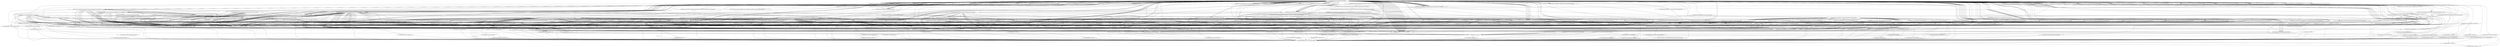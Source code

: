 digraph CallGraph {
"<weibo4android.org.json.Test: void main(java.lang.String[])>" -> "<weibo4android.org.json.XML: void <clinit>()>";
"<weibo4android.org.json.Test: void main(java.lang.String[])>" -> "<java.lang.StringBuilder: void <init>(java.lang.String)>";
"<weibo4android.org.json.Test: void main(java.lang.String[])>" -> "<java.lang.String: java.lang.String valueOf(java.lang.Object)>";
"<weibo4android.org.json.Test: void main(java.lang.String[])>" -> "<weibo4android.org.json.JSONStringer: void <init>()>";
"<weibo4android.org.json.Test: void main(java.lang.String[])>" -> "<weibo4android.org.json.JSONObject: void <init>(java.lang.String)>";
"<weibo4android.org.json.Test: void main(java.lang.String[])>" -> "<weibo4android.org.json.JSONML: weibo4android.org.json.JSONArray toJSONArray(java.lang.String)>";
"<weibo4android.org.json.Test: void main(java.lang.String[])>" -> "<weibo4android.org.json.JSONML: weibo4android.org.json.JSONArray toJSONArray(java.lang.String)>";
"<weibo4android.org.json.Test: void main(java.lang.String[])>" -> "<weibo4android.org.json.JSONArray: void <init>(java.lang.String)>";
"<weibo4android.org.json.Test: void main(java.lang.String[])>" -> "<weibo4android.org.json.JSONArray: void <init>(java.lang.Object)>";
"<weibo4android.org.json.Test: void main(java.lang.String[])>" -> "<java.lang.Object: void <init>()>";
"<weibo4android.org.json.Test: void main(java.lang.String[])>" -> "<weibo4android.org.json.XML: weibo4android.org.json.JSONObject toJSONObject(java.lang.String)>";
"<weibo4android.org.json.Test: void main(java.lang.String[])>" -> "<weibo4android.org.json.XML: weibo4android.org.json.JSONObject toJSONObject(java.lang.String)>";
"<weibo4android.org.json.Test: void main(java.lang.String[])>" -> "<weibo4android.org.json.XML: weibo4android.org.json.JSONObject toJSONObject(java.lang.String)>";
"<weibo4android.org.json.Test: void main(java.lang.String[])>" -> "<weibo4android.org.json.JSONArray: void <init>()>";
"<weibo4android.org.json.Test: void main(java.lang.String[])>" -> "<weibo4android.org.json.JSONML: java.lang.String toString(weibo4android.org.json.JSONArray)>";
"<weibo4android.org.json.Test: void main(java.lang.String[])>" -> "<weibo4android.org.json.JSONML: weibo4android.org.json.JSONArray toJSONArray(java.lang.String)>";
"<weibo4android.org.json.Test: void main(java.lang.String[])>" -> "<weibo4android.org.json.XML: java.lang.String toString(java.lang.Object)>";
"<weibo4android.org.json.Test: void main(java.lang.String[])>" -> "<weibo4android.org.json.XML: weibo4android.org.json.JSONObject toJSONObject(java.lang.String)>";
"<weibo4android.org.json.Test: void main(java.lang.String[])>" -> "<weibo4android.org.json.JSONArray: void <init>(java.lang.String)>";
"<weibo4android.org.json.Test: void main(java.lang.String[])>" -> "<weibo4android.org.json.JSONObject: void <init>(java.lang.String)>";
"<weibo4android.org.json.Test: void main(java.lang.String[])>" -> "<weibo4android.org.json.JSONArray: void <init>(java.util.Collection)>";
"<weibo4android.org.json.Test: void main(java.lang.String[])>" -> "<weibo4android.org.json.JSONObject: void <init>(java.util.Map)>";
"<weibo4android.org.json.Test: void main(java.lang.String[])>" -> "<weibo4android.org.json.JSONML: java.lang.String toString(weibo4android.org.json.JSONArray)>";
"<weibo4android.org.json.Test: void main(java.lang.String[])>" -> "<weibo4android.org.json.JSONML: weibo4android.org.json.JSONArray toJSONArray(java.lang.String)>";
"<weibo4android.org.json.Test: void main(java.lang.String[])>" -> "<weibo4android.org.json.XML: java.lang.String toString(java.lang.Object)>";
"<weibo4android.org.json.Test: void main(java.lang.String[])>" -> "<weibo4android.org.json.XML: weibo4android.org.json.JSONObject toJSONObject(java.lang.String)>";
"<weibo4android.org.json.Test: void main(java.lang.String[])>" -> "<weibo4android.org.json.XML: java.lang.String toString(java.lang.Object)>";
"<weibo4android.org.json.Test: void main(java.lang.String[])>" -> "<weibo4android.org.json.XML: weibo4android.org.json.JSONObject toJSONObject(java.lang.String)>";
"<weibo4android.org.json.Test: void main(java.lang.String[])>" -> "<java.io.StringWriter: void <init>()>";
"<weibo4android.org.json.Test: void main(java.lang.String[])>" -> "<weibo4android.org.json.JSONObject: void <init>()>";
"<weibo4android.org.json.Test: void main(java.lang.String[])>" -> "<weibo4android.org.json.JSONArray: void <init>(java.lang.String)>";
"<weibo4android.org.json.Test: void main(java.lang.String[])>" -> "<java.lang.StringBuilder: void <init>(java.lang.String)>";
"<weibo4android.org.json.Test: void main(java.lang.String[])>" -> "<java.lang.StringBuilder: void <init>(java.lang.String)>";
"<weibo4android.org.json.Test: void main(java.lang.String[])>" -> "<java.lang.StringBuilder: void <init>(java.lang.String)>";
"<weibo4android.org.json.Test: void main(java.lang.String[])>" -> "<java.lang.StringBuilder: void <init>(java.lang.String)>";
"<weibo4android.org.json.Test: void main(java.lang.String[])>" -> "<java.lang.StringBuilder: void <init>(java.lang.String)>";
"<weibo4android.org.json.Test: void main(java.lang.String[])>" -> "<java.lang.StringBuilder: void <init>(java.lang.String)>";
"<weibo4android.org.json.Test: void main(java.lang.String[])>" -> "<java.lang.StringBuilder: void <init>(java.lang.String)>";
"<weibo4android.org.json.Test: void main(java.lang.String[])>" -> "<java.lang.StringBuilder: void <init>(java.lang.String)>";
"<weibo4android.org.json.Test: void main(java.lang.String[])>" -> "<java.lang.StringBuilder: void <init>(java.lang.String)>";
"<weibo4android.org.json.Test: void main(java.lang.String[])>" -> "<java.lang.StringBuilder: void <init>(java.lang.String)>";
"<weibo4android.org.json.Test: void main(java.lang.String[])>" -> "<java.lang.StringBuilder: void <init>(java.lang.String)>";
"<weibo4android.org.json.Test: void main(java.lang.String[])>" -> "<java.lang.StringBuilder: void <init>(java.lang.String)>";
"<weibo4android.org.json.Test: void main(java.lang.String[])>" -> "<java.lang.StringBuilder: void <init>(java.lang.String)>";
"<weibo4android.org.json.Test: void main(java.lang.String[])>" -> "<java.lang.StringBuilder: void <init>(java.lang.String)>";
"<weibo4android.org.json.Test: void main(java.lang.String[])>" -> "<java.lang.StringBuilder: void <init>(java.lang.String)>";
"<weibo4android.org.json.Test: void main(java.lang.String[])>" -> "<weibo4android.org.json.JSONObject: void <init>(java.lang.String)>";
"<weibo4android.org.json.Test: void main(java.lang.String[])>" -> "<weibo4android.org.json.JSONStringer: void <init>()>";
"<weibo4android.org.json.Test: void main(java.lang.String[])>" -> "<weibo4android.org.json.JSONObject: void <init>(weibo4android.org.json.JSONObject,java.lang.String[])>";
"<weibo4android.org.json.Test: void main(java.lang.String[])>" -> "<weibo4android.org.json.JSONObject: void <init>(java.lang.String)>";
"<weibo4android.org.json.Test: void main(java.lang.String[])>" -> "<weibo4android.org.json.XML: java.lang.String toString(java.lang.Object)>";
"<weibo4android.org.json.Test: void main(java.lang.String[])>" -> "<weibo4android.org.json.JSONArray: void <init>(java.lang.String)>";
"<weibo4android.org.json.Test: void main(java.lang.String[])>" -> "<weibo4android.org.json.CDL: java.lang.String toString(weibo4android.org.json.JSONArray)>";
"<weibo4android.org.json.Test: void main(java.lang.String[])>" -> "<weibo4android.org.json.CDL: weibo4android.org.json.JSONArray toJSONArray(java.lang.String)>";
"<weibo4android.org.json.Test: void main(java.lang.String[])>" -> "<weibo4android.org.json.JSONObject: void <init>(weibo4android.org.json.JSONTokener)>";
"<weibo4android.org.json.Test: void main(java.lang.String[])>" -> "<java.lang.StringBuilder: void <init>(java.lang.String)>";
"<weibo4android.org.json.Test: void main(java.lang.String[])>" -> "<weibo4android.org.json.JSONObject: void <init>(weibo4android.org.json.JSONTokener)>";
"<weibo4android.org.json.Test: void main(java.lang.String[])>" -> "<weibo4android.org.json.JSONTokener: void <init>(java.lang.String)>";
"<weibo4android.org.json.Test: void main(java.lang.String[])>" -> "<weibo4android.org.json.JSONObject: void <init>(java.lang.String)>";
"<weibo4android.org.json.Test: void main(java.lang.String[])>" -> "<weibo4android.org.json.Cookie: java.lang.String toString(weibo4android.org.json.JSONObject)>";
"<weibo4android.org.json.Test: void main(java.lang.String[])>" -> "<weibo4android.org.json.Cookie: weibo4android.org.json.JSONObject toJSONObject(java.lang.String)>";
"<weibo4android.org.json.Test: void main(java.lang.String[])>" -> "<weibo4android.org.json.CookieList: java.lang.String toString(weibo4android.org.json.JSONObject)>";
"<weibo4android.org.json.Test: void main(java.lang.String[])>" -> "<weibo4android.org.json.CookieList: weibo4android.org.json.JSONObject toJSONObject(java.lang.String)>";
"<weibo4android.org.json.Test: void main(java.lang.String[])>" -> "<weibo4android.org.json.XML: java.lang.String toString(java.lang.Object)>";
"<weibo4android.org.json.Test: void main(java.lang.String[])>" -> "<weibo4android.org.json.JSONObject: void <init>(java.lang.String)>";
"<weibo4android.org.json.Test: void main(java.lang.String[])>" -> "<weibo4android.org.json.XML: java.lang.String toString(java.lang.Object)>";
"<weibo4android.org.json.Test: void main(java.lang.String[])>" -> "<weibo4android.org.json.XML: weibo4android.org.json.JSONObject toJSONObject(java.lang.String)>";
"<weibo4android.org.json.Test: void main(java.lang.String[])>" -> "<weibo4android.org.json.HTTP: java.lang.String toString(weibo4android.org.json.JSONObject)>";
"<weibo4android.org.json.Test: void main(java.lang.String[])>" -> "<weibo4android.org.json.XML: java.lang.String toString(java.lang.Object)>";
"<weibo4android.org.json.Test: void main(java.lang.String[])>" -> "<java.lang.StringBuilder: void <init>(java.lang.String)>";
"<weibo4android.org.json.Test: void main(java.lang.String[])>" -> "<java.lang.StringBuilder: void <init>(java.lang.String)>";
"<weibo4android.org.json.Test: void main(java.lang.String[])>" -> "<weibo4android.org.json.JSONObject: void <init>(java.lang.String)>";
"<weibo4android.org.json.Test: void main(java.lang.String[])>" -> "<weibo4android.org.json.HTTP: java.lang.String toString(weibo4android.org.json.JSONObject)>";
"<weibo4android.org.json.Test: void main(java.lang.String[])>" -> "<weibo4android.org.json.HTTP: weibo4android.org.json.JSONObject toJSONObject(java.lang.String)>";
"<weibo4android.org.json.Test: void main(java.lang.String[])>" -> "<weibo4android.org.json.HTTP: java.lang.String toString(weibo4android.org.json.JSONObject)>";
"<weibo4android.org.json.Test: void main(java.lang.String[])>" -> "<weibo4android.org.json.HTTP: weibo4android.org.json.JSONObject toJSONObject(java.lang.String)>";
"<weibo4android.org.json.Test: void main(java.lang.String[])>" -> "<weibo4android.org.json.XML: java.lang.String toString(java.lang.Object)>";
"<weibo4android.org.json.Test: void main(java.lang.String[])>" -> "<weibo4android.org.json.XML: weibo4android.org.json.JSONObject toJSONObject(java.lang.String)>";
"<weibo4android.org.json.Test: void main(java.lang.String[])>" -> "<weibo4android.org.json.XML: java.lang.String toString(java.lang.Object)>";
"<weibo4android.org.json.Test: void main(java.lang.String[])>" -> "<weibo4android.org.json.XML: weibo4android.org.json.JSONObject toJSONObject(java.lang.String)>";
"<weibo4android.org.json.Test: void main(java.lang.String[])>" -> "<weibo4android.org.json.XML: java.lang.String toString(java.lang.Object)>";
"<weibo4android.org.json.Test: void main(java.lang.String[])>" -> "<weibo4android.org.json.XML: weibo4android.org.json.JSONObject toJSONObject(java.lang.String)>";
"<weibo4android.org.json.Test: void main(java.lang.String[])>" -> "<weibo4android.org.json.XML: java.lang.String toString(java.lang.Object)>";
"<weibo4android.org.json.Test: void main(java.lang.String[])>" -> "<weibo4android.org.json.XML: weibo4android.org.json.JSONObject toJSONObject(java.lang.String)>";
"<weibo4android.org.json.Test: void main(java.lang.String[])>" -> "<weibo4android.org.json.XML: java.lang.String toString(java.lang.Object)>";
"<weibo4android.org.json.Test: void main(java.lang.String[])>" -> "<weibo4android.org.json.XML: weibo4android.org.json.JSONObject toJSONObject(java.lang.String)>";
"<weibo4android.org.json.Test: void main(java.lang.String[])>" -> "<weibo4android.org.json.JSONML: java.lang.String toString(weibo4android.org.json.JSONArray)>";
"<weibo4android.org.json.Test: void main(java.lang.String[])>" -> "<weibo4android.org.json.JSONML: weibo4android.org.json.JSONArray toJSONArray(java.lang.String)>";
"<weibo4android.org.json.Test: void main(java.lang.String[])>" -> "<weibo4android.org.json.XML: java.lang.String toString(java.lang.Object)>";
"<weibo4android.org.json.Test: void main(java.lang.String[])>" -> "<weibo4android.org.json.XML: weibo4android.org.json.JSONObject toJSONObject(java.lang.String)>";
"<weibo4android.org.json.Test: void main(java.lang.String[])>" -> "<weibo4android.org.json.JSONML: java.lang.String toString(weibo4android.org.json.JSONArray)>";
"<weibo4android.org.json.Test: void main(java.lang.String[])>" -> "<weibo4android.org.json.JSONML: weibo4android.org.json.JSONArray toJSONArray(java.lang.String)>";
"<weibo4android.org.json.Test: void main(java.lang.String[])>" -> "<weibo4android.org.json.JSONML: java.lang.String toString(weibo4android.org.json.JSONArray)>";
"<weibo4android.org.json.Test: void main(java.lang.String[])>" -> "<weibo4android.org.json.JSONML: weibo4android.org.json.JSONArray toJSONArray(java.lang.String)>";
"<weibo4android.org.json.Test: void main(java.lang.String[])>" -> "<weibo4android.org.json.XML: java.lang.String toString(java.lang.Object)>";
"<weibo4android.org.json.Test: void main(java.lang.String[])>" -> "<weibo4android.org.json.XML: weibo4android.org.json.JSONObject toJSONObject(java.lang.String)>";
"<weibo4android.org.json.Test: void main(java.lang.String[])>" -> "<java.lang.StringBuilder: void <init>(java.lang.String)>";
"<weibo4android.org.json.Test: void main(java.lang.String[])>" -> "<java.lang.StringBuilder: void <init>(java.lang.String)>";
"<weibo4android.org.json.Test: void main(java.lang.String[])>" -> "<java.lang.StringBuilder: void <init>(java.lang.String)>";
"<weibo4android.org.json.Test: void main(java.lang.String[])>" -> "<java.lang.StringBuilder: void <init>(java.lang.String)>";
"<weibo4android.org.json.Test: void main(java.lang.String[])>" -> "<java.lang.StringBuilder: void <init>(java.lang.String)>";
"<weibo4android.org.json.Test: void main(java.lang.String[])>" -> "<java.lang.StringBuilder: void <init>(java.lang.String)>";
"<weibo4android.org.json.Test: void main(java.lang.String[])>" -> "<java.lang.StringBuilder: void <init>(java.lang.String)>";
"<weibo4android.org.json.Test: void main(java.lang.String[])>" -> "<java.lang.StringBuilder: void <init>(java.lang.String)>";
"<weibo4android.org.json.Test: void main(java.lang.String[])>" -> "<weibo4android.org.json.XML: java.lang.String toString(java.lang.Object)>";
"<weibo4android.org.json.Test: void main(java.lang.String[])>" -> "<weibo4android.org.json.JSONObject: java.lang.String[] getNames(weibo4android.org.json.JSONObject)>";
"<weibo4android.org.json.Test: void main(java.lang.String[])>" -> "<weibo4android.org.json.JSONObject: void <init>()>";
"<weibo4android.org.json.Test: void main(java.lang.String[])>" -> "<weibo4android.org.json.JSONArray: void <init>()>";
"<weibo4android.org.json.Test: void main(java.lang.String[])>" -> "<weibo4android.org.json.JSONArray: void <init>()>";
"<weibo4android.org.json.Test: void main(java.lang.String[])>" -> "<weibo4android.org.json.JSONObject: void <init>()>";
"<weibo4android.org.json.Test: void main(java.lang.String[])>" -> "<weibo4android.org.json.JSONObject: void <init>(java.lang.String)>";
"<weibo4android.org.json.Test: void main(java.lang.String[])>" -> "<weibo4android.org.json.XML: java.lang.String toString(java.lang.Object)>";
"<weibo4android.org.json.Test: void main(java.lang.String[])>" -> "<weibo4android.org.json.JSONObject: void <init>(java.lang.String)>";
"<weibo4android.org.json.Test: void main(java.lang.String[])>" -> "<weibo4android.org.json.JSONObject: void <init>(java.lang.Object,java.lang.String[])>";
"<weibo4android.org.json.Test: void main(java.lang.String[])>" -> "<weibo4android.org.json.JSONArray: void <init>(java.lang.Object)>";
"<weibo4android.org.json.Test: void main(java.lang.String[])>" -> "<weibo4android.org.json.JSONArray: void <init>(java.lang.String)>";
"<weibo4android.org.json.Test: void main(java.lang.String[])>" -> "<weibo4android.org.json.JSONStringer: void <init>()>";
"<weibo4android.org.json.Test: void main(java.lang.String[])>" -> "<weibo4android.org.json.JSONStringer: void <init>()>";
"<weibo4android.org.json.Test: void main(java.lang.String[])>" -> "<weibo4android.org.json.JSONObject: java.lang.String[] getNames(java.lang.Object)>";
"<weibo4android.org.json.Test: void main(java.lang.String[])>" -> "<weibo4android.org.json.JSONStringer: void <init>()>";
"<weibo4android.org.json.Test: void main(java.lang.String[])>" -> "<weibo4android.org.json.JSONObject: void <init>(java.lang.String)>";
"<weibo4android.org.json.Test: void main(java.lang.String[])>" -> "<weibo4android.org.json.JSONObject: void <init>(java.lang.Object)>";
"<weibo4android.org.json.Test: void main(java.lang.String[])>" -> "<weibo4android.org.json.XML: weibo4android.org.json.JSONObject toJSONObject(java.lang.String)>";
"<weibo4android.org.json.Test: void main(java.lang.String[])>" -> "<weibo4android.org.json.JSONML: java.lang.String toString(weibo4android.org.json.JSONArray)>";
"<weibo4android.org.json.Test: void main(java.lang.String[])>" -> "<weibo4android.org.json.JSONML: weibo4android.org.json.JSONArray toJSONArray(java.lang.String)>";
"<weibo4android.org.json.Test: void main(java.lang.String[])>" -> "<weibo4android.org.json.JSONML: java.lang.String toString(weibo4android.org.json.JSONObject)>";
"<weibo4android.org.json.Test: void main(java.lang.String[])>" -> "<weibo4android.org.json.JSONML: weibo4android.org.json.JSONObject toJSONObject(java.lang.String)>";
"<weibo4android.org.json.Test: void main(java.lang.String[])>" -> "<weibo4android.org.json.JSONML: java.lang.String toString(weibo4android.org.json.JSONArray)>";
"<weibo4android.org.json.Test: void main(java.lang.String[])>" -> "<weibo4android.org.json.JSONML: weibo4android.org.json.JSONArray toJSONArray(java.lang.String)>";
"<weibo4android.org.json.Test: void main(java.lang.String[])>" -> "<weibo4android.org.json.JSONML: java.lang.String toString(weibo4android.org.json.JSONObject)>";
"<weibo4android.org.json.Test: void main(java.lang.String[])>" -> "<weibo4android.org.json.JSONML: weibo4android.org.json.JSONObject toJSONObject(java.lang.String)>";
"<weibo4android.org.json.Test: void main(java.lang.String[])>" -> "<weibo4android.org.json.XML: weibo4android.org.json.JSONObject toJSONObject(java.lang.String)>";
"<weibo4android.org.json.Test: void main(java.lang.String[])>" -> "<weibo4android.org.json.XML: java.lang.String toString(java.lang.Object)>";
"<weibo4android.org.json.Test: void main(java.lang.String[])>" -> "<weibo4android.org.json.JSONObject: void <init>(java.lang.String)>";
"<weibo4android.org.json.Test: void main(java.lang.String[])>" -> "<weibo4android.org.json.XML: weibo4android.org.json.JSONObject toJSONObject(java.lang.String)>";
"<weibo4android.org.json.Test: void main(java.lang.String[])>" -> "<weibo4android.org.json.Test$1Obj: void <init>(java.lang.String,double,boolean)>";
"<weibo4android.org.json.Test: void main(java.lang.String[])>" -> "<java.lang.System: void <clinit>()>";
"<weibo4android.org.json.Test: void main(java.lang.String[])>" -> "<java.lang.System: void <clinit>()>";
"<weibo4android.org.json.Test: void main(java.lang.String[])>" -> "<java.lang.System: void <clinit>()>";
"<weibo4android.org.json.Test: void main(java.lang.String[])>" -> "<java.lang.System: void <clinit>()>";
"<weibo4android.org.json.Test: void main(java.lang.String[])>" -> "<java.lang.System: void <clinit>()>";
"<weibo4android.org.json.Test: void main(java.lang.String[])>" -> "<java.lang.System: void <clinit>()>";
"<weibo4android.org.json.Test: void main(java.lang.String[])>" -> "<java.lang.System: void <clinit>()>";
"<weibo4android.org.json.Test: void main(java.lang.String[])>" -> "<java.lang.System: void <clinit>()>";
"<weibo4android.org.json.Test: void main(java.lang.String[])>" -> "<java.lang.System: void <clinit>()>";
"<weibo4android.org.json.Test: void main(java.lang.String[])>" -> "<java.lang.System: void <clinit>()>";
"<weibo4android.org.json.Test: void main(java.lang.String[])>" -> "<java.lang.System: void <clinit>()>";
"<weibo4android.org.json.Test: void main(java.lang.String[])>" -> "<java.lang.System: void <clinit>()>";
"<weibo4android.org.json.Test: void main(java.lang.String[])>" -> "<java.lang.System: void <clinit>()>";
"<weibo4android.org.json.Test: void main(java.lang.String[])>" -> "<java.lang.System: void <clinit>()>";
"<weibo4android.org.json.Test: void main(java.lang.String[])>" -> "<java.lang.System: void <clinit>()>";
"<weibo4android.org.json.Test: void main(java.lang.String[])>" -> "<java.lang.System: void <clinit>()>";
"<weibo4android.org.json.Test: void main(java.lang.String[])>" -> "<java.lang.System: void <clinit>()>";
"<weibo4android.org.json.Test: void main(java.lang.String[])>" -> "<weibo4android.org.json.JSONObject: void <clinit>()>";
"<weibo4android.org.json.Test: void main(java.lang.String[])>" -> "<weibo4android.org.json.XML: void <clinit>()>";
"<weibo4android.org.json.Test: void main(java.lang.String[])>" -> "<weibo4android.org.json.XML: void <clinit>()>";
"<weibo4android.org.json.Test: void main(java.lang.String[])>" -> "<weibo4android.org.json.XML: void <clinit>()>";
"<weibo4android.org.json.Test: void main(java.lang.String[])>" -> "<java.lang.String: void <clinit>()>";
"<weibo4android.org.json.Test: void main(java.lang.String[])>" -> "<weibo4android.org.json.JSONObject: void <clinit>()>";
"<weibo4android.org.json.Test: void main(java.lang.String[])>" -> "<java.lang.System: void <clinit>()>";
"<java.lang.ThreadGroup: void uncaughtException(java.lang.Thread,java.lang.Throwable)>" -> "<java.lang.RuntimeException: void <init>(java.lang.String)>";
"<java.lang.ClassLoader: void <init>()>" -> "<java.lang.Object: void <init>()>";
"<java.lang.ClassLoader: void <init>()>" -> "<java.lang.RuntimeException: void <init>(java.lang.String)>";
"<java.security.PrivilegedActionException: void <init>(java.lang.Exception)>" -> "<java.lang.Exception: void <init>()>";
"<java.security.PrivilegedActionException: void <init>(java.lang.Exception)>" -> "<java.lang.RuntimeException: void <init>(java.lang.String)>";
"<java.lang.Thread: void <init>(java.lang.ThreadGroup,java.lang.Runnable)>" -> "<java.lang.Object: void <init>()>";
"<java.lang.Thread: void <init>(java.lang.ThreadGroup,java.lang.Runnable)>" -> "<java.lang.RuntimeException: void <init>(java.lang.String)>";
"<java.lang.Thread: void <init>(java.lang.ThreadGroup,java.lang.String)>" -> "<java.lang.Object: void <init>()>";
"<java.lang.Thread: void <init>(java.lang.ThreadGroup,java.lang.String)>" -> "<java.lang.RuntimeException: void <init>(java.lang.String)>";
"<weibo4android.org.json.XML: void <clinit>()>" -> "<java.lang.Character: void <clinit>()>";
"<weibo4android.org.json.XML: void <clinit>()>" -> "<java.lang.Character: void <init>(char)>";
"<weibo4android.org.json.XML: void <clinit>()>" -> "<java.lang.Character: void <init>(char)>";
"<weibo4android.org.json.XML: void <clinit>()>" -> "<java.lang.Character: void <init>(char)>";
"<weibo4android.org.json.XML: void <clinit>()>" -> "<java.lang.Character: void <init>(char)>";
"<weibo4android.org.json.XML: void <clinit>()>" -> "<java.lang.Character: void <init>(char)>";
"<weibo4android.org.json.XML: void <clinit>()>" -> "<java.lang.Character: void <init>(char)>";
"<weibo4android.org.json.XML: void <clinit>()>" -> "<java.lang.Character: void <init>(char)>";
"<weibo4android.org.json.XML: void <clinit>()>" -> "<java.lang.Character: void <init>(char)>";
"<weibo4android.org.json.XML: void <clinit>()>" -> "<java.lang.Character: void <init>(char)>";
"<java.lang.StringBuilder: void <init>(java.lang.String)>" -> "<java.lang.Object: void <init>()>";
"<java.lang.StringBuilder: void <init>(java.lang.String)>" -> "<java.lang.RuntimeException: void <init>(java.lang.String)>";
"<java.lang.String: java.lang.String valueOf(java.lang.Object)>" -> "<java.lang.RuntimeException: void <init>(java.lang.String)>";
"<weibo4android.org.json.JSONStringer: void <init>()>" -> "<java.io.StringWriter: void <init>()>";
"<weibo4android.org.json.JSONStringer: void <init>()>" -> "<weibo4android.org.json.JSONWriter: void <init>(java.io.Writer)>";
"<weibo4android.org.json.JSONObject: void <init>(java.lang.String)>" -> "<weibo4android.org.json.JSONTokener: void <init>(java.lang.String)>";
"<weibo4android.org.json.JSONObject: void <init>(java.lang.String)>" -> "<weibo4android.org.json.JSONObject: void <init>(weibo4android.org.json.JSONTokener)>";
"<weibo4android.org.json.JSONML: weibo4android.org.json.JSONArray toJSONArray(java.lang.String)>" -> "<weibo4android.org.json.XMLTokener: void <clinit>()>";
"<weibo4android.org.json.JSONML: weibo4android.org.json.JSONArray toJSONArray(java.lang.String)>" -> "<weibo4android.org.json.JSONML: weibo4android.org.json.JSONArray toJSONArray(weibo4android.org.json.XMLTokener)>";
"<weibo4android.org.json.JSONML: weibo4android.org.json.JSONArray toJSONArray(java.lang.String)>" -> "<weibo4android.org.json.XMLTokener: void <init>(java.lang.String)>";
"<weibo4android.org.json.JSONArray: void <init>(java.lang.String)>" -> "<weibo4android.org.json.JSONTokener: void <init>(java.lang.String)>";
"<weibo4android.org.json.JSONArray: void <init>(java.lang.String)>" -> "<weibo4android.org.json.JSONArray: void <init>(weibo4android.org.json.JSONTokener)>";
"<weibo4android.org.json.JSONArray: void <init>(java.lang.Object)>" -> "<weibo4android.org.json.JSONArray: void <init>()>";
"<weibo4android.org.json.JSONArray: void <init>(java.lang.Object)>" -> "<weibo4android.org.json.JSONException: void <init>(java.lang.String)>";
"<weibo4android.org.json.JSONArray: void <init>(java.lang.Object)>" -> "<java.lang.reflect.Array: java.lang.Object get(java.lang.Object,int)>";
"<weibo4android.org.json.JSONArray: void <init>(java.lang.Object)>" -> "<java.lang.reflect.Array: int getLength(java.lang.Object)>";
"<java.lang.Object: void <init>()>" -> "<java.lang.Object: void finalize()>";
"<java.lang.Object: void <init>()>" -> "<java.lang.RuntimeException: void <init>(java.lang.String)>";
"<weibo4android.org.json.XML: weibo4android.org.json.JSONObject toJSONObject(java.lang.String)>" -> "<weibo4android.org.json.JSONObject: void <clinit>()>";
"<weibo4android.org.json.XML: weibo4android.org.json.JSONObject toJSONObject(java.lang.String)>" -> "<weibo4android.org.json.XML: boolean parse(weibo4android.org.json.XMLTokener,weibo4android.org.json.JSONObject,java.lang.String)>";
"<weibo4android.org.json.XML: weibo4android.org.json.JSONObject toJSONObject(java.lang.String)>" -> "<weibo4android.org.json.XMLTokener: void <init>(java.lang.String)>";
"<weibo4android.org.json.XML: weibo4android.org.json.JSONObject toJSONObject(java.lang.String)>" -> "<weibo4android.org.json.JSONObject: void <init>()>";
"<weibo4android.org.json.XML: weibo4android.org.json.JSONObject toJSONObject(java.lang.String)>" -> "<weibo4android.org.json.XML: void <clinit>()>";
"<weibo4android.org.json.XML: weibo4android.org.json.JSONObject toJSONObject(java.lang.String)>" -> "<weibo4android.org.json.XMLTokener: void <clinit>()>";
"<weibo4android.org.json.JSONArray: void <init>()>" -> "<java.lang.Object: void <init>()>";
"<weibo4android.org.json.JSONArray: void <init>()>" -> "<java.util.ArrayList: void <init>()>";
"<weibo4android.org.json.JSONML: java.lang.String toString(weibo4android.org.json.JSONArray)>" -> "<weibo4android.org.json.XML: void <clinit>()>";
"<weibo4android.org.json.JSONML: java.lang.String toString(weibo4android.org.json.JSONArray)>" -> "<weibo4android.org.json.JSONML: java.lang.String toString(weibo4android.org.json.JSONArray)>";
"<weibo4android.org.json.JSONML: java.lang.String toString(weibo4android.org.json.JSONArray)>" -> "<weibo4android.org.json.JSONML: java.lang.String toString(weibo4android.org.json.JSONObject)>";
"<weibo4android.org.json.JSONML: java.lang.String toString(weibo4android.org.json.JSONArray)>" -> "<weibo4android.org.json.XML: java.lang.String escape(java.lang.String)>";
"<weibo4android.org.json.JSONML: java.lang.String toString(weibo4android.org.json.JSONArray)>" -> "<weibo4android.org.json.XML: java.lang.String escape(java.lang.String)>";
"<weibo4android.org.json.JSONML: java.lang.String toString(weibo4android.org.json.JSONArray)>" -> "<weibo4android.org.json.XML: java.lang.String escape(java.lang.String)>";
"<weibo4android.org.json.JSONML: java.lang.String toString(weibo4android.org.json.JSONArray)>" -> "<weibo4android.org.json.XML: void noSpace(java.lang.String)>";
"<weibo4android.org.json.JSONML: java.lang.String toString(weibo4android.org.json.JSONArray)>" -> "<weibo4android.org.json.XML: java.lang.String escape(java.lang.String)>";
"<weibo4android.org.json.JSONML: java.lang.String toString(weibo4android.org.json.JSONArray)>" -> "<weibo4android.org.json.XML: void noSpace(java.lang.String)>";
"<weibo4android.org.json.JSONML: java.lang.String toString(weibo4android.org.json.JSONArray)>" -> "<java.lang.StringBuffer: void <init>()>";
"<weibo4android.org.json.XML: java.lang.String toString(java.lang.Object)>" -> "<weibo4android.org.json.XML: void <clinit>()>";
"<weibo4android.org.json.XML: java.lang.String toString(java.lang.Object)>" -> "<weibo4android.org.json.XML: java.lang.String toString(java.lang.Object,java.lang.String)>";
"<weibo4android.org.json.JSONArray: void <init>(java.util.Collection)>" -> "<java.lang.Object: void <init>()>";
"<weibo4android.org.json.JSONArray: void <init>(java.util.Collection)>" -> "<java.util.ArrayList: void <init>(java.util.Collection)>";
"<weibo4android.org.json.JSONArray: void <init>(java.util.Collection)>" -> "<java.util.ArrayList: void <init>()>";
"<weibo4android.org.json.JSONObject: void <init>(java.util.Map)>" -> "<java.lang.Object: void <init>()>";
"<weibo4android.org.json.JSONObject: void <init>(java.util.Map)>" -> "<java.util.HashMap: void <init>()>";
"<java.io.StringWriter: void <init>()>" -> "<java.io.Writer: void <init>()>";
"<java.io.StringWriter: void <init>()>" -> "<java.lang.RuntimeException: void <init>(java.lang.String)>";
"<weibo4android.org.json.JSONObject: void <init>()>" -> "<java.lang.Object: void <init>()>";
"<weibo4android.org.json.JSONObject: void <init>()>" -> "<java.util.HashMap: void <init>()>";
"<weibo4android.org.json.JSONObject: void <init>(weibo4android.org.json.JSONObject,java.lang.String[])>" -> "<weibo4android.org.json.JSONObject: void <init>()>";
"<weibo4android.org.json.CDL: java.lang.String toString(weibo4android.org.json.JSONArray)>" -> "<java.lang.String: void <clinit>()>";
"<weibo4android.org.json.CDL: java.lang.String toString(weibo4android.org.json.JSONArray)>" -> "<weibo4android.org.json.CDL: java.lang.String toString(weibo4android.org.json.JSONArray,weibo4android.org.json.JSONArray)>";
"<weibo4android.org.json.CDL: java.lang.String toString(weibo4android.org.json.JSONArray)>" -> "<java.lang.StringBuilder: void <init>(java.lang.String)>";
"<weibo4android.org.json.CDL: java.lang.String toString(weibo4android.org.json.JSONArray)>" -> "<java.lang.String: java.lang.String valueOf(java.lang.Object)>";
"<weibo4android.org.json.CDL: java.lang.String toString(weibo4android.org.json.JSONArray)>" -> "<weibo4android.org.json.CDL: java.lang.String rowToString(weibo4android.org.json.JSONArray)>";
"<weibo4android.org.json.CDL: weibo4android.org.json.JSONArray toJSONArray(java.lang.String)>" -> "<weibo4android.org.json.JSONTokener: void <init>(java.lang.String)>";
"<weibo4android.org.json.CDL: weibo4android.org.json.JSONArray toJSONArray(java.lang.String)>" -> "<weibo4android.org.json.CDL: weibo4android.org.json.JSONArray toJSONArray(weibo4android.org.json.JSONTokener)>";
"<weibo4android.org.json.JSONObject: void <init>(weibo4android.org.json.JSONTokener)>" -> "<weibo4android.org.json.JSONObject: void <init>()>";
"<weibo4android.org.json.JSONTokener: void <init>(java.lang.String)>" -> "<java.io.StringReader: void <init>(java.lang.String)>";
"<weibo4android.org.json.JSONTokener: void <init>(java.lang.String)>" -> "<weibo4android.org.json.JSONTokener: void <init>(java.io.Reader)>";
"<weibo4android.org.json.Cookie: java.lang.String toString(weibo4android.org.json.JSONObject)>" -> "<java.lang.StringBuffer: void <init>()>";
"<weibo4android.org.json.Cookie: java.lang.String toString(weibo4android.org.json.JSONObject)>" -> "<weibo4android.org.json.Cookie: java.lang.String escape(java.lang.String)>";
"<weibo4android.org.json.Cookie: java.lang.String toString(weibo4android.org.json.JSONObject)>" -> "<weibo4android.org.json.Cookie: java.lang.String escape(java.lang.String)>";
"<weibo4android.org.json.Cookie: java.lang.String toString(weibo4android.org.json.JSONObject)>" -> "<weibo4android.org.json.Cookie: java.lang.String escape(java.lang.String)>";
"<weibo4android.org.json.Cookie: java.lang.String toString(weibo4android.org.json.JSONObject)>" -> "<weibo4android.org.json.Cookie: java.lang.String escape(java.lang.String)>";
"<weibo4android.org.json.Cookie: weibo4android.org.json.JSONObject toJSONObject(java.lang.String)>" -> "<weibo4android.org.json.JSONObject: void <clinit>()>";
"<weibo4android.org.json.Cookie: weibo4android.org.json.JSONObject toJSONObject(java.lang.String)>" -> "<weibo4android.org.json.Cookie: java.lang.String unescape(java.lang.String)>";
"<weibo4android.org.json.Cookie: weibo4android.org.json.JSONObject toJSONObject(java.lang.String)>" -> "<weibo4android.org.json.Cookie: java.lang.String unescape(java.lang.String)>";
"<weibo4android.org.json.Cookie: weibo4android.org.json.JSONObject toJSONObject(java.lang.String)>" -> "<weibo4android.org.json.JSONTokener: void <init>(java.lang.String)>";
"<weibo4android.org.json.Cookie: weibo4android.org.json.JSONObject toJSONObject(java.lang.String)>" -> "<weibo4android.org.json.JSONObject: void <init>()>";
"<weibo4android.org.json.Cookie: weibo4android.org.json.JSONObject toJSONObject(java.lang.String)>" -> "<java.lang.Boolean: void <clinit>()>";
"<weibo4android.org.json.CookieList: java.lang.String toString(weibo4android.org.json.JSONObject)>" -> "<java.lang.StringBuffer: void <init>()>";
"<weibo4android.org.json.CookieList: java.lang.String toString(weibo4android.org.json.JSONObject)>" -> "<weibo4android.org.json.Cookie: java.lang.String escape(java.lang.String)>";
"<weibo4android.org.json.CookieList: java.lang.String toString(weibo4android.org.json.JSONObject)>" -> "<weibo4android.org.json.Cookie: java.lang.String escape(java.lang.String)>";
"<weibo4android.org.json.CookieList: weibo4android.org.json.JSONObject toJSONObject(java.lang.String)>" -> "<weibo4android.org.json.JSONObject: void <clinit>()>";
"<weibo4android.org.json.CookieList: weibo4android.org.json.JSONObject toJSONObject(java.lang.String)>" -> "<weibo4android.org.json.Cookie: java.lang.String unescape(java.lang.String)>";
"<weibo4android.org.json.CookieList: weibo4android.org.json.JSONObject toJSONObject(java.lang.String)>" -> "<weibo4android.org.json.Cookie: java.lang.String unescape(java.lang.String)>";
"<weibo4android.org.json.CookieList: weibo4android.org.json.JSONObject toJSONObject(java.lang.String)>" -> "<weibo4android.org.json.JSONTokener: void <init>(java.lang.String)>";
"<weibo4android.org.json.CookieList: weibo4android.org.json.JSONObject toJSONObject(java.lang.String)>" -> "<weibo4android.org.json.JSONObject: void <init>()>";
"<weibo4android.org.json.HTTP: java.lang.String toString(weibo4android.org.json.JSONObject)>" -> "<java.lang.StringBuffer: void <init>()>";
"<weibo4android.org.json.HTTP: java.lang.String toString(weibo4android.org.json.JSONObject)>" -> "<weibo4android.org.json.JSONException: void <init>(java.lang.String)>";
"<weibo4android.org.json.HTTP: weibo4android.org.json.JSONObject toJSONObject(java.lang.String)>" -> "<weibo4android.org.json.JSONObject: void <clinit>()>";
"<weibo4android.org.json.HTTP: weibo4android.org.json.JSONObject toJSONObject(java.lang.String)>" -> "<weibo4android.org.json.HTTPTokener: void <init>(java.lang.String)>";
"<weibo4android.org.json.HTTP: weibo4android.org.json.JSONObject toJSONObject(java.lang.String)>" -> "<weibo4android.org.json.JSONObject: void <init>()>";
"<weibo4android.org.json.JSONObject: java.lang.String[] getNames(weibo4android.org.json.JSONObject)>" -> "<java.lang.String: void <clinit>()>";
"<weibo4android.org.json.JSONObject: void <init>(java.lang.Object,java.lang.String[])>" -> "<weibo4android.org.json.JSONObject: void <init>()>";
"<weibo4android.org.json.JSONObject: java.lang.String[] getNames(java.lang.Object)>" -> "<java.lang.String: void <clinit>()>";
"<weibo4android.org.json.JSONObject: void <init>(java.lang.Object)>" -> "<weibo4android.org.json.JSONObject: void <init>()>";
"<weibo4android.org.json.JSONObject: void <init>(java.lang.Object)>" -> "<weibo4android.org.json.JSONObject: void populateInternalMap(java.lang.Object,boolean)>";
"<weibo4android.org.json.JSONML: java.lang.String toString(weibo4android.org.json.JSONObject)>" -> "<weibo4android.org.json.XML: void <clinit>()>";
"<weibo4android.org.json.JSONML: java.lang.String toString(weibo4android.org.json.JSONObject)>" -> "<weibo4android.org.json.JSONML: java.lang.String toString(weibo4android.org.json.JSONArray)>";
"<weibo4android.org.json.JSONML: java.lang.String toString(weibo4android.org.json.JSONObject)>" -> "<weibo4android.org.json.JSONML: java.lang.String toString(weibo4android.org.json.JSONObject)>";
"<weibo4android.org.json.JSONML: java.lang.String toString(weibo4android.org.json.JSONObject)>" -> "<weibo4android.org.json.XML: java.lang.String escape(java.lang.String)>";
"<weibo4android.org.json.JSONML: java.lang.String toString(weibo4android.org.json.JSONObject)>" -> "<weibo4android.org.json.XML: java.lang.String escape(java.lang.String)>";
"<weibo4android.org.json.JSONML: java.lang.String toString(weibo4android.org.json.JSONObject)>" -> "<weibo4android.org.json.XML: java.lang.String escape(java.lang.String)>";
"<weibo4android.org.json.JSONML: java.lang.String toString(weibo4android.org.json.JSONObject)>" -> "<weibo4android.org.json.XML: void noSpace(java.lang.String)>";
"<weibo4android.org.json.JSONML: java.lang.String toString(weibo4android.org.json.JSONObject)>" -> "<weibo4android.org.json.XML: java.lang.String escape(java.lang.String)>";
"<weibo4android.org.json.JSONML: java.lang.String toString(weibo4android.org.json.JSONObject)>" -> "<weibo4android.org.json.XML: void noSpace(java.lang.String)>";
"<weibo4android.org.json.JSONML: java.lang.String toString(weibo4android.org.json.JSONObject)>" -> "<weibo4android.org.json.XML: java.lang.String escape(java.lang.String)>";
"<weibo4android.org.json.JSONML: java.lang.String toString(weibo4android.org.json.JSONObject)>" -> "<java.lang.StringBuffer: void <init>()>";
"<weibo4android.org.json.JSONML: java.lang.String toString(weibo4android.org.json.JSONObject)>" -> "<weibo4android.org.json.XML: void <clinit>()>";
"<weibo4android.org.json.JSONML: weibo4android.org.json.JSONObject toJSONObject(java.lang.String)>" -> "<weibo4android.org.json.XMLTokener: void <clinit>()>";
"<weibo4android.org.json.JSONML: weibo4android.org.json.JSONObject toJSONObject(java.lang.String)>" -> "<weibo4android.org.json.JSONML: weibo4android.org.json.JSONObject toJSONObject(weibo4android.org.json.XMLTokener)>";
"<weibo4android.org.json.JSONML: weibo4android.org.json.JSONObject toJSONObject(java.lang.String)>" -> "<weibo4android.org.json.XMLTokener: void <init>(java.lang.String)>";
"<weibo4android.org.json.Test$1Obj: void <init>(java.lang.String,double,boolean)>" -> "<java.lang.Object: void <init>()>";
"<weibo4android.org.json.JSONObject: void <clinit>()>" -> "<weibo4android.org.json.JSONObject$Null: void <init>(weibo4android.org.json.JSONObject$Null)>";
"<java.lang.RuntimeException: void <init>(java.lang.String)>" -> "<java.lang.Exception: void <init>()>";
"<java.lang.RuntimeException: void <init>(java.lang.String)>" -> "<java.lang.RuntimeException: void <init>(java.lang.String)>";
"<java.lang.Exception: void <init>()>" -> "<java.lang.Throwable: void <init>()>";
"<java.lang.Exception: void <init>()>" -> "<java.lang.RuntimeException: void <init>(java.lang.String)>";
"<java.lang.Character: void <init>(char)>" -> "<java.lang.Object: void <init>()>";
"<java.lang.Character: void <init>(char)>" -> "<java.lang.RuntimeException: void <init>(java.lang.String)>";
"<weibo4android.org.json.JSONWriter: void <init>(java.io.Writer)>" -> "<weibo4android.org.json.JSONObject: void <clinit>()>";
"<weibo4android.org.json.JSONWriter: void <init>(java.io.Writer)>" -> "<java.lang.Object: void <init>()>";
"<weibo4android.org.json.XMLTokener: void <clinit>()>" -> "<weibo4android.org.json.XML: void <clinit>()>";
"<weibo4android.org.json.XMLTokener: void <clinit>()>" -> "<java.util.HashMap: void <init>(int)>";
"<weibo4android.org.json.JSONML: weibo4android.org.json.JSONArray toJSONArray(weibo4android.org.json.XMLTokener)>" -> "<weibo4android.org.json.JSONML: java.lang.Object parse(weibo4android.org.json.XMLTokener,boolean,weibo4android.org.json.JSONArray)>";
"<weibo4android.org.json.XMLTokener: void <init>(java.lang.String)>" -> "<weibo4android.org.json.JSONTokener: void <init>(java.lang.String)>";
"<weibo4android.org.json.JSONArray: void <init>(weibo4android.org.json.JSONTokener)>" -> "<java.lang.Character: void <clinit>()>";
"<weibo4android.org.json.JSONArray: void <init>(weibo4android.org.json.JSONTokener)>" -> "<java.lang.Character: void <init>(char)>";
"<weibo4android.org.json.JSONArray: void <init>(weibo4android.org.json.JSONTokener)>" -> "<java.lang.StringBuilder: void <init>(java.lang.String)>";
"<weibo4android.org.json.JSONArray: void <init>(weibo4android.org.json.JSONTokener)>" -> "<weibo4android.org.json.JSONArray: void <init>()>";
"<weibo4android.org.json.JSONException: void <init>(java.lang.String)>" -> "<java.lang.Exception: void <init>(java.lang.String)>";
"<java.lang.reflect.Array: java.lang.Object get(java.lang.Object,int)>" -> "<java.lang.RuntimeException: void <init>(java.lang.String)>";
"<java.lang.reflect.Array: int getLength(java.lang.Object)>" -> "<java.lang.RuntimeException: void <init>(java.lang.String)>";
"<java.lang.Object: void finalize()>" -> "<java.lang.RuntimeException: void <init>(java.lang.String)>";
"<weibo4android.org.json.XML: boolean parse(weibo4android.org.json.XMLTokener,weibo4android.org.json.JSONObject,java.lang.String)>" -> "<weibo4android.org.json.XML: void <clinit>()>";
"<weibo4android.org.json.XML: boolean parse(weibo4android.org.json.XMLTokener,weibo4android.org.json.JSONObject,java.lang.String)>" -> "<weibo4android.org.json.XML: boolean parse(weibo4android.org.json.XMLTokener,weibo4android.org.json.JSONObject,java.lang.String)>";
"<weibo4android.org.json.XML: boolean parse(weibo4android.org.json.XMLTokener,weibo4android.org.json.JSONObject,java.lang.String)>" -> "<weibo4android.org.json.JSONObject: java.lang.Object stringToValue(java.lang.String)>";
"<weibo4android.org.json.XML: boolean parse(weibo4android.org.json.XMLTokener,weibo4android.org.json.JSONObject,java.lang.String)>" -> "<java.lang.StringBuilder: void <init>(java.lang.String)>";
"<weibo4android.org.json.XML: boolean parse(weibo4android.org.json.XMLTokener,weibo4android.org.json.JSONObject,java.lang.String)>" -> "<weibo4android.org.json.JSONObject: java.lang.Object stringToValue(java.lang.String)>";
"<weibo4android.org.json.XML: boolean parse(weibo4android.org.json.XMLTokener,weibo4android.org.json.JSONObject,java.lang.String)>" -> "<weibo4android.org.json.JSONObject: void <init>()>";
"<weibo4android.org.json.XML: boolean parse(weibo4android.org.json.XMLTokener,weibo4android.org.json.JSONObject,java.lang.String)>" -> "<java.lang.StringBuilder: void <init>(java.lang.String)>";
"<weibo4android.org.json.XML: boolean parse(weibo4android.org.json.XMLTokener,weibo4android.org.json.JSONObject,java.lang.String)>" -> "<java.lang.StringBuilder: void <init>(java.lang.String)>";
"<weibo4android.org.json.XML: boolean parse(weibo4android.org.json.XMLTokener,weibo4android.org.json.JSONObject,java.lang.String)>" -> "<weibo4android.org.json.JSONObject: void <clinit>()>";
"<java.util.ArrayList: void <init>()>" -> "<java.util.AbstractList: void <init>()>";
"<java.util.ArrayList: void <init>()>" -> "<java.lang.RuntimeException: void <init>(java.lang.String)>";
"<weibo4android.org.json.XML: java.lang.String escape(java.lang.String)>" -> "<java.lang.StringBuffer: void <init>()>";
"<weibo4android.org.json.XML: void noSpace(java.lang.String)>" -> "<java.lang.Character: void <clinit>()>";
"<weibo4android.org.json.XML: void noSpace(java.lang.String)>" -> "<weibo4android.org.json.JSONException: void <init>(java.lang.String)>";
"<weibo4android.org.json.XML: void noSpace(java.lang.String)>" -> "<java.lang.StringBuilder: void <init>(java.lang.String)>";
"<weibo4android.org.json.XML: void noSpace(java.lang.String)>" -> "<java.lang.Character: boolean isWhitespace(char)>";
"<weibo4android.org.json.XML: void noSpace(java.lang.String)>" -> "<weibo4android.org.json.JSONException: void <init>(java.lang.String)>";
"<java.lang.StringBuffer: void <init>()>" -> "<java.lang.Object: void <init>()>";
"<java.lang.StringBuffer: void <init>()>" -> "<java.lang.RuntimeException: void <init>(java.lang.String)>";
"<weibo4android.org.json.XML: java.lang.String toString(java.lang.Object,java.lang.String)>" -> "<weibo4android.org.json.XML: void <clinit>()>";
"<weibo4android.org.json.XML: java.lang.String toString(java.lang.Object,java.lang.String)>" -> "<java.lang.StringBuilder: void <init>(java.lang.String)>";
"<weibo4android.org.json.XML: java.lang.String toString(java.lang.Object,java.lang.String)>" -> "<java.lang.StringBuilder: void <init>(java.lang.String)>";
"<weibo4android.org.json.XML: java.lang.String toString(java.lang.Object,java.lang.String)>" -> "<weibo4android.org.json.XML: java.lang.String escape(java.lang.String)>";
"<weibo4android.org.json.XML: java.lang.String toString(java.lang.Object,java.lang.String)>" -> "<java.lang.StringBuilder: void <init>(java.lang.String)>";
"<weibo4android.org.json.XML: java.lang.String toString(java.lang.Object,java.lang.String)>" -> "<weibo4android.org.json.XML: java.lang.String toString(java.lang.Object,java.lang.String)>";
"<weibo4android.org.json.XML: java.lang.String toString(java.lang.Object,java.lang.String)>" -> "<weibo4android.org.json.XML: java.lang.String toString(java.lang.Object,java.lang.String)>";
"<weibo4android.org.json.XML: java.lang.String toString(java.lang.Object,java.lang.String)>" -> "<weibo4android.org.json.XML: java.lang.String toString(java.lang.Object,java.lang.String)>";
"<weibo4android.org.json.XML: java.lang.String toString(java.lang.Object,java.lang.String)>" -> "<weibo4android.org.json.XML: java.lang.String toString(java.lang.Object)>";
"<weibo4android.org.json.XML: java.lang.String toString(java.lang.Object,java.lang.String)>" -> "<weibo4android.org.json.XML: java.lang.String escape(java.lang.String)>";
"<weibo4android.org.json.XML: java.lang.String toString(java.lang.Object,java.lang.String)>" -> "<weibo4android.org.json.XML: java.lang.String escape(java.lang.String)>";
"<weibo4android.org.json.XML: java.lang.String toString(java.lang.Object,java.lang.String)>" -> "<java.lang.StringBuffer: void <init>()>";
"<weibo4android.org.json.XML: java.lang.String toString(java.lang.Object,java.lang.String)>" -> "<weibo4android.org.json.XML: void <clinit>()>";
"<weibo4android.org.json.XML: java.lang.String toString(java.lang.Object,java.lang.String)>" -> "<weibo4android.org.json.XML: void <clinit>()>";
"<weibo4android.org.json.XML: java.lang.String toString(java.lang.Object,java.lang.String)>" -> "<weibo4android.org.json.XML: void <clinit>()>";
"<weibo4android.org.json.XML: java.lang.String toString(java.lang.Object,java.lang.String)>" -> "<weibo4android.org.json.XML: void <clinit>()>";
"<weibo4android.org.json.XML: java.lang.String toString(java.lang.Object,java.lang.String)>" -> "<weibo4android.org.json.XML: void <clinit>()>";
"<weibo4android.org.json.XML: java.lang.String toString(java.lang.Object,java.lang.String)>" -> "<weibo4android.org.json.XML: void <clinit>()>";
"<java.util.ArrayList: void <init>(java.util.Collection)>" -> "<java.util.AbstractList: void <init>()>";
"<java.util.ArrayList: void <init>(java.util.Collection)>" -> "<java.lang.RuntimeException: void <init>(java.lang.String)>";
"<java.util.HashMap: void <init>()>" -> "<java.util.AbstractMap: void <init>()>";
"<java.util.HashMap: void <init>()>" -> "<java.lang.RuntimeException: void <init>(java.lang.String)>";
"<java.io.Writer: void <init>()>" -> "<java.lang.Object: void <init>()>";
"<java.io.Writer: void <init>()>" -> "<java.lang.RuntimeException: void <init>(java.lang.String)>";
"<weibo4android.org.json.CDL: java.lang.String toString(weibo4android.org.json.JSONArray,weibo4android.org.json.JSONArray)>" -> "<java.lang.StringBuffer: void <init>()>";
"<weibo4android.org.json.CDL: java.lang.String toString(weibo4android.org.json.JSONArray,weibo4android.org.json.JSONArray)>" -> "<weibo4android.org.json.CDL: java.lang.String rowToString(weibo4android.org.json.JSONArray)>";
"<weibo4android.org.json.CDL: java.lang.String rowToString(weibo4android.org.json.JSONArray)>" -> "<java.lang.StringBuffer: void <init>()>";
"<weibo4android.org.json.CDL: weibo4android.org.json.JSONArray toJSONArray(weibo4android.org.json.JSONTokener)>" -> "<weibo4android.org.json.CDL: weibo4android.org.json.JSONArray rowToJSONArray(weibo4android.org.json.JSONTokener)>";
"<weibo4android.org.json.CDL: weibo4android.org.json.JSONArray toJSONArray(weibo4android.org.json.JSONTokener)>" -> "<weibo4android.org.json.CDL: weibo4android.org.json.JSONArray toJSONArray(weibo4android.org.json.JSONArray,weibo4android.org.json.JSONTokener)>";
"<java.io.StringReader: void <init>(java.lang.String)>" -> "<java.io.Reader: void <init>()>";
"<java.io.StringReader: void <init>(java.lang.String)>" -> "<java.lang.RuntimeException: void <init>(java.lang.String)>";
"<weibo4android.org.json.JSONTokener: void <init>(java.io.Reader)>" -> "<java.lang.Object: void <init>()>";
"<weibo4android.org.json.JSONTokener: void <init>(java.io.Reader)>" -> "<java.io.BufferedReader: void <init>(java.io.Reader)>";
"<weibo4android.org.json.Cookie: java.lang.String escape(java.lang.String)>" -> "<java.lang.Character: void <clinit>()>";
"<weibo4android.org.json.Cookie: java.lang.String escape(java.lang.String)>" -> "<java.lang.Character: char forDigit(int,int)>";
"<weibo4android.org.json.Cookie: java.lang.String escape(java.lang.String)>" -> "<java.lang.Character: char forDigit(int,int)>";
"<weibo4android.org.json.Cookie: java.lang.String escape(java.lang.String)>" -> "<java.lang.StringBuffer: void <init>()>";
"<weibo4android.org.json.Cookie: java.lang.String unescape(java.lang.String)>" -> "<java.lang.StringBuffer: void <init>()>";
"<weibo4android.org.json.Cookie: java.lang.String unescape(java.lang.String)>" -> "<weibo4android.org.json.JSONTokener: int dehexchar(char)>";
"<weibo4android.org.json.Cookie: java.lang.String unescape(java.lang.String)>" -> "<weibo4android.org.json.JSONTokener: int dehexchar(char)>";
"<weibo4android.org.json.HTTPTokener: void <init>(java.lang.String)>" -> "<weibo4android.org.json.JSONTokener: void <init>(java.lang.String)>";
"<weibo4android.org.json.JSONObject: void populateInternalMap(java.lang.Object,boolean)>" -> "<java.lang.Character: void <clinit>()>";
"<weibo4android.org.json.JSONObject: void populateInternalMap(java.lang.Object,boolean)>" -> "<weibo4android.org.json.JSONObject: void <init>(java.lang.Object,boolean)>";
"<weibo4android.org.json.JSONObject: void populateInternalMap(java.lang.Object,boolean)>" -> "<weibo4android.org.json.JSONObject: boolean isStandardProperty(java.lang.Class)>";
"<weibo4android.org.json.JSONObject: void populateInternalMap(java.lang.Object,boolean)>" -> "<weibo4android.org.json.JSONObject: void <init>(java.util.Map,boolean)>";
"<weibo4android.org.json.JSONObject: void populateInternalMap(java.lang.Object,boolean)>" -> "<weibo4android.org.json.JSONArray: void <init>(java.util.Collection,boolean)>";
"<weibo4android.org.json.JSONObject: void populateInternalMap(java.lang.Object,boolean)>" -> "<java.lang.RuntimeException: void <init>(java.lang.Throwable)>";
"<weibo4android.org.json.JSONObject: void populateInternalMap(java.lang.Object,boolean)>" -> "<weibo4android.org.json.JSONArray: void <init>(java.lang.Object,boolean)>";
"<weibo4android.org.json.JSONObject: void populateInternalMap(java.lang.Object,boolean)>" -> "<java.lang.StringBuilder: void <init>(java.lang.String)>";
"<weibo4android.org.json.JSONObject: void populateInternalMap(java.lang.Object,boolean)>" -> "<java.lang.String: java.lang.String valueOf(java.lang.Object)>";
"<weibo4android.org.json.JSONObject: void populateInternalMap(java.lang.Object,boolean)>" -> "<java.lang.Character: boolean isUpperCase(char)>";
"<weibo4android.org.json.JSONObject: void populateInternalMap(java.lang.Object,boolean)>" -> "<java.lang.Character: boolean isUpperCase(char)>";
"<weibo4android.org.json.JSONObject: void populateInternalMap(java.lang.Object,boolean)>" -> "<weibo4android.org.json.JSONObject: void <clinit>()>";
"<weibo4android.org.json.JSONObject: void populateInternalMap(java.lang.Object,boolean)>" -> "<weibo4android.org.json.JSONObject: void <clinit>()>";
"<weibo4android.org.json.JSONObject: void populateInternalMap(java.lang.Object,boolean)>" -> "<java.lang.String: void <clinit>()>";
"<weibo4android.org.json.JSONObject: void populateInternalMap(java.lang.Object,boolean)>" -> "<weibo4android.org.json.JSONObject: void <clinit>()>";
"<weibo4android.org.json.JSONML: weibo4android.org.json.JSONObject toJSONObject(weibo4android.org.json.XMLTokener)>" -> "<weibo4android.org.json.JSONML: java.lang.Object parse(weibo4android.org.json.XMLTokener,boolean,weibo4android.org.json.JSONArray)>";
"<weibo4android.org.json.JSONObject$Null: void <init>(weibo4android.org.json.JSONObject$Null)>" -> "<weibo4android.org.json.JSONObject$Null: void <init>()>";
"<java.lang.Throwable: void <init>()>" -> "<java.lang.Object: void <init>()>";
"<java.lang.Throwable: void <init>()>" -> "<java.lang.RuntimeException: void <init>(java.lang.String)>";
"<java.util.HashMap: void <init>(int)>" -> "<java.util.AbstractMap: void <init>()>";
"<java.util.HashMap: void <init>(int)>" -> "<java.lang.RuntimeException: void <init>(java.lang.String)>";
"<weibo4android.org.json.JSONML: java.lang.Object parse(weibo4android.org.json.XMLTokener,boolean,weibo4android.org.json.JSONArray)>" -> "<weibo4android.org.json.XML: void <clinit>()>";
"<weibo4android.org.json.JSONML: java.lang.Object parse(weibo4android.org.json.XMLTokener,boolean,weibo4android.org.json.JSONArray)>" -> "<weibo4android.org.json.JSONObject: java.lang.Object stringToValue(java.lang.String)>";
"<weibo4android.org.json.JSONML: java.lang.Object parse(weibo4android.org.json.XMLTokener,boolean,weibo4android.org.json.JSONArray)>" -> "<java.lang.StringBuilder: void <init>(java.lang.String)>";
"<weibo4android.org.json.JSONML: java.lang.Object parse(weibo4android.org.json.XMLTokener,boolean,weibo4android.org.json.JSONArray)>" -> "<weibo4android.org.json.JSONML: java.lang.Object parse(weibo4android.org.json.XMLTokener,boolean,weibo4android.org.json.JSONArray)>";
"<weibo4android.org.json.JSONML: java.lang.Object parse(weibo4android.org.json.XMLTokener,boolean,weibo4android.org.json.JSONArray)>" -> "<weibo4android.org.json.JSONObject: java.lang.Object stringToValue(java.lang.String)>";
"<weibo4android.org.json.JSONML: java.lang.Object parse(weibo4android.org.json.XMLTokener,boolean,weibo4android.org.json.JSONArray)>" -> "<weibo4android.org.json.JSONObject: void <init>()>";
"<weibo4android.org.json.JSONML: java.lang.Object parse(weibo4android.org.json.XMLTokener,boolean,weibo4android.org.json.JSONArray)>" -> "<weibo4android.org.json.JSONArray: void <init>()>";
"<weibo4android.org.json.JSONML: java.lang.Object parse(weibo4android.org.json.XMLTokener,boolean,weibo4android.org.json.JSONArray)>" -> "<java.lang.StringBuilder: void <init>(java.lang.String)>";
"<weibo4android.org.json.JSONML: java.lang.Object parse(weibo4android.org.json.XMLTokener,boolean,weibo4android.org.json.JSONArray)>" -> "<weibo4android.org.json.JSONException: void <init>(java.lang.String)>";
"<weibo4android.org.json.JSONML: java.lang.Object parse(weibo4android.org.json.XMLTokener,boolean,weibo4android.org.json.JSONArray)>" -> "<java.lang.StringBuilder: void <init>(java.lang.String)>";
"<weibo4android.org.json.JSONML: java.lang.Object parse(weibo4android.org.json.XMLTokener,boolean,weibo4android.org.json.JSONArray)>" -> "<weibo4android.org.json.JSONObject: void <clinit>()>";
"<weibo4android.org.json.JSONML: java.lang.Object parse(weibo4android.org.json.XMLTokener,boolean,weibo4android.org.json.JSONArray)>" -> "<weibo4android.org.json.JSONObject: void <clinit>()>";
"<java.lang.Exception: void <init>(java.lang.String)>" -> "<java.lang.Throwable: void <init>()>";
"<java.lang.Exception: void <init>(java.lang.String)>" -> "<java.lang.RuntimeException: void <init>(java.lang.String)>";
"<weibo4android.org.json.JSONObject: java.lang.Object stringToValue(java.lang.String)>" -> "<java.lang.Boolean: void <clinit>()>";
"<weibo4android.org.json.JSONObject: java.lang.Object stringToValue(java.lang.String)>" -> "<java.lang.Integer: void <init>(int)>";
"<weibo4android.org.json.JSONObject: java.lang.Object stringToValue(java.lang.String)>" -> "<java.lang.Integer: int parseInt(java.lang.String,int)>";
"<weibo4android.org.json.JSONObject: java.lang.Object stringToValue(java.lang.String)>" -> "<java.lang.Double: void <init>(java.lang.String)>";
"<weibo4android.org.json.JSONObject: java.lang.Object stringToValue(java.lang.String)>" -> "<java.lang.Long: void <init>(java.lang.String)>";
"<weibo4android.org.json.JSONObject: java.lang.Object stringToValue(java.lang.String)>" -> "<java.lang.Integer: void <init>(java.lang.String)>";
"<weibo4android.org.json.JSONObject: java.lang.Object stringToValue(java.lang.String)>" -> "<java.lang.Integer: void <init>(int)>";
"<weibo4android.org.json.JSONObject: java.lang.Object stringToValue(java.lang.String)>" -> "<java.lang.Integer: int parseInt(java.lang.String,int)>";
"<weibo4android.org.json.JSONObject: java.lang.Object stringToValue(java.lang.String)>" -> "<java.lang.Integer: void <clinit>()>";
"<weibo4android.org.json.JSONObject: java.lang.Object stringToValue(java.lang.String)>" -> "<java.lang.Double: void <clinit>()>";
"<weibo4android.org.json.JSONObject: java.lang.Object stringToValue(java.lang.String)>" -> "<java.lang.Long: void <clinit>()>";
"<weibo4android.org.json.JSONObject: java.lang.Object stringToValue(java.lang.String)>" -> "<java.lang.Integer: void <clinit>()>";
"<weibo4android.org.json.JSONObject: java.lang.Object stringToValue(java.lang.String)>" -> "<java.lang.Integer: void <clinit>()>";
"<weibo4android.org.json.JSONObject: java.lang.Object stringToValue(java.lang.String)>" -> "<weibo4android.org.json.JSONObject: void <clinit>()>";
"<weibo4android.org.json.JSONObject: java.lang.Object stringToValue(java.lang.String)>" -> "<java.lang.Boolean: void <clinit>()>";
"<java.util.AbstractList: void <init>()>" -> "<java.util.AbstractCollection: void <init>()>";
"<java.util.AbstractList: void <init>()>" -> "<java.lang.RuntimeException: void <init>(java.lang.String)>";
"<java.lang.Character: boolean isWhitespace(char)>" -> "<java.lang.RuntimeException: void <init>(java.lang.String)>";
"<java.util.AbstractMap: void <init>()>" -> "<java.lang.Object: void <init>()>";
"<java.util.AbstractMap: void <init>()>" -> "<java.lang.RuntimeException: void <init>(java.lang.String)>";
"<weibo4android.org.json.CDL: weibo4android.org.json.JSONArray rowToJSONArray(weibo4android.org.json.JSONTokener)>" -> "<weibo4android.org.json.JSONArray: void <init>()>";
"<weibo4android.org.json.CDL: weibo4android.org.json.JSONArray rowToJSONArray(weibo4android.org.json.JSONTokener)>" -> "<java.lang.StringBuilder: void <init>(java.lang.String)>";
"<weibo4android.org.json.CDL: weibo4android.org.json.JSONArray rowToJSONArray(weibo4android.org.json.JSONTokener)>" -> "<weibo4android.org.json.CDL: java.lang.String getValue(weibo4android.org.json.JSONTokener)>";
"<weibo4android.org.json.CDL: weibo4android.org.json.JSONArray toJSONArray(weibo4android.org.json.JSONArray,weibo4android.org.json.JSONTokener)>" -> "<weibo4android.org.json.JSONArray: void <init>()>";
"<weibo4android.org.json.CDL: weibo4android.org.json.JSONArray toJSONArray(weibo4android.org.json.JSONArray,weibo4android.org.json.JSONTokener)>" -> "<weibo4android.org.json.CDL: weibo4android.org.json.JSONObject rowToJSONObject(weibo4android.org.json.JSONArray,weibo4android.org.json.JSONTokener)>";
"<java.io.Reader: void <init>()>" -> "<java.lang.Object: void <init>()>";
"<java.io.Reader: void <init>()>" -> "<java.lang.RuntimeException: void <init>(java.lang.String)>";
"<java.io.BufferedReader: void <init>(java.io.Reader)>" -> "<java.io.Reader: void <init>()>";
"<java.io.BufferedReader: void <init>(java.io.Reader)>" -> "<java.lang.RuntimeException: void <init>(java.lang.String)>";
"<java.lang.Character: char forDigit(int,int)>" -> "<java.lang.RuntimeException: void <init>(java.lang.String)>";
"<weibo4android.org.json.JSONObject: void <init>(java.lang.Object,boolean)>" -> "<weibo4android.org.json.JSONObject: void <init>()>";
"<weibo4android.org.json.JSONObject: void <init>(java.lang.Object,boolean)>" -> "<weibo4android.org.json.JSONObject: void populateInternalMap(java.lang.Object,boolean)>";
"<weibo4android.org.json.JSONObject: void <init>(java.util.Map,boolean)>" -> "<weibo4android.org.json.JSONObject: void <clinit>()>";
"<weibo4android.org.json.JSONObject: void <init>(java.util.Map,boolean)>" -> "<weibo4android.org.json.JSONObject: void <init>(java.lang.Object,boolean)>";
"<weibo4android.org.json.JSONObject: void <init>(java.util.Map,boolean)>" -> "<java.util.HashMap: void <init>()>";
"<weibo4android.org.json.JSONObject: void <init>(java.util.Map,boolean)>" -> "<java.lang.Object: void <init>()>";
"<weibo4android.org.json.JSONArray: void <init>(java.util.Collection,boolean)>" -> "<weibo4android.org.json.JSONObject: void <clinit>()>";
"<weibo4android.org.json.JSONArray: void <init>(java.util.Collection,boolean)>" -> "<weibo4android.org.json.JSONObject: void <init>(java.lang.Object,boolean)>";
"<weibo4android.org.json.JSONArray: void <init>(java.util.Collection,boolean)>" -> "<java.util.ArrayList: void <init>()>";
"<weibo4android.org.json.JSONArray: void <init>(java.util.Collection,boolean)>" -> "<java.lang.Object: void <init>()>";
"<java.lang.RuntimeException: void <init>(java.lang.Throwable)>" -> "<java.lang.Exception: void <init>()>";
"<java.lang.RuntimeException: void <init>(java.lang.Throwable)>" -> "<java.lang.RuntimeException: void <init>(java.lang.String)>";
"<weibo4android.org.json.JSONArray: void <init>(java.lang.Object,boolean)>" -> "<weibo4android.org.json.JSONObject: void <clinit>()>";
"<weibo4android.org.json.JSONArray: void <init>(java.lang.Object,boolean)>" -> "<weibo4android.org.json.JSONException: void <init>(java.lang.String)>";
"<weibo4android.org.json.JSONArray: void <init>(java.lang.Object,boolean)>" -> "<weibo4android.org.json.JSONObject: void <init>(java.lang.Object,boolean)>";
"<weibo4android.org.json.JSONArray: void <init>(java.lang.Object,boolean)>" -> "<java.lang.reflect.Array: java.lang.Object get(java.lang.Object,int)>";
"<weibo4android.org.json.JSONArray: void <init>(java.lang.Object,boolean)>" -> "<java.lang.reflect.Array: int getLength(java.lang.Object)>";
"<weibo4android.org.json.JSONArray: void <init>(java.lang.Object,boolean)>" -> "<weibo4android.org.json.JSONArray: void <init>()>";
"<java.lang.Character: boolean isUpperCase(char)>" -> "<java.lang.RuntimeException: void <init>(java.lang.String)>";
"<weibo4android.org.json.JSONObject$Null: void <init>()>" -> "<java.lang.Object: void <init>()>";
"<java.lang.Integer: void <init>(int)>" -> "<java.lang.Number: void <init>()>";
"<java.lang.Integer: void <init>(int)>" -> "<java.lang.RuntimeException: void <init>(java.lang.String)>";
"<java.lang.Integer: int parseInt(java.lang.String,int)>" -> "<java.lang.RuntimeException: void <init>(java.lang.String)>";
"<java.lang.Double: void <init>(java.lang.String)>" -> "<java.lang.Number: void <init>()>";
"<java.lang.Double: void <init>(java.lang.String)>" -> "<java.lang.RuntimeException: void <init>(java.lang.String)>";
"<java.lang.Long: void <init>(java.lang.String)>" -> "<java.lang.Number: void <init>()>";
"<java.lang.Long: void <init>(java.lang.String)>" -> "<java.lang.RuntimeException: void <init>(java.lang.String)>";
"<java.lang.Integer: void <init>(java.lang.String)>" -> "<java.lang.Number: void <init>()>";
"<java.lang.Integer: void <init>(java.lang.String)>" -> "<java.lang.RuntimeException: void <init>(java.lang.String)>";
"<java.util.AbstractCollection: void <init>()>" -> "<java.lang.Object: void <init>()>";
"<java.util.AbstractCollection: void <init>()>" -> "<java.lang.RuntimeException: void <init>(java.lang.String)>";
"<weibo4android.org.json.CDL: weibo4android.org.json.JSONObject rowToJSONObject(weibo4android.org.json.JSONArray,weibo4android.org.json.JSONTokener)>" -> "<weibo4android.org.json.CDL: weibo4android.org.json.JSONArray rowToJSONArray(weibo4android.org.json.JSONTokener)>";
"<java.lang.Number: void <init>()>" -> "<java.lang.Object: void <init>()>";
"<java.lang.Number: void <init>()>" -> "<java.lang.RuntimeException: void <init>(java.lang.String)>";
"<weibo4android.org.json.JSONArray: void <init>(java.util.Collection,boolean)>" -> "<java.util.ArrayList: boolean add(java.lang.Object)>";
"<java.util.ArrayList: boolean add(java.lang.Object)>" -> "<java.lang.RuntimeException: void <init>(java.lang.String)>";
"<weibo4android.org.json.CDL: weibo4android.org.json.JSONArray toJSONArray(weibo4android.org.json.JSONArray,weibo4android.org.json.JSONTokener)>" -> "<weibo4android.org.json.JSONArray: int length()>";
"<weibo4android.org.json.CDL: weibo4android.org.json.JSONArray toJSONArray(weibo4android.org.json.JSONArray,weibo4android.org.json.JSONTokener)>" -> "<weibo4android.org.json.JSONArray: weibo4android.org.json.JSONArray put(java.lang.Object)>";
"<weibo4android.org.json.CDL: weibo4android.org.json.JSONArray rowToJSONArray(weibo4android.org.json.JSONTokener)>" -> "<java.lang.StringBuilder: java.lang.StringBuilder append(char)>";
"<java.lang.StringBuilder: java.lang.StringBuilder append(char)>" -> "<java.lang.RuntimeException: void <init>(java.lang.String)>";
"<weibo4android.org.json.CDL: weibo4android.org.json.JSONArray rowToJSONArray(weibo4android.org.json.JSONTokener)>" -> "<weibo4android.org.json.JSONArray: int length()>";
"<weibo4android.org.json.CDL: weibo4android.org.json.JSONArray rowToJSONArray(weibo4android.org.json.JSONTokener)>" -> "<weibo4android.org.json.JSONArray: weibo4android.org.json.JSONArray put(java.lang.Object)>";
"<weibo4android.org.json.CDL: weibo4android.org.json.JSONObject rowToJSONObject(weibo4android.org.json.JSONArray,weibo4android.org.json.JSONTokener)>" -> "<weibo4android.org.json.JSONArray: weibo4android.org.json.JSONObject toJSONObject(weibo4android.org.json.JSONArray)>";
"<weibo4android.org.json.JSONArray: weibo4android.org.json.JSONObject toJSONObject(weibo4android.org.json.JSONArray)>" -> "<weibo4android.org.json.JSONObject: void <clinit>()>";
"<weibo4android.org.json.JSONArray: weibo4android.org.json.JSONObject toJSONObject(weibo4android.org.json.JSONArray)>" -> "<weibo4android.org.json.JSONObject: void <init>()>";
"<weibo4android.org.json.JSONArray: weibo4android.org.json.JSONObject toJSONObject(weibo4android.org.json.JSONArray)>" -> "<weibo4android.org.json.JSONObject: weibo4android.org.json.JSONObject put(java.lang.String,java.lang.Object)>";
"<weibo4android.org.json.JSONObject: weibo4android.org.json.JSONObject put(java.lang.String,java.lang.Object)>" -> "<weibo4android.org.json.JSONObject: void <clinit>()>";
"<weibo4android.org.json.JSONObject: weibo4android.org.json.JSONObject put(java.lang.String,java.lang.Object)>" -> "<weibo4android.org.json.JSONObject: void testValidity(java.lang.Object)>";
"<weibo4android.org.json.JSONObject: weibo4android.org.json.JSONObject put(java.lang.String,java.lang.Object)>" -> "<weibo4android.org.json.JSONException: void <init>(java.lang.String)>";
"<weibo4android.org.json.JSONObject: void testValidity(java.lang.Object)>" -> "<weibo4android.org.json.JSONException: void <init>(java.lang.String)>";
"<weibo4android.org.json.JSONObject: void testValidity(java.lang.Object)>" -> "<weibo4android.org.json.JSONException: void <init>(java.lang.String)>";
"<weibo4android.org.json.JSONObject: weibo4android.org.json.JSONObject put(java.lang.String,java.lang.Object)>" -> "<weibo4android.org.json.JSONObject: java.lang.Object remove(java.lang.String)>";
"<weibo4android.org.json.JSONArray: weibo4android.org.json.JSONObject toJSONObject(weibo4android.org.json.JSONArray)>" -> "<weibo4android.org.json.JSONArray: int length()>";
"<weibo4android.org.json.JSONArray: weibo4android.org.json.JSONObject toJSONObject(weibo4android.org.json.JSONArray)>" -> "<weibo4android.org.json.JSONArray: java.lang.Object opt(int)>";
"<weibo4android.org.json.JSONArray: java.lang.Object opt(int)>" -> "<weibo4android.org.json.JSONArray: int length()>";
"<weibo4android.org.json.JSONML: java.lang.Object parse(weibo4android.org.json.XMLTokener,boolean,weibo4android.org.json.JSONArray)>" -> "<weibo4android.org.json.JSONObject: weibo4android.org.json.JSONObject put(java.lang.String,java.lang.Object)>";
"<weibo4android.org.json.JSONML: java.lang.Object parse(weibo4android.org.json.XMLTokener,boolean,weibo4android.org.json.JSONArray)>" -> "<weibo4android.org.json.JSONObject: int length()>";
"<weibo4android.org.json.JSONML: java.lang.Object parse(weibo4android.org.json.XMLTokener,boolean,weibo4android.org.json.JSONArray)>" -> "<weibo4android.org.json.JSONObject: weibo4android.org.json.JSONObject accumulate(java.lang.String,java.lang.Object)>";
"<weibo4android.org.json.JSONML: java.lang.Object parse(weibo4android.org.json.XMLTokener,boolean,weibo4android.org.json.JSONArray)>" -> "<weibo4android.org.json.JSONObject: weibo4android.org.json.JSONObject accumulate(java.lang.String,java.lang.Object)>";
"<weibo4android.org.json.JSONML: java.lang.Object parse(weibo4android.org.json.XMLTokener,boolean,weibo4android.org.json.JSONArray)>" -> "<weibo4android.org.json.JSONObject: weibo4android.org.json.JSONObject put(java.lang.String,java.lang.Object)>";
"<weibo4android.org.json.JSONObject: weibo4android.org.json.JSONObject accumulate(java.lang.String,java.lang.Object)>" -> "<weibo4android.org.json.JSONObject: void <clinit>()>";
"<weibo4android.org.json.JSONObject: weibo4android.org.json.JSONObject accumulate(java.lang.String,java.lang.Object)>" -> "<weibo4android.org.json.JSONArray: void <init>()>";
"<weibo4android.org.json.JSONObject: weibo4android.org.json.JSONObject accumulate(java.lang.String,java.lang.Object)>" -> "<weibo4android.org.json.JSONArray: void <init>()>";
"<weibo4android.org.json.JSONObject: weibo4android.org.json.JSONObject accumulate(java.lang.String,java.lang.Object)>" -> "<weibo4android.org.json.JSONObject: void testValidity(java.lang.Object)>";
"<weibo4android.org.json.JSONObject: weibo4android.org.json.JSONObject accumulate(java.lang.String,java.lang.Object)>" -> "<weibo4android.org.json.JSONArray: weibo4android.org.json.JSONArray put(java.lang.Object)>";
"<weibo4android.org.json.JSONObject: weibo4android.org.json.JSONObject accumulate(java.lang.String,java.lang.Object)>" -> "<weibo4android.org.json.JSONArray: weibo4android.org.json.JSONArray put(java.lang.Object)>";
"<weibo4android.org.json.JSONObject: weibo4android.org.json.JSONObject accumulate(java.lang.String,java.lang.Object)>" -> "<weibo4android.org.json.JSONArray: weibo4android.org.json.JSONArray put(java.lang.Object)>";
"<weibo4android.org.json.JSONObject: weibo4android.org.json.JSONObject accumulate(java.lang.String,java.lang.Object)>" -> "<weibo4android.org.json.JSONArray: weibo4android.org.json.JSONArray put(java.lang.Object)>";
"<weibo4android.org.json.JSONObject: weibo4android.org.json.JSONObject accumulate(java.lang.String,java.lang.Object)>" -> "<weibo4android.org.json.JSONObject: java.lang.Object opt(java.lang.String)>";
"<weibo4android.org.json.JSONObject: weibo4android.org.json.JSONObject accumulate(java.lang.String,java.lang.Object)>" -> "<weibo4android.org.json.JSONObject: weibo4android.org.json.JSONObject put(java.lang.String,java.lang.Object)>";
"<weibo4android.org.json.JSONObject: weibo4android.org.json.JSONObject accumulate(java.lang.String,java.lang.Object)>" -> "<weibo4android.org.json.JSONObject: weibo4android.org.json.JSONObject put(java.lang.String,java.lang.Object)>";
"<weibo4android.org.json.JSONML: java.lang.Object parse(weibo4android.org.json.XMLTokener,boolean,weibo4android.org.json.JSONArray)>" -> "<weibo4android.org.json.JSONArray: weibo4android.org.json.JSONArray put(java.lang.Object)>";
"<weibo4android.org.json.JSONML: java.lang.Object parse(weibo4android.org.json.XMLTokener,boolean,weibo4android.org.json.JSONArray)>" -> "<weibo4android.org.json.JSONArray: weibo4android.org.json.JSONArray put(java.lang.Object)>";
"<weibo4android.org.json.JSONML: java.lang.Object parse(weibo4android.org.json.XMLTokener,boolean,weibo4android.org.json.JSONArray)>" -> "<weibo4android.org.json.JSONArray: int length()>";
"<weibo4android.org.json.JSONML: java.lang.Object parse(weibo4android.org.json.XMLTokener,boolean,weibo4android.org.json.JSONArray)>" -> "<java.lang.StringBuilder: java.lang.StringBuilder append(java.lang.Object)>";
"<weibo4android.org.json.JSONML: java.lang.Object parse(weibo4android.org.json.XMLTokener,boolean,weibo4android.org.json.JSONArray)>" -> "<java.lang.StringBuilder: java.lang.StringBuilder append(java.lang.Object)>";
"<weibo4android.org.json.JSONML: java.lang.Object parse(weibo4android.org.json.XMLTokener,boolean,weibo4android.org.json.JSONArray)>" -> "<java.lang.StringBuilder: java.lang.StringBuilder append(java.lang.String)>";
"<java.lang.StringBuilder: java.lang.StringBuilder append(java.lang.Object)>" -> "<java.lang.RuntimeException: void <init>(java.lang.String)>";
"<java.lang.StringBuilder: java.lang.StringBuilder append(java.lang.String)>" -> "<java.lang.RuntimeException: void <init>(java.lang.String)>";
"<weibo4android.org.json.JSONML: java.lang.Object parse(weibo4android.org.json.XMLTokener,boolean,weibo4android.org.json.JSONArray)>" -> "<weibo4android.org.json.JSONArray: weibo4android.org.json.JSONArray put(java.lang.Object)>";
"<weibo4android.org.json.JSONML: java.lang.Object parse(weibo4android.org.json.XMLTokener,boolean,weibo4android.org.json.JSONArray)>" -> "<weibo4android.org.json.JSONArray: weibo4android.org.json.JSONArray put(java.lang.Object)>";
"<weibo4android.org.json.JSONML: java.lang.Object parse(weibo4android.org.json.XMLTokener,boolean,weibo4android.org.json.JSONArray)>" -> "<weibo4android.org.json.JSONArray: weibo4android.org.json.JSONArray put(java.lang.Object)>";
"<weibo4android.org.json.JSONML: java.lang.Object parse(weibo4android.org.json.XMLTokener,boolean,weibo4android.org.json.JSONArray)>" -> "<weibo4android.org.json.JSONArray: weibo4android.org.json.JSONArray put(java.lang.Object)>";
"<weibo4android.org.json.JSONObject: void <init>(java.util.Map,boolean)>" -> "<java.util.HashMap: java.util.Set entrySet()>";
"<weibo4android.org.json.JSONObject: void <init>(java.util.Map,boolean)>" -> "<java.util.HashMap: java.lang.Object put(java.lang.Object,java.lang.Object)>";
"<java.util.HashMap: java.util.Set entrySet()>" -> "<java.lang.RuntimeException: void <init>(java.lang.String)>";
"<java.util.HashMap: java.lang.Object put(java.lang.Object,java.lang.Object)>" -> "<java.lang.RuntimeException: void <init>(java.lang.String)>";
"<weibo4android.org.json.JSONArray: void <init>(java.lang.Object,boolean)>" -> "<weibo4android.org.json.JSONArray: weibo4android.org.json.JSONArray put(java.lang.Object)>";
"<weibo4android.org.json.JSONObject: void populateInternalMap(java.lang.Object,boolean)>" -> "<java.lang.StringBuilder: java.lang.StringBuilder append(java.lang.String)>";
"<weibo4android.org.json.JSONObject: void populateInternalMap(java.lang.Object,boolean)>" -> "<java.lang.StringBuilder: java.lang.String toString()>";
"<java.lang.StringBuilder: java.lang.String toString()>" -> "<java.lang.RuntimeException: void <init>(java.lang.String)>";
"<weibo4android.org.json.Cookie: java.lang.String unescape(java.lang.String)>" -> "<java.lang.StringBuffer: java.lang.String toString()>";
"<weibo4android.org.json.Cookie: java.lang.String unescape(java.lang.String)>" -> "<java.lang.StringBuffer: java.lang.StringBuffer append(char)>";
"<java.lang.StringBuffer: java.lang.String toString()>" -> "<java.lang.RuntimeException: void <init>(java.lang.String)>";
"<java.lang.StringBuffer: java.lang.StringBuffer append(char)>" -> "<java.lang.RuntimeException: void <init>(java.lang.String)>";
"<weibo4android.org.json.Cookie: java.lang.String escape(java.lang.String)>" -> "<java.lang.StringBuffer: java.lang.String toString()>";
"<weibo4android.org.json.Cookie: java.lang.String escape(java.lang.String)>" -> "<java.lang.StringBuffer: java.lang.StringBuffer append(char)>";
"<weibo4android.org.json.Cookie: java.lang.String escape(java.lang.String)>" -> "<java.lang.StringBuffer: java.lang.StringBuffer append(char)>";
"<weibo4android.org.json.Cookie: java.lang.String escape(java.lang.String)>" -> "<java.lang.StringBuffer: java.lang.StringBuffer append(char)>";
"<weibo4android.org.json.Cookie: java.lang.String escape(java.lang.String)>" -> "<java.lang.StringBuffer: java.lang.StringBuffer append(char)>";
"<weibo4android.org.json.CDL: weibo4android.org.json.JSONArray toJSONArray(weibo4android.org.json.JSONArray,weibo4android.org.json.JSONTokener)>" -> "<weibo4android.org.json.JSONArray: int length()>";
"<weibo4android.org.json.JSONArray: weibo4android.org.json.JSONObject toJSONObject(weibo4android.org.json.JSONArray)>" -> "<weibo4android.org.json.JSONArray: int length()>";
"<weibo4android.org.json.JSONArray: weibo4android.org.json.JSONObject toJSONObject(weibo4android.org.json.JSONArray)>" -> "<weibo4android.org.json.JSONArray: int length()>";
"<weibo4android.org.json.JSONArray: weibo4android.org.json.JSONObject toJSONObject(weibo4android.org.json.JSONArray)>" -> "<weibo4android.org.json.JSONArray: java.lang.String getString(int)>";
"<weibo4android.org.json.JSONArray: java.lang.String getString(int)>" -> "<weibo4android.org.json.JSONArray: java.lang.Object get(int)>";
"<weibo4android.org.json.JSONArray: java.lang.Object get(int)>" -> "<java.lang.StringBuilder: void <init>(java.lang.String)>";
"<weibo4android.org.json.JSONArray: java.lang.Object get(int)>" -> "<weibo4android.org.json.JSONException: void <init>(java.lang.String)>";
"<weibo4android.org.json.JSONArray: java.lang.Object get(int)>" -> "<java.lang.StringBuilder: java.lang.StringBuilder append(int)>";
"<weibo4android.org.json.JSONArray: java.lang.Object get(int)>" -> "<java.lang.StringBuilder: java.lang.StringBuilder append(java.lang.String)>";
"<weibo4android.org.json.JSONArray: java.lang.Object get(int)>" -> "<java.lang.StringBuilder: java.lang.String toString()>";
"<java.lang.StringBuilder: java.lang.StringBuilder append(int)>" -> "<java.lang.RuntimeException: void <init>(java.lang.String)>";
"<weibo4android.org.json.JSONArray: java.lang.Object get(int)>" -> "<weibo4android.org.json.JSONArray: java.lang.Object opt(int)>";
"<weibo4android.org.json.CDL: java.lang.String rowToString(weibo4android.org.json.JSONArray)>" -> "<java.lang.StringBuffer: java.lang.StringBuffer append(char)>";
"<weibo4android.org.json.CDL: java.lang.String rowToString(weibo4android.org.json.JSONArray)>" -> "<java.lang.StringBuffer: java.lang.String toString()>";
"<weibo4android.org.json.CDL: java.lang.String rowToString(weibo4android.org.json.JSONArray)>" -> "<java.lang.StringBuffer: java.lang.StringBuffer append(char)>";
"<weibo4android.org.json.CDL: java.lang.String rowToString(weibo4android.org.json.JSONArray)>" -> "<java.lang.StringBuffer: java.lang.StringBuffer append(char)>";
"<weibo4android.org.json.CDL: java.lang.String rowToString(weibo4android.org.json.JSONArray)>" -> "<java.lang.StringBuffer: java.lang.StringBuffer append(java.lang.String)>";
"<weibo4android.org.json.CDL: java.lang.String rowToString(weibo4android.org.json.JSONArray)>" -> "<java.lang.StringBuffer: java.lang.StringBuffer append(char)>";
"<weibo4android.org.json.CDL: java.lang.String rowToString(weibo4android.org.json.JSONArray)>" -> "<java.lang.StringBuffer: java.lang.StringBuffer append(char)>";
"<weibo4android.org.json.CDL: java.lang.String rowToString(weibo4android.org.json.JSONArray)>" -> "<java.lang.StringBuffer: java.lang.StringBuffer append(java.lang.String)>";
"<weibo4android.org.json.CDL: java.lang.String rowToString(weibo4android.org.json.JSONArray)>" -> "<java.lang.StringBuffer: java.lang.StringBuffer append(char)>";
"<weibo4android.org.json.CDL: java.lang.String rowToString(weibo4android.org.json.JSONArray)>" -> "<java.lang.StringBuffer: java.lang.StringBuffer append(java.lang.String)>";
"<java.lang.StringBuffer: java.lang.StringBuffer append(java.lang.String)>" -> "<java.lang.RuntimeException: void <init>(java.lang.String)>";
"<weibo4android.org.json.CDL: java.lang.String toString(weibo4android.org.json.JSONArray,weibo4android.org.json.JSONArray)>" -> "<java.lang.StringBuffer: java.lang.String toString()>";
"<weibo4android.org.json.CDL: java.lang.String toString(weibo4android.org.json.JSONArray,weibo4android.org.json.JSONArray)>" -> "<java.lang.StringBuffer: java.lang.StringBuffer append(java.lang.String)>";
"<weibo4android.org.json.XML: java.lang.String toString(java.lang.Object,java.lang.String)>" -> "<java.lang.StringBuilder: java.lang.StringBuilder append(java.lang.String)>";
"<weibo4android.org.json.XML: java.lang.String toString(java.lang.Object,java.lang.String)>" -> "<java.lang.StringBuilder: java.lang.StringBuilder append(java.lang.String)>";
"<weibo4android.org.json.XML: java.lang.String toString(java.lang.Object,java.lang.String)>" -> "<java.lang.StringBuilder: java.lang.String toString()>";
"<weibo4android.org.json.XML: java.lang.String toString(java.lang.Object,java.lang.String)>" -> "<java.lang.StringBuilder: java.lang.StringBuilder append(java.lang.String)>";
"<weibo4android.org.json.XML: java.lang.String toString(java.lang.Object,java.lang.String)>" -> "<java.lang.StringBuilder: java.lang.StringBuilder append(java.lang.String)>";
"<weibo4android.org.json.XML: java.lang.String toString(java.lang.Object,java.lang.String)>" -> "<java.lang.StringBuilder: java.lang.String toString()>";
"<weibo4android.org.json.XML: java.lang.String toString(java.lang.Object,java.lang.String)>" -> "<java.lang.StringBuilder: java.lang.StringBuilder append(java.lang.String)>";
"<weibo4android.org.json.XML: java.lang.String toString(java.lang.Object,java.lang.String)>" -> "<java.lang.StringBuilder: java.lang.StringBuilder append(java.lang.String)>";
"<weibo4android.org.json.XML: java.lang.String toString(java.lang.Object,java.lang.String)>" -> "<java.lang.StringBuilder: java.lang.StringBuilder append(java.lang.String)>";
"<weibo4android.org.json.XML: java.lang.String toString(java.lang.Object,java.lang.String)>" -> "<java.lang.StringBuilder: java.lang.StringBuilder append(java.lang.String)>";
"<weibo4android.org.json.XML: java.lang.String toString(java.lang.Object,java.lang.String)>" -> "<java.lang.StringBuilder: java.lang.StringBuilder append(java.lang.String)>";
"<weibo4android.org.json.XML: java.lang.String toString(java.lang.Object,java.lang.String)>" -> "<java.lang.StringBuilder: java.lang.StringBuilder append(java.lang.String)>";
"<weibo4android.org.json.XML: java.lang.String toString(java.lang.Object,java.lang.String)>" -> "<java.lang.StringBuilder: java.lang.String toString()>";
"<weibo4android.org.json.XML: java.lang.String toString(java.lang.Object,java.lang.String)>" -> "<java.lang.StringBuffer: java.lang.StringBuffer append(char)>";
"<weibo4android.org.json.XML: java.lang.String toString(java.lang.Object,java.lang.String)>" -> "<java.lang.StringBuffer: java.lang.StringBuffer append(java.lang.String)>";
"<weibo4android.org.json.XML: java.lang.String toString(java.lang.Object,java.lang.String)>" -> "<java.lang.StringBuffer: java.lang.StringBuffer append(char)>";
"<weibo4android.org.json.XML: java.lang.String toString(java.lang.Object,java.lang.String)>" -> "<java.lang.StringBuffer: java.lang.StringBuffer append(java.lang.String)>";
"<weibo4android.org.json.XML: java.lang.String toString(java.lang.Object,java.lang.String)>" -> "<java.lang.StringBuffer: java.lang.StringBuffer append(java.lang.String)>";
"<weibo4android.org.json.XML: java.lang.String toString(java.lang.Object,java.lang.String)>" -> "<java.lang.StringBuffer: java.lang.StringBuffer append(char)>";
"<weibo4android.org.json.XML: java.lang.String toString(java.lang.Object,java.lang.String)>" -> "<java.lang.StringBuffer: java.lang.String toString()>";
"<weibo4android.org.json.XML: java.lang.String toString(java.lang.Object,java.lang.String)>" -> "<java.lang.StringBuffer: java.lang.StringBuffer append(char)>";
"<weibo4android.org.json.XML: java.lang.String toString(java.lang.Object,java.lang.String)>" -> "<java.lang.StringBuffer: java.lang.StringBuffer append(java.lang.String)>";
"<weibo4android.org.json.XML: java.lang.String toString(java.lang.Object,java.lang.String)>" -> "<java.lang.StringBuffer: java.lang.StringBuffer append(java.lang.String)>";
"<weibo4android.org.json.XML: java.lang.String toString(java.lang.Object,java.lang.String)>" -> "<java.lang.StringBuffer: java.lang.StringBuffer append(char)>";
"<weibo4android.org.json.XML: java.lang.String toString(java.lang.Object,java.lang.String)>" -> "<java.lang.StringBuffer: java.lang.StringBuffer append(java.lang.String)>";
"<weibo4android.org.json.XML: java.lang.String toString(java.lang.Object,java.lang.String)>" -> "<java.lang.StringBuffer: java.lang.StringBuffer append(char)>";
"<weibo4android.org.json.XML: java.lang.String toString(java.lang.Object,java.lang.String)>" -> "<java.lang.StringBuffer: java.lang.StringBuffer append(java.lang.String)>";
"<weibo4android.org.json.XML: java.lang.String toString(java.lang.Object,java.lang.String)>" -> "<java.lang.StringBuffer: java.lang.StringBuffer append(java.lang.String)>";
"<weibo4android.org.json.XML: java.lang.String toString(java.lang.Object,java.lang.String)>" -> "<java.lang.StringBuffer: java.lang.StringBuffer append(java.lang.String)>";
"<weibo4android.org.json.XML: java.lang.String toString(java.lang.Object,java.lang.String)>" -> "<java.lang.StringBuffer: java.lang.StringBuffer append(char)>";
"<weibo4android.org.json.XML: java.lang.String toString(java.lang.Object,java.lang.String)>" -> "<java.lang.StringBuffer: java.lang.StringBuffer append(java.lang.String)>";
"<weibo4android.org.json.XML: java.lang.String toString(java.lang.Object,java.lang.String)>" -> "<java.lang.StringBuffer: java.lang.StringBuffer append(char)>";
"<weibo4android.org.json.XML: java.lang.String toString(java.lang.Object,java.lang.String)>" -> "<java.lang.StringBuffer: java.lang.StringBuffer append(java.lang.String)>";
"<weibo4android.org.json.XML: java.lang.String toString(java.lang.Object,java.lang.String)>" -> "<java.lang.StringBuffer: java.lang.StringBuffer append(java.lang.String)>";
"<weibo4android.org.json.XML: java.lang.String toString(java.lang.Object,java.lang.String)>" -> "<java.lang.StringBuffer: java.lang.StringBuffer append(java.lang.String)>";
"<weibo4android.org.json.XML: java.lang.String toString(java.lang.Object,java.lang.String)>" -> "<java.lang.StringBuffer: java.lang.String toString()>";
"<weibo4android.org.json.XML: java.lang.String toString(java.lang.Object,java.lang.String)>" -> "<java.lang.StringBuffer: java.lang.StringBuffer append(java.lang.String)>";
"<weibo4android.org.json.XML: void noSpace(java.lang.String)>" -> "<java.lang.StringBuilder: java.lang.StringBuilder append(java.lang.String)>";
"<weibo4android.org.json.XML: void noSpace(java.lang.String)>" -> "<java.lang.StringBuilder: java.lang.StringBuilder append(java.lang.String)>";
"<weibo4android.org.json.XML: void noSpace(java.lang.String)>" -> "<java.lang.StringBuilder: java.lang.String toString()>";
"<weibo4android.org.json.XML: java.lang.String escape(java.lang.String)>" -> "<java.lang.StringBuffer: java.lang.String toString()>";
"<weibo4android.org.json.XML: java.lang.String escape(java.lang.String)>" -> "<java.lang.StringBuffer: java.lang.StringBuffer append(char)>";
"<weibo4android.org.json.XML: java.lang.String escape(java.lang.String)>" -> "<java.lang.StringBuffer: java.lang.StringBuffer append(java.lang.String)>";
"<weibo4android.org.json.XML: java.lang.String escape(java.lang.String)>" -> "<java.lang.StringBuffer: java.lang.StringBuffer append(java.lang.String)>";
"<weibo4android.org.json.XML: java.lang.String escape(java.lang.String)>" -> "<java.lang.StringBuffer: java.lang.StringBuffer append(java.lang.String)>";
"<weibo4android.org.json.XML: java.lang.String escape(java.lang.String)>" -> "<java.lang.StringBuffer: java.lang.StringBuffer append(java.lang.String)>";
"<weibo4android.org.json.XML: boolean parse(weibo4android.org.json.XMLTokener,weibo4android.org.json.JSONObject,java.lang.String)>" -> "<weibo4android.org.json.JSONObject: weibo4android.org.json.JSONObject accumulate(java.lang.String,java.lang.Object)>";
"<weibo4android.org.json.XML: boolean parse(weibo4android.org.json.XMLTokener,weibo4android.org.json.JSONObject,java.lang.String)>" -> "<weibo4android.org.json.JSONObject: weibo4android.org.json.JSONObject accumulate(java.lang.String,java.lang.Object)>";
"<weibo4android.org.json.XML: boolean parse(weibo4android.org.json.XMLTokener,weibo4android.org.json.JSONObject,java.lang.String)>" -> "<weibo4android.org.json.JSONObject: weibo4android.org.json.JSONObject accumulate(java.lang.String,java.lang.Object)>";
"<weibo4android.org.json.XML: boolean parse(weibo4android.org.json.XMLTokener,weibo4android.org.json.JSONObject,java.lang.String)>" -> "<weibo4android.org.json.JSONObject: int length()>";
"<weibo4android.org.json.XML: boolean parse(weibo4android.org.json.XMLTokener,weibo4android.org.json.JSONObject,java.lang.String)>" -> "<weibo4android.org.json.JSONObject: int length()>";
"<weibo4android.org.json.XML: boolean parse(weibo4android.org.json.XMLTokener,weibo4android.org.json.JSONObject,java.lang.String)>" -> "<weibo4android.org.json.JSONObject: java.lang.Object opt(java.lang.String)>";
"<weibo4android.org.json.XML: boolean parse(weibo4android.org.json.XMLTokener,weibo4android.org.json.JSONObject,java.lang.String)>" -> "<weibo4android.org.json.JSONObject: java.lang.Object opt(java.lang.String)>";
"<weibo4android.org.json.XML: boolean parse(weibo4android.org.json.XMLTokener,weibo4android.org.json.JSONObject,java.lang.String)>" -> "<java.lang.StringBuilder: java.lang.StringBuilder append(java.lang.Object)>";
"<weibo4android.org.json.XML: boolean parse(weibo4android.org.json.XMLTokener,weibo4android.org.json.JSONObject,java.lang.String)>" -> "<java.lang.StringBuilder: java.lang.StringBuilder append(java.lang.String)>";
"<weibo4android.org.json.XML: boolean parse(weibo4android.org.json.XMLTokener,weibo4android.org.json.JSONObject,java.lang.String)>" -> "<java.lang.StringBuilder: java.lang.StringBuilder append(java.lang.String)>";
"<weibo4android.org.json.JSONArray: void <init>(weibo4android.org.json.JSONTokener)>" -> "<java.lang.StringBuilder: java.lang.StringBuilder append(java.lang.Object)>";
"<weibo4android.org.json.XMLTokener: void <clinit>()>" -> "<java.util.HashMap: java.lang.Object put(java.lang.Object,java.lang.Object)>";
"<weibo4android.org.json.XMLTokener: void <clinit>()>" -> "<java.util.HashMap: java.lang.Object put(java.lang.Object,java.lang.Object)>";
"<weibo4android.org.json.XMLTokener: void <clinit>()>" -> "<java.util.HashMap: java.lang.Object put(java.lang.Object,java.lang.Object)>";
"<weibo4android.org.json.XMLTokener: void <clinit>()>" -> "<java.util.HashMap: java.lang.Object put(java.lang.Object,java.lang.Object)>";
"<weibo4android.org.json.XMLTokener: void <clinit>()>" -> "<java.util.HashMap: java.lang.Object put(java.lang.Object,java.lang.Object)>";
"<weibo4android.org.json.JSONML: java.lang.String toString(weibo4android.org.json.JSONObject)>" -> "<java.lang.StringBuffer: java.lang.StringBuffer append(char)>";
"<weibo4android.org.json.JSONML: java.lang.String toString(weibo4android.org.json.JSONObject)>" -> "<java.lang.StringBuffer: java.lang.StringBuffer append(java.lang.String)>";
"<weibo4android.org.json.JSONML: java.lang.String toString(weibo4android.org.json.JSONObject)>" -> "<java.lang.StringBuffer: java.lang.StringBuffer append(char)>";
"<weibo4android.org.json.JSONML: java.lang.String toString(weibo4android.org.json.JSONObject)>" -> "<java.lang.StringBuffer: java.lang.StringBuffer append(char)>";
"<weibo4android.org.json.JSONML: java.lang.String toString(weibo4android.org.json.JSONObject)>" -> "<java.lang.StringBuffer: java.lang.String toString()>";
"<weibo4android.org.json.JSONML: java.lang.String toString(weibo4android.org.json.JSONObject)>" -> "<java.lang.StringBuffer: java.lang.StringBuffer append(char)>";
"<weibo4android.org.json.JSONML: java.lang.String toString(weibo4android.org.json.JSONObject)>" -> "<java.lang.StringBuffer: java.lang.StringBuffer append(java.lang.String)>";
"<weibo4android.org.json.JSONML: java.lang.String toString(weibo4android.org.json.JSONObject)>" -> "<java.lang.StringBuffer: java.lang.StringBuffer append(char)>";
"<weibo4android.org.json.JSONML: java.lang.String toString(weibo4android.org.json.JSONObject)>" -> "<java.lang.StringBuffer: java.lang.StringBuffer append(char)>";
"<weibo4android.org.json.JSONML: java.lang.String toString(weibo4android.org.json.JSONObject)>" -> "<java.lang.StringBuffer: java.lang.StringBuffer append(java.lang.String)>";
"<weibo4android.org.json.JSONML: java.lang.String toString(weibo4android.org.json.JSONObject)>" -> "<java.lang.StringBuffer: java.lang.StringBuffer append(char)>";
"<weibo4android.org.json.JSONML: java.lang.String toString(weibo4android.org.json.JSONObject)>" -> "<java.lang.StringBuffer: java.lang.StringBuffer append(char)>";
"<weibo4android.org.json.JSONML: java.lang.String toString(weibo4android.org.json.JSONObject)>" -> "<java.lang.StringBuffer: java.lang.StringBuffer append(char)>";
"<weibo4android.org.json.JSONML: java.lang.String toString(weibo4android.org.json.JSONObject)>" -> "<java.lang.StringBuffer: java.lang.StringBuffer append(char)>";
"<weibo4android.org.json.JSONML: java.lang.String toString(weibo4android.org.json.JSONObject)>" -> "<java.lang.StringBuffer: java.lang.StringBuffer append(java.lang.String)>";
"<weibo4android.org.json.JSONML: java.lang.String toString(weibo4android.org.json.JSONObject)>" -> "<java.lang.StringBuffer: java.lang.StringBuffer append(char)>";
"<weibo4android.org.json.JSONML: java.lang.String toString(weibo4android.org.json.JSONObject)>" -> "<java.lang.StringBuffer: java.lang.StringBuffer append(java.lang.String)>";
"<weibo4android.org.json.JSONML: java.lang.String toString(weibo4android.org.json.JSONObject)>" -> "<java.lang.StringBuffer: java.lang.StringBuffer append(java.lang.String)>";
"<weibo4android.org.json.JSONML: java.lang.String toString(weibo4android.org.json.JSONObject)>" -> "<java.lang.StringBuffer: java.lang.StringBuffer append(java.lang.String)>";
"<weibo4android.org.json.HTTP: weibo4android.org.json.JSONObject toJSONObject(java.lang.String)>" -> "<weibo4android.org.json.HTTPTokener: java.lang.String nextToken()>";
"<weibo4android.org.json.HTTP: weibo4android.org.json.JSONObject toJSONObject(java.lang.String)>" -> "<weibo4android.org.json.HTTPTokener: java.lang.String nextToken()>";
"<weibo4android.org.json.HTTP: weibo4android.org.json.JSONObject toJSONObject(java.lang.String)>" -> "<weibo4android.org.json.JSONTokener: java.lang.String nextTo(char)>";
"<weibo4android.org.json.HTTP: weibo4android.org.json.JSONObject toJSONObject(java.lang.String)>" -> "<weibo4android.org.json.JSONTokener: char next()>";
"<weibo4android.org.json.HTTP: weibo4android.org.json.JSONObject toJSONObject(java.lang.String)>" -> "<weibo4android.org.json.JSONTokener: boolean more()>";
"<weibo4android.org.json.HTTP: weibo4android.org.json.JSONObject toJSONObject(java.lang.String)>" -> "<weibo4android.org.json.HTTPTokener: java.lang.String nextToken()>";
"<weibo4android.org.json.HTTP: weibo4android.org.json.JSONObject toJSONObject(java.lang.String)>" -> "<weibo4android.org.json.HTTPTokener: java.lang.String nextToken()>";
"<weibo4android.org.json.HTTP: weibo4android.org.json.JSONObject toJSONObject(java.lang.String)>" -> "<weibo4android.org.json.JSONTokener: java.lang.String nextTo(char)>";
"<weibo4android.org.json.HTTP: weibo4android.org.json.JSONObject toJSONObject(java.lang.String)>" -> "<weibo4android.org.json.JSONTokener: char next(char)>";
"<weibo4android.org.json.HTTP: weibo4android.org.json.JSONObject toJSONObject(java.lang.String)>" -> "<weibo4android.org.json.JSONTokener: java.lang.String nextTo(char)>";
"<weibo4android.org.json.HTTP: weibo4android.org.json.JSONObject toJSONObject(java.lang.String)>" -> "<weibo4android.org.json.JSONTokener: char next()>";
"<weibo4android.org.json.HTTPTokener: java.lang.String nextToken()>" -> "<java.lang.Character: void <clinit>()>";
"<weibo4android.org.json.HTTPTokener: java.lang.String nextToken()>" -> "<java.lang.Character: boolean isWhitespace(char)>";
"<weibo4android.org.json.HTTPTokener: java.lang.String nextToken()>" -> "<java.lang.Character: boolean isWhitespace(char)>";
"<weibo4android.org.json.HTTPTokener: java.lang.String nextToken()>" -> "<java.lang.StringBuffer: void <init>()>";
"<weibo4android.org.json.JSONTokener: java.lang.String nextTo(char)>" -> "<java.lang.StringBuffer: void <init>()>";
"<weibo4android.org.json.JSONTokener: char next()>" -> "<weibo4android.org.json.JSONException: void <init>(java.lang.Throwable)>";
"<weibo4android.org.json.JSONTokener: char next(char)>" -> "<java.lang.StringBuilder: void <init>(java.lang.String)>";
"<weibo4android.org.json.JSONException: void <init>(java.lang.Throwable)>" -> "<java.lang.Exception: void <init>(java.lang.String)>";
"<weibo4android.org.json.JSONTokener: char next(char)>" -> "<java.lang.StringBuilder: java.lang.StringBuilder append(char)>";
"<weibo4android.org.json.JSONTokener: char next(char)>" -> "<weibo4android.org.json.JSONTokener: char next()>";
"<weibo4android.org.json.JSONTokener: char next(char)>" -> "<weibo4android.org.json.JSONTokener: weibo4android.org.json.JSONException syntaxError(java.lang.String)>";
"<weibo4android.org.json.JSONTokener: weibo4android.org.json.JSONException syntaxError(java.lang.String)>" -> "<java.lang.String: void <clinit>()>";
"<weibo4android.org.json.JSONTokener: weibo4android.org.json.JSONException syntaxError(java.lang.String)>" -> "<weibo4android.org.json.JSONException: void <init>(java.lang.String)>";
"<weibo4android.org.json.JSONTokener: weibo4android.org.json.JSONException syntaxError(java.lang.String)>" -> "<java.lang.StringBuilder: void <init>(java.lang.String)>";
"<weibo4android.org.json.JSONTokener: weibo4android.org.json.JSONException syntaxError(java.lang.String)>" -> "<java.lang.String: java.lang.String valueOf(java.lang.Object)>";
"<weibo4android.org.json.JSONTokener: weibo4android.org.json.JSONException syntaxError(java.lang.String)>" -> "<java.lang.StringBuilder: java.lang.StringBuilder append(java.lang.String)>";
"<weibo4android.org.json.JSONTokener: weibo4android.org.json.JSONException syntaxError(java.lang.String)>" -> "<java.lang.StringBuilder: java.lang.String toString()>";
"<weibo4android.org.json.JSONTokener: weibo4android.org.json.JSONException syntaxError(java.lang.String)>" -> "<weibo4android.org.json.JSONTokener: java.lang.String toString()>";
"<weibo4android.org.json.JSONTokener: java.lang.String toString()>" -> "<java.lang.StringBuilder: void <init>(java.lang.String)>";
"<weibo4android.org.json.JSONTokener: java.lang.String toString()>" -> "<java.lang.StringBuilder: java.lang.StringBuilder append(int)>";
"<weibo4android.org.json.JSONTokener: java.lang.String toString()>" -> "<java.lang.StringBuilder: java.lang.String toString()>";
"<weibo4android.org.json.JSONTokener: boolean more()>" -> "<weibo4android.org.json.JSONTokener: char next()>";
"<weibo4android.org.json.JSONTokener: boolean more()>" -> "<weibo4android.org.json.JSONTokener: void back()>";
"<weibo4android.org.json.JSONTokener: void back()>" -> "<weibo4android.org.json.JSONException: void <init>(java.lang.String)>";
"<weibo4android.org.json.JSONTokener: java.lang.String nextTo(char)>" -> "<java.lang.StringBuffer: java.lang.String toString()>";
"<weibo4android.org.json.JSONTokener: java.lang.String nextTo(char)>" -> "<java.lang.StringBuffer: java.lang.StringBuffer append(char)>";
"<weibo4android.org.json.JSONTokener: java.lang.String nextTo(char)>" -> "<weibo4android.org.json.JSONTokener: char next()>";
"<weibo4android.org.json.JSONTokener: java.lang.String nextTo(char)>" -> "<weibo4android.org.json.JSONTokener: void back()>";
"<weibo4android.org.json.HTTPTokener: java.lang.String nextToken()>" -> "<java.lang.StringBuffer: java.lang.String toString()>";
"<weibo4android.org.json.HTTPTokener: java.lang.String nextToken()>" -> "<java.lang.StringBuffer: java.lang.StringBuffer append(char)>";
"<weibo4android.org.json.HTTPTokener: java.lang.String nextToken()>" -> "<java.lang.StringBuffer: java.lang.StringBuffer append(char)>";
"<weibo4android.org.json.HTTPTokener: java.lang.String nextToken()>" -> "<java.lang.StringBuffer: java.lang.String toString()>";
"<weibo4android.org.json.HTTPTokener: java.lang.String nextToken()>" -> "<weibo4android.org.json.JSONTokener: char next()>";
"<weibo4android.org.json.HTTPTokener: java.lang.String nextToken()>" -> "<weibo4android.org.json.JSONTokener: char next()>";
"<weibo4android.org.json.HTTPTokener: java.lang.String nextToken()>" -> "<weibo4android.org.json.JSONTokener: weibo4android.org.json.JSONException syntaxError(java.lang.String)>";
"<weibo4android.org.json.HTTPTokener: java.lang.String nextToken()>" -> "<weibo4android.org.json.JSONTokener: char next()>";
"<weibo4android.org.json.HTTP: weibo4android.org.json.JSONObject toJSONObject(java.lang.String)>" -> "<weibo4android.org.json.JSONObject: weibo4android.org.json.JSONObject put(java.lang.String,java.lang.Object)>";
"<weibo4android.org.json.HTTP: weibo4android.org.json.JSONObject toJSONObject(java.lang.String)>" -> "<weibo4android.org.json.JSONObject: weibo4android.org.json.JSONObject put(java.lang.String,java.lang.Object)>";
"<weibo4android.org.json.HTTP: weibo4android.org.json.JSONObject toJSONObject(java.lang.String)>" -> "<weibo4android.org.json.JSONObject: weibo4android.org.json.JSONObject put(java.lang.String,java.lang.Object)>";
"<weibo4android.org.json.HTTP: weibo4android.org.json.JSONObject toJSONObject(java.lang.String)>" -> "<weibo4android.org.json.JSONObject: weibo4android.org.json.JSONObject put(java.lang.String,java.lang.Object)>";
"<weibo4android.org.json.HTTP: weibo4android.org.json.JSONObject toJSONObject(java.lang.String)>" -> "<weibo4android.org.json.JSONObject: weibo4android.org.json.JSONObject put(java.lang.String,java.lang.Object)>";
"<weibo4android.org.json.HTTP: weibo4android.org.json.JSONObject toJSONObject(java.lang.String)>" -> "<weibo4android.org.json.JSONObject: weibo4android.org.json.JSONObject put(java.lang.String,java.lang.Object)>";
"<weibo4android.org.json.HTTP: weibo4android.org.json.JSONObject toJSONObject(java.lang.String)>" -> "<weibo4android.org.json.JSONObject: weibo4android.org.json.JSONObject put(java.lang.String,java.lang.Object)>";
"<weibo4android.org.json.HTTP: java.lang.String toString(weibo4android.org.json.JSONObject)>" -> "<java.lang.StringBuffer: java.lang.StringBuffer append(java.lang.String)>";
"<weibo4android.org.json.HTTP: java.lang.String toString(weibo4android.org.json.JSONObject)>" -> "<java.lang.StringBuffer: java.lang.StringBuffer append(char)>";
"<weibo4android.org.json.HTTP: java.lang.String toString(weibo4android.org.json.JSONObject)>" -> "<java.lang.StringBuffer: java.lang.StringBuffer append(java.lang.String)>";
"<weibo4android.org.json.HTTP: java.lang.String toString(weibo4android.org.json.JSONObject)>" -> "<java.lang.StringBuffer: java.lang.StringBuffer append(char)>";
"<weibo4android.org.json.HTTP: java.lang.String toString(weibo4android.org.json.JSONObject)>" -> "<java.lang.StringBuffer: java.lang.StringBuffer append(java.lang.String)>";
"<weibo4android.org.json.HTTP: java.lang.String toString(weibo4android.org.json.JSONObject)>" -> "<java.lang.StringBuffer: java.lang.StringBuffer append(java.lang.String)>";
"<weibo4android.org.json.HTTP: java.lang.String toString(weibo4android.org.json.JSONObject)>" -> "<java.lang.StringBuffer: java.lang.StringBuffer append(java.lang.String)>";
"<weibo4android.org.json.HTTP: java.lang.String toString(weibo4android.org.json.JSONObject)>" -> "<java.lang.StringBuffer: java.lang.String toString()>";
"<weibo4android.org.json.HTTP: java.lang.String toString(weibo4android.org.json.JSONObject)>" -> "<java.lang.StringBuffer: java.lang.StringBuffer append(java.lang.String)>";
"<weibo4android.org.json.HTTP: java.lang.String toString(weibo4android.org.json.JSONObject)>" -> "<java.lang.StringBuffer: java.lang.StringBuffer append(char)>";
"<weibo4android.org.json.HTTP: java.lang.String toString(weibo4android.org.json.JSONObject)>" -> "<java.lang.StringBuffer: java.lang.StringBuffer append(char)>";
"<weibo4android.org.json.HTTP: java.lang.String toString(weibo4android.org.json.JSONObject)>" -> "<java.lang.StringBuffer: java.lang.StringBuffer append(java.lang.String)>";
"<weibo4android.org.json.HTTP: java.lang.String toString(weibo4android.org.json.JSONObject)>" -> "<java.lang.StringBuffer: java.lang.StringBuffer append(char)>";
"<weibo4android.org.json.HTTP: java.lang.String toString(weibo4android.org.json.JSONObject)>" -> "<java.lang.StringBuffer: java.lang.StringBuffer append(char)>";
"<weibo4android.org.json.HTTP: java.lang.String toString(weibo4android.org.json.JSONObject)>" -> "<java.lang.StringBuffer: java.lang.StringBuffer append(java.lang.String)>";
"<weibo4android.org.json.HTTP: java.lang.String toString(weibo4android.org.json.JSONObject)>" -> "<java.lang.StringBuffer: java.lang.StringBuffer append(java.lang.String)>";
"<weibo4android.org.json.HTTP: java.lang.String toString(weibo4android.org.json.JSONObject)>" -> "<java.lang.StringBuffer: java.lang.StringBuffer append(java.lang.String)>";
"<weibo4android.org.json.HTTP: java.lang.String toString(weibo4android.org.json.JSONObject)>" -> "<java.lang.StringBuffer: java.lang.StringBuffer append(java.lang.String)>";
"<weibo4android.org.json.HTTP: java.lang.String toString(weibo4android.org.json.JSONObject)>" -> "<java.lang.StringBuffer: java.lang.StringBuffer append(java.lang.String)>";
"<weibo4android.org.json.CookieList: weibo4android.org.json.JSONObject toJSONObject(java.lang.String)>" -> "<weibo4android.org.json.JSONTokener: boolean more()>";
"<weibo4android.org.json.CookieList: weibo4android.org.json.JSONObject toJSONObject(java.lang.String)>" -> "<weibo4android.org.json.JSONTokener: java.lang.String nextTo(char)>";
"<weibo4android.org.json.CookieList: weibo4android.org.json.JSONObject toJSONObject(java.lang.String)>" -> "<weibo4android.org.json.JSONTokener: char next(char)>";
"<weibo4android.org.json.CookieList: weibo4android.org.json.JSONObject toJSONObject(java.lang.String)>" -> "<weibo4android.org.json.JSONTokener: java.lang.String nextTo(char)>";
"<weibo4android.org.json.CookieList: weibo4android.org.json.JSONObject toJSONObject(java.lang.String)>" -> "<weibo4android.org.json.JSONTokener: char next()>";
"<weibo4android.org.json.CookieList: weibo4android.org.json.JSONObject toJSONObject(java.lang.String)>" -> "<weibo4android.org.json.JSONObject: weibo4android.org.json.JSONObject put(java.lang.String,java.lang.Object)>";
"<weibo4android.org.json.CookieList: java.lang.String toString(weibo4android.org.json.JSONObject)>" -> "<java.lang.StringBuffer: java.lang.String toString()>";
"<weibo4android.org.json.CookieList: java.lang.String toString(weibo4android.org.json.JSONObject)>" -> "<java.lang.StringBuffer: java.lang.StringBuffer append(char)>";
"<weibo4android.org.json.CookieList: java.lang.String toString(weibo4android.org.json.JSONObject)>" -> "<java.lang.StringBuffer: java.lang.StringBuffer append(java.lang.String)>";
"<weibo4android.org.json.CookieList: java.lang.String toString(weibo4android.org.json.JSONObject)>" -> "<java.lang.StringBuffer: java.lang.StringBuffer append(java.lang.String)>";
"<weibo4android.org.json.CookieList: java.lang.String toString(weibo4android.org.json.JSONObject)>" -> "<java.lang.StringBuffer: java.lang.StringBuffer append(java.lang.String)>";
"<weibo4android.org.json.Cookie: weibo4android.org.json.JSONObject toJSONObject(java.lang.String)>" -> "<weibo4android.org.json.JSONTokener: java.lang.String nextTo(char)>";
"<weibo4android.org.json.Cookie: weibo4android.org.json.JSONObject toJSONObject(java.lang.String)>" -> "<weibo4android.org.json.JSONTokener: char next(char)>";
"<weibo4android.org.json.Cookie: weibo4android.org.json.JSONObject toJSONObject(java.lang.String)>" -> "<weibo4android.org.json.JSONTokener: java.lang.String nextTo(char)>";
"<weibo4android.org.json.Cookie: weibo4android.org.json.JSONObject toJSONObject(java.lang.String)>" -> "<weibo4android.org.json.JSONTokener: char next()>";
"<weibo4android.org.json.Cookie: weibo4android.org.json.JSONObject toJSONObject(java.lang.String)>" -> "<weibo4android.org.json.JSONTokener: boolean more()>";
"<weibo4android.org.json.Cookie: weibo4android.org.json.JSONObject toJSONObject(java.lang.String)>" -> "<weibo4android.org.json.JSONTokener: java.lang.String nextTo(java.lang.String)>";
"<weibo4android.org.json.Cookie: weibo4android.org.json.JSONObject toJSONObject(java.lang.String)>" -> "<weibo4android.org.json.JSONTokener: char next()>";
"<weibo4android.org.json.Cookie: weibo4android.org.json.JSONObject toJSONObject(java.lang.String)>" -> "<weibo4android.org.json.JSONTokener: weibo4android.org.json.JSONException syntaxError(java.lang.String)>";
"<weibo4android.org.json.Cookie: weibo4android.org.json.JSONObject toJSONObject(java.lang.String)>" -> "<weibo4android.org.json.JSONTokener: java.lang.String nextTo(char)>";
"<weibo4android.org.json.Cookie: weibo4android.org.json.JSONObject toJSONObject(java.lang.String)>" -> "<weibo4android.org.json.JSONTokener: char next()>";
"<weibo4android.org.json.JSONTokener: java.lang.String nextTo(java.lang.String)>" -> "<java.lang.StringBuffer: void <init>()>";
"<weibo4android.org.json.JSONTokener: java.lang.String nextTo(java.lang.String)>" -> "<java.lang.StringBuffer: java.lang.String toString()>";
"<weibo4android.org.json.JSONTokener: java.lang.String nextTo(java.lang.String)>" -> "<java.lang.StringBuffer: java.lang.StringBuffer append(char)>";
"<weibo4android.org.json.JSONTokener: java.lang.String nextTo(java.lang.String)>" -> "<java.lang.String: int indexOf(int)>";
"<weibo4android.org.json.JSONTokener: java.lang.String nextTo(java.lang.String)>" -> "<java.lang.String: java.lang.String trim()>";
"<java.lang.String: int indexOf(int)>" -> "<java.lang.RuntimeException: void <init>(java.lang.String)>";
"<java.lang.String: java.lang.String trim()>" -> "<java.lang.RuntimeException: void <init>(java.lang.String)>";
"<weibo4android.org.json.JSONTokener: java.lang.String nextTo(java.lang.String)>" -> "<weibo4android.org.json.JSONTokener: char next()>";
"<weibo4android.org.json.JSONTokener: java.lang.String nextTo(java.lang.String)>" -> "<weibo4android.org.json.JSONTokener: void back()>";
"<weibo4android.org.json.Cookie: weibo4android.org.json.JSONObject toJSONObject(java.lang.String)>" -> "<weibo4android.org.json.JSONObject: weibo4android.org.json.JSONObject put(java.lang.String,java.lang.Object)>";
"<weibo4android.org.json.Cookie: weibo4android.org.json.JSONObject toJSONObject(java.lang.String)>" -> "<weibo4android.org.json.JSONObject: weibo4android.org.json.JSONObject put(java.lang.String,java.lang.Object)>";
"<weibo4android.org.json.Cookie: weibo4android.org.json.JSONObject toJSONObject(java.lang.String)>" -> "<weibo4android.org.json.JSONObject: weibo4android.org.json.JSONObject put(java.lang.String,java.lang.Object)>";
"<weibo4android.org.json.Cookie: java.lang.String toString(weibo4android.org.json.JSONObject)>" -> "<java.lang.StringBuffer: java.lang.StringBuffer append(java.lang.String)>";
"<weibo4android.org.json.Cookie: java.lang.String toString(weibo4android.org.json.JSONObject)>" -> "<java.lang.StringBuffer: java.lang.StringBuffer append(java.lang.String)>";
"<weibo4android.org.json.Cookie: java.lang.String toString(weibo4android.org.json.JSONObject)>" -> "<java.lang.StringBuffer: java.lang.StringBuffer append(java.lang.String)>";
"<weibo4android.org.json.Cookie: java.lang.String toString(weibo4android.org.json.JSONObject)>" -> "<java.lang.StringBuffer: java.lang.StringBuffer append(java.lang.String)>";
"<weibo4android.org.json.Cookie: java.lang.String toString(weibo4android.org.json.JSONObject)>" -> "<java.lang.StringBuffer: java.lang.StringBuffer append(java.lang.String)>";
"<weibo4android.org.json.Cookie: java.lang.String toString(weibo4android.org.json.JSONObject)>" -> "<java.lang.StringBuffer: java.lang.StringBuffer append(java.lang.String)>";
"<weibo4android.org.json.Cookie: java.lang.String toString(weibo4android.org.json.JSONObject)>" -> "<java.lang.StringBuffer: java.lang.StringBuffer append(java.lang.String)>";
"<weibo4android.org.json.Cookie: java.lang.String toString(weibo4android.org.json.JSONObject)>" -> "<java.lang.StringBuffer: java.lang.StringBuffer append(java.lang.String)>";
"<weibo4android.org.json.Cookie: java.lang.String toString(weibo4android.org.json.JSONObject)>" -> "<java.lang.StringBuffer: java.lang.StringBuffer append(java.lang.String)>";
"<weibo4android.org.json.Cookie: java.lang.String toString(weibo4android.org.json.JSONObject)>" -> "<java.lang.StringBuffer: java.lang.StringBuffer append(java.lang.String)>";
"<weibo4android.org.json.Cookie: java.lang.String toString(weibo4android.org.json.JSONObject)>" -> "<java.lang.StringBuffer: java.lang.String toString()>";
"<weibo4android.org.json.JSONTokener: void <init>(java.io.Reader)>" -> "<java.io.StringReader: boolean markSupported()>";
"<java.io.StringReader: boolean markSupported()>" -> "<java.lang.RuntimeException: void <init>(java.lang.String)>";
"<weibo4android.org.json.CDL: weibo4android.org.json.JSONArray rowToJSONArray(weibo4android.org.json.JSONTokener)>" -> "<weibo4android.org.json.JSONTokener: char next()>";
"<weibo4android.org.json.CDL: weibo4android.org.json.JSONArray rowToJSONArray(weibo4android.org.json.JSONTokener)>" -> "<weibo4android.org.json.JSONTokener: weibo4android.org.json.JSONException syntaxError(java.lang.String)>";
"<weibo4android.org.json.CDL: java.lang.String getValue(weibo4android.org.json.JSONTokener)>" -> "<weibo4android.org.json.JSONTokener: char next()>";
"<weibo4android.org.json.CDL: java.lang.String getValue(weibo4android.org.json.JSONTokener)>" -> "<weibo4android.org.json.JSONTokener: void back()>";
"<weibo4android.org.json.CDL: java.lang.String getValue(weibo4android.org.json.JSONTokener)>" -> "<weibo4android.org.json.JSONTokener: java.lang.String nextTo(char)>";
"<weibo4android.org.json.CDL: java.lang.String getValue(weibo4android.org.json.JSONTokener)>" -> "<weibo4android.org.json.JSONTokener: java.lang.String nextString(char)>";
"<weibo4android.org.json.CDL: java.lang.String getValue(weibo4android.org.json.JSONTokener)>" -> "<weibo4android.org.json.JSONTokener: void back()>";
"<weibo4android.org.json.JSONTokener: java.lang.String nextString(char)>" -> "<java.lang.Integer: void <clinit>()>";
"<weibo4android.org.json.JSONTokener: java.lang.String nextString(char)>" -> "<java.lang.Integer: int parseInt(java.lang.String,int)>";
"<weibo4android.org.json.JSONTokener: java.lang.String nextString(char)>" -> "<java.lang.Integer: int parseInt(java.lang.String,int)>";
"<weibo4android.org.json.JSONTokener: java.lang.String nextString(char)>" -> "<java.lang.StringBuffer: void <init>()>";
"<weibo4android.org.json.JSONTokener: java.lang.String nextString(char)>" -> "<java.lang.Integer: void <clinit>()>";
"<weibo4android.org.json.JSONTokener: java.lang.String nextString(char)>" -> "<java.lang.StringBuffer: java.lang.String toString()>";
"<weibo4android.org.json.JSONTokener: java.lang.String nextString(char)>" -> "<java.lang.StringBuffer: java.lang.StringBuffer append(char)>";
"<weibo4android.org.json.JSONTokener: java.lang.String nextString(char)>" -> "<java.lang.StringBuffer: java.lang.StringBuffer append(char)>";
"<weibo4android.org.json.JSONTokener: java.lang.String nextString(char)>" -> "<java.lang.StringBuffer: java.lang.StringBuffer append(char)>";
"<weibo4android.org.json.JSONTokener: java.lang.String nextString(char)>" -> "<java.lang.StringBuffer: java.lang.StringBuffer append(char)>";
"<weibo4android.org.json.JSONTokener: java.lang.String nextString(char)>" -> "<java.lang.StringBuffer: java.lang.StringBuffer append(char)>";
"<weibo4android.org.json.JSONTokener: java.lang.String nextString(char)>" -> "<java.lang.StringBuffer: java.lang.StringBuffer append(char)>";
"<weibo4android.org.json.JSONTokener: java.lang.String nextString(char)>" -> "<java.lang.StringBuffer: java.lang.StringBuffer append(char)>";
"<weibo4android.org.json.JSONTokener: java.lang.String nextString(char)>" -> "<java.lang.StringBuffer: java.lang.StringBuffer append(char)>";
"<weibo4android.org.json.JSONTokener: java.lang.String nextString(char)>" -> "<java.lang.StringBuffer: java.lang.StringBuffer append(char)>";
"<weibo4android.org.json.JSONTokener: java.lang.String nextString(char)>" -> "<weibo4android.org.json.JSONTokener: char next()>";
"<weibo4android.org.json.JSONTokener: java.lang.String nextString(char)>" -> "<weibo4android.org.json.JSONTokener: weibo4android.org.json.JSONException syntaxError(java.lang.String)>";
"<weibo4android.org.json.JSONTokener: java.lang.String nextString(char)>" -> "<weibo4android.org.json.JSONTokener: char next()>";
"<weibo4android.org.json.JSONTokener: java.lang.String nextString(char)>" -> "<weibo4android.org.json.JSONTokener: java.lang.String next(int)>";
"<weibo4android.org.json.JSONTokener: java.lang.String nextString(char)>" -> "<weibo4android.org.json.JSONTokener: java.lang.String next(int)>";
"<weibo4android.org.json.JSONTokener: java.lang.String next(int)>" -> "<java.lang.String: void <clinit>()>";
"<weibo4android.org.json.JSONTokener: java.lang.String next(int)>" -> "<java.lang.String: void <init>(char[])>";
"<weibo4android.org.json.JSONTokener: java.lang.String next(int)>" -> "<weibo4android.org.json.JSONException: void <init>(java.lang.Throwable)>";
"<java.lang.String: void <init>(char[])>" -> "<java.lang.Object: void <init>()>";
"<java.lang.String: void <init>(char[])>" -> "<java.lang.RuntimeException: void <init>(java.lang.String)>";
"<weibo4android.org.json.JSONTokener: java.lang.String next(int)>" -> "<weibo4android.org.json.JSONTokener: weibo4android.org.json.JSONException syntaxError(java.lang.String)>";
"<weibo4android.org.json.CDL: java.lang.String toString(weibo4android.org.json.JSONArray)>" -> "<java.lang.StringBuilder: java.lang.StringBuilder append(java.lang.String)>";
"<weibo4android.org.json.CDL: java.lang.String toString(weibo4android.org.json.JSONArray)>" -> "<java.lang.StringBuilder: java.lang.String toString()>";
"<weibo4android.org.json.JSONML: java.lang.String toString(weibo4android.org.json.JSONArray)>" -> "<java.lang.StringBuffer: java.lang.StringBuffer append(char)>";
"<weibo4android.org.json.JSONML: java.lang.String toString(weibo4android.org.json.JSONArray)>" -> "<java.lang.StringBuffer: java.lang.StringBuffer append(java.lang.String)>";
"<weibo4android.org.json.JSONML: java.lang.String toString(weibo4android.org.json.JSONArray)>" -> "<java.lang.StringBuffer: java.lang.StringBuffer append(char)>";
"<weibo4android.org.json.JSONML: java.lang.String toString(weibo4android.org.json.JSONArray)>" -> "<java.lang.StringBuffer: java.lang.StringBuffer append(char)>";
"<weibo4android.org.json.JSONML: java.lang.String toString(weibo4android.org.json.JSONArray)>" -> "<java.lang.StringBuffer: java.lang.String toString()>";
"<weibo4android.org.json.JSONML: java.lang.String toString(weibo4android.org.json.JSONArray)>" -> "<java.lang.StringBuffer: java.lang.StringBuffer append(char)>";
"<weibo4android.org.json.JSONML: java.lang.String toString(weibo4android.org.json.JSONArray)>" -> "<java.lang.StringBuffer: java.lang.StringBuffer append(java.lang.String)>";
"<weibo4android.org.json.JSONML: java.lang.String toString(weibo4android.org.json.JSONArray)>" -> "<java.lang.StringBuffer: java.lang.StringBuffer append(char)>";
"<weibo4android.org.json.JSONML: java.lang.String toString(weibo4android.org.json.JSONArray)>" -> "<java.lang.StringBuffer: java.lang.StringBuffer append(char)>";
"<weibo4android.org.json.JSONML: java.lang.String toString(weibo4android.org.json.JSONArray)>" -> "<java.lang.StringBuffer: java.lang.StringBuffer append(java.lang.String)>";
"<weibo4android.org.json.JSONML: java.lang.String toString(weibo4android.org.json.JSONArray)>" -> "<java.lang.StringBuffer: java.lang.StringBuffer append(char)>";
"<weibo4android.org.json.JSONML: java.lang.String toString(weibo4android.org.json.JSONArray)>" -> "<java.lang.StringBuffer: java.lang.StringBuffer append(char)>";
"<weibo4android.org.json.JSONML: java.lang.String toString(weibo4android.org.json.JSONArray)>" -> "<java.lang.StringBuffer: java.lang.StringBuffer append(java.lang.String)>";
"<weibo4android.org.json.JSONML: java.lang.String toString(weibo4android.org.json.JSONArray)>" -> "<java.lang.StringBuffer: java.lang.StringBuffer append(char)>";
"<weibo4android.org.json.JSONML: java.lang.String toString(weibo4android.org.json.JSONArray)>" -> "<java.lang.StringBuffer: java.lang.StringBuffer append(char)>";
"<weibo4android.org.json.JSONML: java.lang.String toString(weibo4android.org.json.JSONArray)>" -> "<java.lang.StringBuffer: java.lang.StringBuffer append(java.lang.String)>";
"<weibo4android.org.json.JSONML: java.lang.String toString(weibo4android.org.json.JSONArray)>" -> "<java.lang.StringBuffer: java.lang.StringBuffer append(char)>";
"<weibo4android.org.json.JSONML: java.lang.String toString(weibo4android.org.json.JSONArray)>" -> "<java.lang.StringBuffer: java.lang.StringBuffer append(java.lang.String)>";
"<weibo4android.org.json.JSONML: java.lang.String toString(weibo4android.org.json.JSONArray)>" -> "<java.lang.StringBuffer: java.lang.StringBuffer append(java.lang.String)>";
"<weibo4android.org.json.XML: weibo4android.org.json.JSONObject toJSONObject(java.lang.String)>" -> "<weibo4android.org.json.JSONTokener: boolean more()>";
"<weibo4android.org.json.XML: weibo4android.org.json.JSONObject toJSONObject(java.lang.String)>" -> "<weibo4android.org.json.XMLTokener: boolean skipPast(java.lang.String)>";
"<weibo4android.org.json.XMLTokener: boolean skipPast(java.lang.String)>" -> "<java.lang.String: int length()>";
"<weibo4android.org.json.XMLTokener: boolean skipPast(java.lang.String)>" -> "<java.lang.String: char charAt(int)>";
"<java.lang.String: int length()>" -> "<java.lang.RuntimeException: void <init>(java.lang.String)>";
"<weibo4android.org.json.XMLTokener: boolean skipPast(java.lang.String)>" -> "<weibo4android.org.json.JSONTokener: char next()>";
"<weibo4android.org.json.XMLTokener: boolean skipPast(java.lang.String)>" -> "<weibo4android.org.json.JSONTokener: char next()>";
"<weibo4android.org.json.XML: boolean parse(weibo4android.org.json.XMLTokener,weibo4android.org.json.JSONObject,java.lang.String)>" -> "<weibo4android.org.json.XMLTokener: java.lang.Object nextToken()>";
"<weibo4android.org.json.XML: boolean parse(weibo4android.org.json.XMLTokener,weibo4android.org.json.JSONObject,java.lang.String)>" -> "<weibo4android.org.json.JSONTokener: char next()>";
"<weibo4android.org.json.XML: boolean parse(weibo4android.org.json.XMLTokener,weibo4android.org.json.JSONObject,java.lang.String)>" -> "<weibo4android.org.json.JSONTokener: char next()>";
"<weibo4android.org.json.XML: boolean parse(weibo4android.org.json.XMLTokener,weibo4android.org.json.JSONObject,java.lang.String)>" -> "<weibo4android.org.json.XMLTokener: boolean skipPast(java.lang.String)>";
"<weibo4android.org.json.XML: boolean parse(weibo4android.org.json.XMLTokener,weibo4android.org.json.JSONObject,java.lang.String)>" -> "<weibo4android.org.json.JSONTokener: void back()>";
"<weibo4android.org.json.XML: boolean parse(weibo4android.org.json.XMLTokener,weibo4android.org.json.JSONObject,java.lang.String)>" -> "<weibo4android.org.json.XMLTokener: java.lang.Object nextMeta()>";
"<weibo4android.org.json.XML: boolean parse(weibo4android.org.json.XMLTokener,weibo4android.org.json.JSONObject,java.lang.String)>" -> "<weibo4android.org.json.JSONTokener: weibo4android.org.json.JSONException syntaxError(java.lang.String)>";
"<weibo4android.org.json.XML: boolean parse(weibo4android.org.json.XMLTokener,weibo4android.org.json.JSONObject,java.lang.String)>" -> "<weibo4android.org.json.XMLTokener: java.lang.Object nextToken()>";
"<weibo4android.org.json.XML: boolean parse(weibo4android.org.json.XMLTokener,weibo4android.org.json.JSONObject,java.lang.String)>" -> "<weibo4android.org.json.JSONTokener: char next()>";
"<weibo4android.org.json.XML: boolean parse(weibo4android.org.json.XMLTokener,weibo4android.org.json.JSONObject,java.lang.String)>" -> "<weibo4android.org.json.XMLTokener: java.lang.String nextCDATA()>";
"<weibo4android.org.json.XML: boolean parse(weibo4android.org.json.XMLTokener,weibo4android.org.json.JSONObject,java.lang.String)>" -> "<weibo4android.org.json.JSONTokener: weibo4android.org.json.JSONException syntaxError(java.lang.String)>";
"<weibo4android.org.json.XML: boolean parse(weibo4android.org.json.XMLTokener,weibo4android.org.json.JSONObject,java.lang.String)>" -> "<weibo4android.org.json.XMLTokener: boolean skipPast(java.lang.String)>";
"<weibo4android.org.json.XML: boolean parse(weibo4android.org.json.XMLTokener,weibo4android.org.json.JSONObject,java.lang.String)>" -> "<weibo4android.org.json.XMLTokener: java.lang.Object nextToken()>";
"<weibo4android.org.json.XML: boolean parse(weibo4android.org.json.XMLTokener,weibo4android.org.json.JSONObject,java.lang.String)>" -> "<weibo4android.org.json.JSONTokener: weibo4android.org.json.JSONException syntaxError(java.lang.String)>";
"<weibo4android.org.json.XML: boolean parse(weibo4android.org.json.XMLTokener,weibo4android.org.json.JSONObject,java.lang.String)>" -> "<weibo4android.org.json.JSONTokener: weibo4android.org.json.JSONException syntaxError(java.lang.String)>";
"<weibo4android.org.json.XML: boolean parse(weibo4android.org.json.XMLTokener,weibo4android.org.json.JSONObject,java.lang.String)>" -> "<weibo4android.org.json.XMLTokener: java.lang.Object nextToken()>";
"<weibo4android.org.json.XML: boolean parse(weibo4android.org.json.XMLTokener,weibo4android.org.json.JSONObject,java.lang.String)>" -> "<weibo4android.org.json.JSONTokener: weibo4android.org.json.JSONException syntaxError(java.lang.String)>";
"<weibo4android.org.json.XML: boolean parse(weibo4android.org.json.XMLTokener,weibo4android.org.json.JSONObject,java.lang.String)>" -> "<weibo4android.org.json.JSONTokener: weibo4android.org.json.JSONException syntaxError(java.lang.String)>";
"<weibo4android.org.json.XML: boolean parse(weibo4android.org.json.XMLTokener,weibo4android.org.json.JSONObject,java.lang.String)>" -> "<weibo4android.org.json.XMLTokener: java.lang.Object nextToken()>";
"<weibo4android.org.json.XML: boolean parse(weibo4android.org.json.XMLTokener,weibo4android.org.json.JSONObject,java.lang.String)>" -> "<weibo4android.org.json.XMLTokener: java.lang.Object nextToken()>";
"<weibo4android.org.json.XML: boolean parse(weibo4android.org.json.XMLTokener,weibo4android.org.json.JSONObject,java.lang.String)>" -> "<weibo4android.org.json.XMLTokener: java.lang.Object nextToken()>";
"<weibo4android.org.json.XML: boolean parse(weibo4android.org.json.XMLTokener,weibo4android.org.json.JSONObject,java.lang.String)>" -> "<weibo4android.org.json.JSONTokener: weibo4android.org.json.JSONException syntaxError(java.lang.String)>";
"<weibo4android.org.json.XML: boolean parse(weibo4android.org.json.XMLTokener,weibo4android.org.json.JSONObject,java.lang.String)>" -> "<weibo4android.org.json.XMLTokener: java.lang.Object nextToken()>";
"<weibo4android.org.json.XML: boolean parse(weibo4android.org.json.XMLTokener,weibo4android.org.json.JSONObject,java.lang.String)>" -> "<weibo4android.org.json.JSONTokener: weibo4android.org.json.JSONException syntaxError(java.lang.String)>";
"<weibo4android.org.json.XML: boolean parse(weibo4android.org.json.XMLTokener,weibo4android.org.json.JSONObject,java.lang.String)>" -> "<weibo4android.org.json.XMLTokener: java.lang.Object nextContent()>";
"<weibo4android.org.json.XML: boolean parse(weibo4android.org.json.XMLTokener,weibo4android.org.json.JSONObject,java.lang.String)>" -> "<weibo4android.org.json.JSONTokener: weibo4android.org.json.JSONException syntaxError(java.lang.String)>";
"<weibo4android.org.json.XML: boolean parse(weibo4android.org.json.XMLTokener,weibo4android.org.json.JSONObject,java.lang.String)>" -> "<weibo4android.org.json.JSONTokener: weibo4android.org.json.JSONException syntaxError(java.lang.String)>";
"<weibo4android.org.json.XMLTokener: java.lang.Object nextToken()>" -> "<java.lang.Character: void <clinit>()>";
"<weibo4android.org.json.XMLTokener: java.lang.Object nextToken()>" -> "<java.lang.StringBuffer: void <init>()>";
"<weibo4android.org.json.XMLTokener: java.lang.Object nextToken()>" -> "<java.lang.Character: boolean isWhitespace(char)>";
"<weibo4android.org.json.XMLTokener: java.lang.Object nextToken()>" -> "<java.lang.StringBuffer: void <init>()>";
"<weibo4android.org.json.XMLTokener: java.lang.Object nextToken()>" -> "<java.lang.Character: boolean isWhitespace(char)>";
"<weibo4android.org.json.XMLTokener: java.lang.Object nextToken()>" -> "<weibo4android.org.json.XML: void <clinit>()>";
"<weibo4android.org.json.XMLTokener: java.lang.Object nextToken()>" -> "<weibo4android.org.json.XML: void <clinit>()>";
"<weibo4android.org.json.XMLTokener: java.lang.Object nextToken()>" -> "<weibo4android.org.json.XML: void <clinit>()>";
"<weibo4android.org.json.XMLTokener: java.lang.Object nextToken()>" -> "<weibo4android.org.json.XML: void <clinit>()>";
"<weibo4android.org.json.XMLTokener: java.lang.Object nextToken()>" -> "<weibo4android.org.json.XML: void <clinit>()>";
"<weibo4android.org.json.XMLTokener: java.lang.Object nextMeta()>" -> "<java.lang.Character: void <clinit>()>";
"<weibo4android.org.json.XMLTokener: java.lang.Object nextMeta()>" -> "<java.lang.Character: boolean isWhitespace(char)>";
"<weibo4android.org.json.XMLTokener: java.lang.Object nextMeta()>" -> "<java.lang.Character: boolean isWhitespace(char)>";
"<weibo4android.org.json.XMLTokener: java.lang.Object nextMeta()>" -> "<java.lang.Boolean: void <clinit>()>";
"<weibo4android.org.json.XMLTokener: java.lang.Object nextMeta()>" -> "<java.lang.Boolean: void <clinit>()>";
"<weibo4android.org.json.XMLTokener: java.lang.Object nextMeta()>" -> "<weibo4android.org.json.XML: void <clinit>()>";
"<weibo4android.org.json.XMLTokener: java.lang.Object nextMeta()>" -> "<weibo4android.org.json.XML: void <clinit>()>";
"<weibo4android.org.json.XMLTokener: java.lang.Object nextMeta()>" -> "<weibo4android.org.json.XML: void <clinit>()>";
"<weibo4android.org.json.XMLTokener: java.lang.Object nextMeta()>" -> "<weibo4android.org.json.XML: void <clinit>()>";
"<weibo4android.org.json.XMLTokener: java.lang.Object nextMeta()>" -> "<weibo4android.org.json.XML: void <clinit>()>";
"<weibo4android.org.json.XMLTokener: java.lang.Object nextMeta()>" -> "<weibo4android.org.json.XML: void <clinit>()>";
"<weibo4android.org.json.XMLTokener: java.lang.Object nextMeta()>" -> "<java.lang.Boolean: void <clinit>()>";
"<weibo4android.org.json.XMLTokener: java.lang.String nextCDATA()>" -> "<java.lang.StringBuffer: void <init>()>";
"<weibo4android.org.json.XMLTokener: java.lang.Object nextContent()>" -> "<java.lang.Character: void <clinit>()>";
"<weibo4android.org.json.XMLTokener: java.lang.Object nextContent()>" -> "<java.lang.StringBuffer: void <init>()>";
"<weibo4android.org.json.XMLTokener: java.lang.Object nextContent()>" -> "<java.lang.Character: boolean isWhitespace(char)>";
"<weibo4android.org.json.XMLTokener: java.lang.Object nextContent()>" -> "<weibo4android.org.json.XML: void <clinit>()>";
"<weibo4android.org.json.XMLTokener: java.lang.Object nextContent()>" -> "<java.lang.StringBuffer: java.lang.String toString()>";
"<weibo4android.org.json.XMLTokener: java.lang.Object nextContent()>" -> "<java.lang.StringBuffer: java.lang.StringBuffer append(java.lang.Object)>";
"<weibo4android.org.json.XMLTokener: java.lang.Object nextContent()>" -> "<java.lang.StringBuffer: java.lang.StringBuffer append(char)>";
"<java.lang.StringBuffer: java.lang.StringBuffer append(java.lang.Object)>" -> "<java.lang.RuntimeException: void <init>(java.lang.String)>";
"<weibo4android.org.json.XMLTokener: java.lang.Object nextContent()>" -> "<weibo4android.org.json.JSONTokener: char next()>";
"<weibo4android.org.json.XMLTokener: java.lang.Object nextContent()>" -> "<weibo4android.org.json.JSONTokener: void back()>";
"<weibo4android.org.json.XMLTokener: java.lang.Object nextContent()>" -> "<weibo4android.org.json.XMLTokener: java.lang.Object nextEntity(char)>";
"<weibo4android.org.json.XMLTokener: java.lang.Object nextContent()>" -> "<weibo4android.org.json.JSONTokener: char next()>";
"<weibo4android.org.json.XMLTokener: java.lang.Object nextEntity(char)>" -> "<java.lang.Character: void <clinit>()>";
"<weibo4android.org.json.XMLTokener: java.lang.Object nextEntity(char)>" -> "<java.lang.StringBuilder: void <init>(java.lang.String)>";
"<weibo4android.org.json.XMLTokener: java.lang.Object nextEntity(char)>" -> "<java.lang.String: java.lang.String valueOf(char)>";
"<weibo4android.org.json.XMLTokener: java.lang.Object nextEntity(char)>" -> "<java.lang.StringBuilder: void <init>(java.lang.String)>";
"<weibo4android.org.json.XMLTokener: java.lang.Object nextEntity(char)>" -> "<java.lang.Character: char toLowerCase(char)>";
"<weibo4android.org.json.XMLTokener: java.lang.Object nextEntity(char)>" -> "<java.lang.Character: boolean isLetterOrDigit(char)>";
"<weibo4android.org.json.XMLTokener: java.lang.Object nextEntity(char)>" -> "<java.lang.StringBuffer: void <init>()>";
"<weibo4android.org.json.XMLTokener: java.lang.Object nextEntity(char)>" -> "<java.lang.String: void <clinit>()>";
"<weibo4android.org.json.XMLTokener: java.lang.Object nextEntity(char)>" -> "<weibo4android.org.json.XMLTokener: void <clinit>()>";
"<java.lang.String: java.lang.String valueOf(char)>" -> "<java.lang.RuntimeException: void <init>(java.lang.String)>";
"<java.lang.Character: char toLowerCase(char)>" -> "<java.lang.RuntimeException: void <init>(java.lang.String)>";
"<java.lang.Character: boolean isLetterOrDigit(char)>" -> "<java.lang.RuntimeException: void <init>(java.lang.String)>";
"<weibo4android.org.json.XMLTokener: java.lang.Object nextEntity(char)>" -> "<java.lang.StringBuilder: java.lang.StringBuilder append(java.lang.Object)>";
"<weibo4android.org.json.XMLTokener: java.lang.Object nextEntity(char)>" -> "<java.lang.StringBuilder: java.lang.StringBuilder append(java.lang.String)>";
"<weibo4android.org.json.XMLTokener: java.lang.Object nextEntity(char)>" -> "<java.util.HashMap: java.lang.Object get(java.lang.Object)>";
"<java.util.HashMap: java.lang.Object get(java.lang.Object)>" -> "<java.lang.RuntimeException: void <init>(java.lang.String)>";
"<weibo4android.org.json.XMLTokener: java.lang.Object nextEntity(char)>" -> "<java.lang.StringBuffer: java.lang.StringBuffer append(char)>";
"<weibo4android.org.json.XMLTokener: java.lang.Object nextEntity(char)>" -> "<java.lang.StringBuffer: java.lang.String toString()>";
"<weibo4android.org.json.XMLTokener: java.lang.Object nextEntity(char)>" -> "<weibo4android.org.json.JSONTokener: char next()>";
"<weibo4android.org.json.XMLTokener: java.lang.Object nextEntity(char)>" -> "<weibo4android.org.json.JSONTokener: weibo4android.org.json.JSONException syntaxError(java.lang.String)>";
"<weibo4android.org.json.XMLTokener: java.lang.String nextCDATA()>" -> "<java.lang.StringBuffer: java.lang.StringBuffer append(char)>";
"<weibo4android.org.json.XMLTokener: java.lang.String nextCDATA()>" -> "<java.lang.StringBuffer: int length()>";
"<weibo4android.org.json.XMLTokener: java.lang.String nextCDATA()>" -> "<java.lang.StringBuffer: char charAt(int)>";
"<weibo4android.org.json.XMLTokener: java.lang.String nextCDATA()>" -> "<java.lang.StringBuffer: char charAt(int)>";
"<weibo4android.org.json.XMLTokener: java.lang.String nextCDATA()>" -> "<java.lang.StringBuffer: char charAt(int)>";
"<weibo4android.org.json.XMLTokener: java.lang.String nextCDATA()>" -> "<java.lang.StringBuffer: void setLength(int)>";
"<weibo4android.org.json.XMLTokener: java.lang.String nextCDATA()>" -> "<java.lang.StringBuffer: java.lang.String toString()>";
"<java.lang.StringBuffer: int length()>" -> "<java.lang.RuntimeException: void <init>(java.lang.String)>";
"<java.lang.StringBuffer: char charAt(int)>" -> "<java.lang.RuntimeException: void <init>(java.lang.String)>";
"<java.lang.StringBuffer: void setLength(int)>" -> "<java.lang.RuntimeException: void <init>(java.lang.String)>";
"<weibo4android.org.json.XMLTokener: java.lang.String nextCDATA()>" -> "<weibo4android.org.json.JSONTokener: char next()>";
"<weibo4android.org.json.XMLTokener: java.lang.String nextCDATA()>" -> "<weibo4android.org.json.JSONTokener: weibo4android.org.json.JSONException syntaxError(java.lang.String)>";
"<weibo4android.org.json.XMLTokener: java.lang.Object nextMeta()>" -> "<weibo4android.org.json.JSONTokener: char next()>";
"<weibo4android.org.json.XMLTokener: java.lang.Object nextMeta()>" -> "<weibo4android.org.json.JSONTokener: char next()>";
"<weibo4android.org.json.XMLTokener: java.lang.Object nextMeta()>" -> "<weibo4android.org.json.JSONTokener: weibo4android.org.json.JSONException syntaxError(java.lang.String)>";
"<weibo4android.org.json.XMLTokener: java.lang.Object nextMeta()>" -> "<weibo4android.org.json.JSONTokener: char next()>";
"<weibo4android.org.json.XMLTokener: java.lang.Object nextMeta()>" -> "<weibo4android.org.json.JSONTokener: weibo4android.org.json.JSONException syntaxError(java.lang.String)>";
"<weibo4android.org.json.XMLTokener: java.lang.Object nextMeta()>" -> "<weibo4android.org.json.JSONTokener: void back()>";
"<weibo4android.org.json.XMLTokener: java.lang.Object nextToken()>" -> "<java.lang.StringBuffer: java.lang.StringBuffer append(char)>";
"<weibo4android.org.json.XMLTokener: java.lang.Object nextToken()>" -> "<java.lang.StringBuffer: java.lang.String toString()>";
"<weibo4android.org.json.XMLTokener: java.lang.Object nextToken()>" -> "<java.lang.StringBuffer: java.lang.String toString()>";
"<weibo4android.org.json.XMLTokener: java.lang.Object nextToken()>" -> "<java.lang.StringBuffer: java.lang.StringBuffer append(java.lang.Object)>";
"<weibo4android.org.json.XMLTokener: java.lang.Object nextToken()>" -> "<java.lang.StringBuffer: java.lang.StringBuffer append(char)>";
"<weibo4android.org.json.XMLTokener: java.lang.Object nextToken()>" -> "<java.lang.StringBuffer: java.lang.String toString()>";
"<weibo4android.org.json.XMLTokener: java.lang.Object nextToken()>" -> "<java.lang.StringBuffer: java.lang.String toString()>";
"<weibo4android.org.json.XMLTokener: java.lang.Object nextToken()>" -> "<weibo4android.org.json.JSONTokener: char next()>";
"<weibo4android.org.json.XMLTokener: java.lang.Object nextToken()>" -> "<weibo4android.org.json.JSONTokener: char next()>";
"<weibo4android.org.json.XMLTokener: java.lang.Object nextToken()>" -> "<weibo4android.org.json.JSONTokener: weibo4android.org.json.JSONException syntaxError(java.lang.String)>";
"<weibo4android.org.json.XMLTokener: java.lang.Object nextToken()>" -> "<weibo4android.org.json.JSONTokener: weibo4android.org.json.JSONException syntaxError(java.lang.String)>";
"<weibo4android.org.json.XMLTokener: java.lang.Object nextToken()>" -> "<weibo4android.org.json.JSONTokener: char next()>";
"<weibo4android.org.json.XMLTokener: java.lang.Object nextToken()>" -> "<weibo4android.org.json.JSONTokener: weibo4android.org.json.JSONException syntaxError(java.lang.String)>";
"<weibo4android.org.json.XMLTokener: java.lang.Object nextToken()>" -> "<weibo4android.org.json.XMLTokener: java.lang.Object nextEntity(char)>";
"<weibo4android.org.json.XMLTokener: java.lang.Object nextToken()>" -> "<weibo4android.org.json.JSONTokener: void back()>";
"<weibo4android.org.json.XMLTokener: java.lang.Object nextToken()>" -> "<weibo4android.org.json.JSONTokener: weibo4android.org.json.JSONException syntaxError(java.lang.String)>";
"<weibo4android.org.json.XML: boolean parse(weibo4android.org.json.XMLTokener,weibo4android.org.json.JSONObject,java.lang.String)>" -> "<weibo4android.org.json.JSONObject: weibo4android.org.json.JSONObject accumulate(java.lang.String,java.lang.Object)>";
"<weibo4android.org.json.XML: boolean parse(weibo4android.org.json.XMLTokener,weibo4android.org.json.JSONObject,java.lang.String)>" -> "<weibo4android.org.json.JSONObject: weibo4android.org.json.JSONObject accumulate(java.lang.String,java.lang.Object)>";
"<weibo4android.org.json.XML: boolean parse(weibo4android.org.json.XMLTokener,weibo4android.org.json.JSONObject,java.lang.String)>" -> "<weibo4android.org.json.JSONObject: weibo4android.org.json.JSONObject accumulate(java.lang.String,java.lang.Object)>";
"<weibo4android.org.json.XML: boolean parse(weibo4android.org.json.XMLTokener,weibo4android.org.json.JSONObject,java.lang.String)>" -> "<weibo4android.org.json.JSONObject: weibo4android.org.json.JSONObject accumulate(java.lang.String,java.lang.Object)>";
"<weibo4android.org.json.XML: boolean parse(weibo4android.org.json.XMLTokener,weibo4android.org.json.JSONObject,java.lang.String)>" -> "<weibo4android.org.json.JSONObject: weibo4android.org.json.JSONObject accumulate(java.lang.String,java.lang.Object)>";
"<weibo4android.org.json.JSONArray: void <init>(weibo4android.org.json.JSONTokener)>" -> "<weibo4android.org.json.JSONTokener: char nextClean()>";
"<weibo4android.org.json.JSONArray: void <init>(weibo4android.org.json.JSONTokener)>" -> "<weibo4android.org.json.JSONTokener: char nextClean()>";
"<weibo4android.org.json.JSONArray: void <init>(weibo4android.org.json.JSONTokener)>" -> "<weibo4android.org.json.JSONTokener: weibo4android.org.json.JSONException syntaxError(java.lang.String)>";
"<weibo4android.org.json.JSONArray: void <init>(weibo4android.org.json.JSONTokener)>" -> "<weibo4android.org.json.JSONTokener: void back()>";
"<weibo4android.org.json.JSONArray: void <init>(weibo4android.org.json.JSONTokener)>" -> "<weibo4android.org.json.JSONTokener: char nextClean()>";
"<weibo4android.org.json.JSONArray: void <init>(weibo4android.org.json.JSONTokener)>" -> "<weibo4android.org.json.JSONTokener: void back()>";
"<weibo4android.org.json.JSONArray: void <init>(weibo4android.org.json.JSONTokener)>" -> "<weibo4android.org.json.JSONTokener: char nextClean()>";
"<weibo4android.org.json.JSONArray: void <init>(weibo4android.org.json.JSONTokener)>" -> "<weibo4android.org.json.JSONTokener: weibo4android.org.json.JSONException syntaxError(java.lang.String)>";
"<weibo4android.org.json.JSONArray: void <init>(weibo4android.org.json.JSONTokener)>" -> "<weibo4android.org.json.JSONTokener: void back()>";
"<weibo4android.org.json.JSONArray: void <init>(weibo4android.org.json.JSONTokener)>" -> "<weibo4android.org.json.JSONTokener: java.lang.Object nextValue()>";
"<weibo4android.org.json.JSONArray: void <init>(weibo4android.org.json.JSONTokener)>" -> "<weibo4android.org.json.JSONTokener: char nextClean()>";
"<weibo4android.org.json.JSONArray: void <init>(weibo4android.org.json.JSONTokener)>" -> "<weibo4android.org.json.JSONTokener: void back()>";
"<weibo4android.org.json.JSONArray: void <init>(weibo4android.org.json.JSONTokener)>" -> "<weibo4android.org.json.JSONTokener: weibo4android.org.json.JSONException syntaxError(java.lang.String)>";
"<weibo4android.org.json.JSONTokener: java.lang.Object nextValue()>" -> "<weibo4android.org.json.JSONObject: void <clinit>()>";
"<weibo4android.org.json.JSONTokener: java.lang.Object nextValue()>" -> "<weibo4android.org.json.JSONObject: java.lang.Object stringToValue(java.lang.String)>";
"<weibo4android.org.json.JSONTokener: java.lang.Object nextValue()>" -> "<weibo4android.org.json.JSONArray: void <init>(weibo4android.org.json.JSONTokener)>";
"<weibo4android.org.json.JSONTokener: java.lang.Object nextValue()>" -> "<weibo4android.org.json.JSONObject: void <init>(weibo4android.org.json.JSONTokener)>";
"<weibo4android.org.json.JSONTokener: java.lang.Object nextValue()>" -> "<java.lang.StringBuffer: void <init>()>";
"<weibo4android.org.json.JSONTokener: java.lang.Object nextValue()>" -> "<weibo4android.org.json.JSONObject: void <clinit>()>";
"<weibo4android.org.json.JSONTokener: java.lang.Object nextValue()>" -> "<java.lang.String: int indexOf(int)>";
"<weibo4android.org.json.JSONTokener: java.lang.Object nextValue()>" -> "<java.lang.String: java.lang.String trim()>";
"<weibo4android.org.json.JSONTokener: java.lang.Object nextValue()>" -> "<java.lang.String: boolean equals(java.lang.Object)>";
"<java.lang.String: boolean equals(java.lang.Object)>" -> "<java.lang.RuntimeException: void <init>(java.lang.String)>";
"<weibo4android.org.json.JSONTokener: java.lang.Object nextValue()>" -> "<java.lang.StringBuffer: java.lang.String toString()>";
"<weibo4android.org.json.JSONTokener: java.lang.Object nextValue()>" -> "<java.lang.StringBuffer: java.lang.StringBuffer append(char)>";
"<weibo4android.org.json.JSONTokener: java.lang.Object nextValue()>" -> "<weibo4android.org.json.JSONTokener: char nextClean()>";
"<weibo4android.org.json.JSONTokener: java.lang.Object nextValue()>" -> "<weibo4android.org.json.JSONTokener: void back()>";
"<weibo4android.org.json.JSONTokener: java.lang.Object nextValue()>" -> "<weibo4android.org.json.JSONTokener: weibo4android.org.json.JSONException syntaxError(java.lang.String)>";
"<weibo4android.org.json.JSONTokener: java.lang.Object nextValue()>" -> "<weibo4android.org.json.JSONTokener: java.lang.String nextString(char)>";
"<weibo4android.org.json.JSONTokener: java.lang.Object nextValue()>" -> "<weibo4android.org.json.JSONTokener: void back()>";
"<weibo4android.org.json.JSONTokener: java.lang.Object nextValue()>" -> "<weibo4android.org.json.JSONTokener: void back()>";
"<weibo4android.org.json.JSONTokener: java.lang.Object nextValue()>" -> "<weibo4android.org.json.JSONTokener: char next()>";
"<weibo4android.org.json.JSONTokener: char nextClean()>" -> "<weibo4android.org.json.JSONTokener: char next()>";
"<weibo4android.org.json.JSONObject: java.lang.Object stringToValue(java.lang.String)>" -> "<java.lang.String: boolean equals(java.lang.Object)>";
"<weibo4android.org.json.JSONObject: java.lang.Object stringToValue(java.lang.String)>" -> "<java.lang.String: boolean equalsIgnoreCase(java.lang.String)>";
"<weibo4android.org.json.JSONObject: java.lang.Object stringToValue(java.lang.String)>" -> "<java.lang.String: boolean equalsIgnoreCase(java.lang.String)>";
"<weibo4android.org.json.JSONObject: java.lang.Object stringToValue(java.lang.String)>" -> "<java.lang.String: boolean equalsIgnoreCase(java.lang.String)>";
"<weibo4android.org.json.JSONObject: java.lang.Object stringToValue(java.lang.String)>" -> "<java.lang.String: char charAt(int)>";
"<weibo4android.org.json.JSONObject: java.lang.Object stringToValue(java.lang.String)>" -> "<java.lang.String: int length()>";
"<weibo4android.org.json.JSONObject: java.lang.Object stringToValue(java.lang.String)>" -> "<java.lang.String: char charAt(int)>";
"<weibo4android.org.json.JSONObject: java.lang.Object stringToValue(java.lang.String)>" -> "<java.lang.String: char charAt(int)>";
"<weibo4android.org.json.JSONObject: java.lang.Object stringToValue(java.lang.String)>" -> "<java.lang.String: java.lang.String substring(int)>";
"<java.lang.String: boolean equalsIgnoreCase(java.lang.String)>" -> "<java.lang.RuntimeException: void <init>(java.lang.String)>";
"<java.lang.String: java.lang.String substring(int)>" -> "<java.lang.RuntimeException: void <init>(java.lang.String)>";
"<weibo4android.org.json.JSONML: java.lang.Object parse(weibo4android.org.json.XMLTokener,boolean,weibo4android.org.json.JSONArray)>" -> "<weibo4android.org.json.XMLTokener: java.lang.Object nextContent()>";
"<weibo4android.org.json.JSONML: java.lang.Object parse(weibo4android.org.json.XMLTokener,boolean,weibo4android.org.json.JSONArray)>" -> "<weibo4android.org.json.XMLTokener: java.lang.Object nextToken()>";
"<weibo4android.org.json.JSONML: java.lang.Object parse(weibo4android.org.json.XMLTokener,boolean,weibo4android.org.json.JSONArray)>" -> "<weibo4android.org.json.XMLTokener: java.lang.Object nextToken()>";
"<weibo4android.org.json.JSONML: java.lang.Object parse(weibo4android.org.json.XMLTokener,boolean,weibo4android.org.json.JSONArray)>" -> "<weibo4android.org.json.XMLTokener: java.lang.Object nextToken()>";
"<weibo4android.org.json.JSONML: java.lang.Object parse(weibo4android.org.json.XMLTokener,boolean,weibo4android.org.json.JSONArray)>" -> "<weibo4android.org.json.JSONTokener: weibo4android.org.json.JSONException syntaxError(java.lang.String)>";
"<weibo4android.org.json.JSONML: java.lang.Object parse(weibo4android.org.json.XMLTokener,boolean,weibo4android.org.json.JSONArray)>" -> "<weibo4android.org.json.JSONTokener: char next()>";
"<weibo4android.org.json.JSONML: java.lang.Object parse(weibo4android.org.json.XMLTokener,boolean,weibo4android.org.json.JSONArray)>" -> "<weibo4android.org.json.JSONTokener: char next()>";
"<weibo4android.org.json.JSONML: java.lang.Object parse(weibo4android.org.json.XMLTokener,boolean,weibo4android.org.json.JSONArray)>" -> "<weibo4android.org.json.XMLTokener: boolean skipPast(java.lang.String)>";
"<weibo4android.org.json.JSONML: java.lang.Object parse(weibo4android.org.json.XMLTokener,boolean,weibo4android.org.json.JSONArray)>" -> "<weibo4android.org.json.JSONTokener: void back()>";
"<weibo4android.org.json.JSONML: java.lang.Object parse(weibo4android.org.json.XMLTokener,boolean,weibo4android.org.json.JSONArray)>" -> "<weibo4android.org.json.XMLTokener: java.lang.Object nextToken()>";
"<weibo4android.org.json.JSONML: java.lang.Object parse(weibo4android.org.json.XMLTokener,boolean,weibo4android.org.json.JSONArray)>" -> "<weibo4android.org.json.JSONTokener: char next()>";
"<weibo4android.org.json.JSONML: java.lang.Object parse(weibo4android.org.json.XMLTokener,boolean,weibo4android.org.json.JSONArray)>" -> "<weibo4android.org.json.XMLTokener: java.lang.String nextCDATA()>";
"<weibo4android.org.json.JSONML: java.lang.Object parse(weibo4android.org.json.XMLTokener,boolean,weibo4android.org.json.JSONArray)>" -> "<weibo4android.org.json.JSONTokener: weibo4android.org.json.JSONException syntaxError(java.lang.String)>";
"<weibo4android.org.json.JSONML: java.lang.Object parse(weibo4android.org.json.XMLTokener,boolean,weibo4android.org.json.JSONArray)>" -> "<weibo4android.org.json.XMLTokener: java.lang.Object nextMeta()>";
"<weibo4android.org.json.JSONML: java.lang.Object parse(weibo4android.org.json.XMLTokener,boolean,weibo4android.org.json.JSONArray)>" -> "<weibo4android.org.json.JSONTokener: weibo4android.org.json.JSONException syntaxError(java.lang.String)>";
"<weibo4android.org.json.JSONML: java.lang.Object parse(weibo4android.org.json.XMLTokener,boolean,weibo4android.org.json.JSONArray)>" -> "<weibo4android.org.json.XMLTokener: boolean skipPast(java.lang.String)>";
"<weibo4android.org.json.JSONML: java.lang.Object parse(weibo4android.org.json.XMLTokener,boolean,weibo4android.org.json.JSONArray)>" -> "<weibo4android.org.json.JSONTokener: weibo4android.org.json.JSONException syntaxError(java.lang.String)>";
"<weibo4android.org.json.JSONML: java.lang.Object parse(weibo4android.org.json.XMLTokener,boolean,weibo4android.org.json.JSONArray)>" -> "<weibo4android.org.json.JSONTokener: weibo4android.org.json.JSONException syntaxError(java.lang.String)>";
"<weibo4android.org.json.JSONML: java.lang.Object parse(weibo4android.org.json.XMLTokener,boolean,weibo4android.org.json.JSONArray)>" -> "<weibo4android.org.json.XMLTokener: java.lang.Object nextToken()>";
"<weibo4android.org.json.JSONML: java.lang.Object parse(weibo4android.org.json.XMLTokener,boolean,weibo4android.org.json.JSONArray)>" -> "<weibo4android.org.json.JSONTokener: weibo4android.org.json.JSONException syntaxError(java.lang.String)>";
"<weibo4android.org.json.JSONML: java.lang.Object parse(weibo4android.org.json.XMLTokener,boolean,weibo4android.org.json.JSONArray)>" -> "<weibo4android.org.json.XMLTokener: java.lang.Object nextToken()>";
"<weibo4android.org.json.JSONML: java.lang.Object parse(weibo4android.org.json.XMLTokener,boolean,weibo4android.org.json.JSONArray)>" -> "<weibo4android.org.json.JSONTokener: weibo4android.org.json.JSONException syntaxError(java.lang.String)>";
"<weibo4android.org.json.JSONML: java.lang.Object parse(weibo4android.org.json.XMLTokener,boolean,weibo4android.org.json.JSONArray)>" -> "<weibo4android.org.json.JSONTokener: weibo4android.org.json.JSONException syntaxError(java.lang.String)>";
"<weibo4android.org.json.JSONML: java.lang.Object parse(weibo4android.org.json.XMLTokener,boolean,weibo4android.org.json.JSONArray)>" -> "<weibo4android.org.json.XMLTokener: java.lang.Object nextToken()>";
"<weibo4android.org.json.JSONML: java.lang.Object parse(weibo4android.org.json.XMLTokener,boolean,weibo4android.org.json.JSONArray)>" -> "<weibo4android.org.json.XMLTokener: java.lang.Object nextToken()>";
"<weibo4android.org.json.JSONML: java.lang.Object parse(weibo4android.org.json.XMLTokener,boolean,weibo4android.org.json.JSONArray)>" -> "<weibo4android.org.json.JSONTokener: weibo4android.org.json.JSONException syntaxError(java.lang.String)>";
"<weibo4android.org.json.JSONML: java.lang.Object parse(weibo4android.org.json.XMLTokener,boolean,weibo4android.org.json.JSONArray)>" -> "<weibo4android.org.json.JSONTokener: weibo4android.org.json.JSONException syntaxError(java.lang.String)>";
"<weibo4android.org.json.JSONML: java.lang.Object parse(weibo4android.org.json.XMLTokener,boolean,weibo4android.org.json.JSONArray)>" -> "<weibo4android.org.json.JSONTokener: weibo4android.org.json.JSONException syntaxError(java.lang.String)>";
"<weibo4android.org.json.Test: void main(java.lang.String[])>" -> "<java.lang.Throwable: java.lang.String toString()>";
"<java.lang.Throwable: java.lang.String toString()>" -> "<java.lang.RuntimeException: void <init>(java.lang.String)>";
"<weibo4android.org.json.Test: void main(java.lang.String[])>" -> "<weibo4android.org.json.JSONTokener: char skipTo(char)>";
"<weibo4android.org.json.JSONTokener: char skipTo(char)>" -> "<weibo4android.org.json.JSONException: void <init>(java.lang.Throwable)>";
"<weibo4android.org.json.JSONTokener: char skipTo(char)>" -> "<weibo4android.org.json.JSONTokener: char next()>";
"<weibo4android.org.json.JSONTokener: char skipTo(char)>" -> "<weibo4android.org.json.JSONTokener: void back()>";
"<weibo4android.org.json.JSONObject: void <init>(weibo4android.org.json.JSONTokener)>" -> "<weibo4android.org.json.JSONTokener: char nextClean()>";
"<weibo4android.org.json.JSONObject: void <init>(weibo4android.org.json.JSONTokener)>" -> "<weibo4android.org.json.JSONTokener: weibo4android.org.json.JSONException syntaxError(java.lang.String)>";
"<weibo4android.org.json.JSONObject: void <init>(weibo4android.org.json.JSONTokener)>" -> "<weibo4android.org.json.JSONTokener: void back()>";
"<weibo4android.org.json.JSONObject: void <init>(weibo4android.org.json.JSONTokener)>" -> "<weibo4android.org.json.JSONTokener: char nextClean()>";
"<weibo4android.org.json.JSONObject: void <init>(weibo4android.org.json.JSONTokener)>" -> "<weibo4android.org.json.JSONTokener: void back()>";
"<weibo4android.org.json.JSONObject: void <init>(weibo4android.org.json.JSONTokener)>" -> "<weibo4android.org.json.JSONTokener: java.lang.Object nextValue()>";
"<weibo4android.org.json.JSONObject: void <init>(weibo4android.org.json.JSONTokener)>" -> "<weibo4android.org.json.JSONTokener: char nextClean()>";
"<weibo4android.org.json.JSONObject: void <init>(weibo4android.org.json.JSONTokener)>" -> "<weibo4android.org.json.JSONTokener: char next()>";
"<weibo4android.org.json.JSONObject: void <init>(weibo4android.org.json.JSONTokener)>" -> "<weibo4android.org.json.JSONTokener: void back()>";
"<weibo4android.org.json.JSONObject: void <init>(weibo4android.org.json.JSONTokener)>" -> "<weibo4android.org.json.JSONTokener: java.lang.Object nextValue()>";
"<weibo4android.org.json.JSONObject: void <init>(weibo4android.org.json.JSONTokener)>" -> "<weibo4android.org.json.JSONTokener: char nextClean()>";
"<weibo4android.org.json.JSONObject: void <init>(weibo4android.org.json.JSONTokener)>" -> "<weibo4android.org.json.JSONTokener: weibo4android.org.json.JSONException syntaxError(java.lang.String)>";
"<weibo4android.org.json.JSONObject: void <init>(weibo4android.org.json.JSONTokener)>" -> "<weibo4android.org.json.JSONTokener: weibo4android.org.json.JSONException syntaxError(java.lang.String)>";
"<weibo4android.org.json.JSONObject: void <init>(weibo4android.org.json.JSONTokener)>" -> "<weibo4android.org.json.JSONTokener: weibo4android.org.json.JSONException syntaxError(java.lang.String)>";
"<weibo4android.org.json.JSONObject: void <init>(weibo4android.org.json.JSONTokener)>" -> "<weibo4android.org.json.JSONTokener: char nextClean()>";
"<weibo4android.org.json.JSONObject: void <init>(weibo4android.org.json.JSONTokener)>" -> "<java.lang.String: java.lang.String toString()>";
"<weibo4android.org.json.JSONObject: void <init>(weibo4android.org.json.JSONTokener)>" -> "<weibo4android.org.json.JSONObject: java.lang.String toString()>";
"<weibo4android.org.json.JSONObject: void <init>(weibo4android.org.json.JSONTokener)>" -> "<weibo4android.org.json.JSONArray: java.lang.String toString()>";
"<weibo4android.org.json.JSONObject: void <init>(weibo4android.org.json.JSONTokener)>" -> "<java.lang.Double: java.lang.String toString()>";
"<weibo4android.org.json.JSONObject: void <init>(weibo4android.org.json.JSONTokener)>" -> "<java.lang.Long: java.lang.String toString()>";
"<weibo4android.org.json.JSONObject: void <init>(weibo4android.org.json.JSONTokener)>" -> "<java.lang.Integer: java.lang.String toString()>";
"<java.lang.String: java.lang.String toString()>" -> "<java.lang.RuntimeException: void <init>(java.lang.String)>";
"<weibo4android.org.json.JSONObject: java.lang.String toString()>" -> "<weibo4android.org.json.JSONObject: void <clinit>()>";
"<weibo4android.org.json.JSONObject: java.lang.String toString()>" -> "<weibo4android.org.json.JSONObject: java.lang.String valueToString(java.lang.Object)>";
"<weibo4android.org.json.JSONObject: java.lang.String toString()>" -> "<weibo4android.org.json.JSONObject: java.lang.String quote(java.lang.String)>";
"<weibo4android.org.json.JSONObject: java.lang.String toString()>" -> "<java.lang.StringBuffer: void <init>(java.lang.String)>";
"<weibo4android.org.json.JSONArray: java.lang.String toString()>" -> "<java.lang.String: void <clinit>()>";
"<weibo4android.org.json.JSONArray: java.lang.String toString()>" -> "<java.lang.StringBuilder: void <init>(java.lang.String)>";
"<weibo4android.org.json.JSONArray: java.lang.String toString()>" -> "<java.lang.String: java.lang.String valueOf(char)>";
"<java.lang.Double: java.lang.String toString()>" -> "<java.lang.RuntimeException: void <init>(java.lang.String)>";
"<java.lang.Long: java.lang.String toString()>" -> "<java.lang.RuntimeException: void <init>(java.lang.String)>";
"<java.lang.Integer: java.lang.String toString()>" -> "<java.lang.RuntimeException: void <init>(java.lang.String)>";
"<weibo4android.org.json.JSONObject: java.lang.String valueToString(java.lang.Object)>" -> "<weibo4android.org.json.JSONObject: void <clinit>()>";
"<weibo4android.org.json.JSONObject: java.lang.String valueToString(java.lang.Object)>" -> "<weibo4android.org.json.JSONObject: java.lang.String quote(java.lang.String)>";
"<weibo4android.org.json.JSONObject: java.lang.String valueToString(java.lang.Object)>" -> "<weibo4android.org.json.JSONArray: void <init>(java.lang.Object)>";
"<weibo4android.org.json.JSONObject: java.lang.String valueToString(java.lang.Object)>" -> "<weibo4android.org.json.JSONArray: void <init>(java.util.Collection)>";
"<weibo4android.org.json.JSONObject: java.lang.String valueToString(java.lang.Object)>" -> "<weibo4android.org.json.JSONObject: void <init>(java.util.Map)>";
"<weibo4android.org.json.JSONObject: java.lang.String valueToString(java.lang.Object)>" -> "<weibo4android.org.json.JSONObject: java.lang.String numberToString(java.lang.Number)>";
"<weibo4android.org.json.JSONObject: java.lang.String valueToString(java.lang.Object)>" -> "<weibo4android.org.json.JSONException: void <init>(java.lang.String)>";
"<weibo4android.org.json.JSONObject: java.lang.String valueToString(java.lang.Object)>" -> "<java.lang.StringBuilder: void <init>(java.lang.String)>";
"<weibo4android.org.json.JSONObject: java.lang.String valueToString(java.lang.Object)>" -> "<weibo4android.org.json.JSONException: void <init>(java.lang.Throwable)>";
"<weibo4android.org.json.JSONObject: java.lang.String valueToString(java.lang.Object)>" -> "<weibo4android.org.json.JSONObject: void <clinit>()>";
"<weibo4android.org.json.JSONObject: java.lang.String valueToString(java.lang.Object)>" -> "<weibo4android.org.json.JSONObject: void <clinit>()>";
"<weibo4android.org.json.JSONObject: java.lang.String quote(java.lang.String)>" -> "<java.lang.Integer: void <clinit>()>";
"<weibo4android.org.json.JSONObject: java.lang.String quote(java.lang.String)>" -> "<java.lang.StringBuilder: void <init>(java.lang.String)>";
"<weibo4android.org.json.JSONObject: java.lang.String quote(java.lang.String)>" -> "<java.lang.Integer: java.lang.String toHexString(int)>";
"<weibo4android.org.json.JSONObject: java.lang.String quote(java.lang.String)>" -> "<java.lang.StringBuilder: void <init>(java.lang.String)>";
"<weibo4android.org.json.JSONObject: java.lang.String quote(java.lang.String)>" -> "<java.lang.StringBuffer: void <init>(int)>";
"<java.lang.StringBuffer: void <init>(java.lang.String)>" -> "<java.lang.Object: void <init>()>";
"<java.lang.StringBuffer: void <init>(java.lang.String)>" -> "<java.lang.RuntimeException: void <init>(java.lang.String)>";
"<weibo4android.org.json.JSONObject: java.lang.String numberToString(java.lang.Number)>" -> "<weibo4android.org.json.JSONObject: void <clinit>()>";
"<weibo4android.org.json.JSONObject: java.lang.String numberToString(java.lang.Number)>" -> "<weibo4android.org.json.JSONObject: void testValidity(java.lang.Object)>";
"<weibo4android.org.json.JSONObject: java.lang.String numberToString(java.lang.Number)>" -> "<weibo4android.org.json.JSONException: void <init>(java.lang.String)>";
"<java.lang.Integer: java.lang.String toHexString(int)>" -> "<java.lang.RuntimeException: void <init>(java.lang.String)>";
"<java.lang.StringBuffer: void <init>(int)>" -> "<java.lang.Object: void <init>()>";
"<java.lang.StringBuffer: void <init>(int)>" -> "<java.lang.RuntimeException: void <init>(java.lang.String)>";
"<weibo4android.org.json.JSONObject: java.lang.String quote(java.lang.String)>" -> "<java.lang.StringBuilder: java.lang.StringBuilder append(java.lang.String)>";
"<weibo4android.org.json.JSONObject: java.lang.String quote(java.lang.String)>" -> "<java.lang.StringBuilder: java.lang.StringBuilder append(java.lang.String)>";
"<weibo4android.org.json.JSONObject: java.lang.String quote(java.lang.String)>" -> "<java.lang.StringBuffer: java.lang.StringBuffer append(char)>";
"<weibo4android.org.json.JSONObject: java.lang.String quote(java.lang.String)>" -> "<java.lang.StringBuffer: java.lang.StringBuffer append(char)>";
"<weibo4android.org.json.JSONObject: java.lang.String quote(java.lang.String)>" -> "<java.lang.StringBuffer: java.lang.String toString()>";
"<weibo4android.org.json.JSONObject: java.lang.String quote(java.lang.String)>" -> "<java.lang.StringBuffer: java.lang.StringBuffer append(java.lang.String)>";
"<weibo4android.org.json.JSONObject: java.lang.String quote(java.lang.String)>" -> "<java.lang.StringBuffer: java.lang.StringBuffer append(char)>";
"<weibo4android.org.json.JSONObject: java.lang.String quote(java.lang.String)>" -> "<java.lang.StringBuffer: java.lang.StringBuffer append(char)>";
"<weibo4android.org.json.JSONObject: java.lang.String quote(java.lang.String)>" -> "<java.lang.StringBuffer: java.lang.StringBuffer append(char)>";
"<weibo4android.org.json.JSONObject: java.lang.String quote(java.lang.String)>" -> "<java.lang.StringBuffer: java.lang.StringBuffer append(char)>";
"<weibo4android.org.json.JSONObject: java.lang.String quote(java.lang.String)>" -> "<java.lang.StringBuffer: java.lang.StringBuffer append(java.lang.String)>";
"<weibo4android.org.json.JSONObject: java.lang.String quote(java.lang.String)>" -> "<java.lang.StringBuffer: java.lang.StringBuffer append(java.lang.String)>";
"<weibo4android.org.json.JSONObject: java.lang.String quote(java.lang.String)>" -> "<java.lang.StringBuffer: java.lang.StringBuffer append(java.lang.String)>";
"<weibo4android.org.json.JSONObject: java.lang.String quote(java.lang.String)>" -> "<java.lang.StringBuffer: java.lang.StringBuffer append(java.lang.String)>";
"<weibo4android.org.json.JSONObject: java.lang.String quote(java.lang.String)>" -> "<java.lang.StringBuffer: java.lang.StringBuffer append(java.lang.String)>";
"<weibo4android.org.json.JSONObject: java.lang.String quote(java.lang.String)>" -> "<java.lang.StringBuffer: java.lang.StringBuffer append(char)>";
"<weibo4android.org.json.JSONObject: java.lang.String quote(java.lang.String)>" -> "<java.lang.String: int length()>";
"<weibo4android.org.json.JSONObject: java.lang.String quote(java.lang.String)>" -> "<java.lang.String: int length()>";
"<weibo4android.org.json.JSONObject: java.lang.String quote(java.lang.String)>" -> "<java.lang.String: char charAt(int)>";
"<weibo4android.org.json.JSONObject: java.lang.String valueToString(java.lang.Object)>" -> "<weibo4android.org.json.JSONArray: java.lang.String toString()>";
"<weibo4android.org.json.JSONObject: java.lang.String valueToString(java.lang.Object)>" -> "<weibo4android.org.json.JSONArray: java.lang.String toString()>";
"<weibo4android.org.json.JSONObject: java.lang.String valueToString(java.lang.Object)>" -> "<weibo4android.org.json.JSONObject: java.lang.String toString()>";
"<weibo4android.org.json.JSONObject: java.lang.String valueToString(java.lang.Object)>" -> "<java.lang.StringBuilder: java.lang.StringBuilder append(java.lang.Object)>";
"<weibo4android.org.json.JSONObject: java.lang.String valueToString(java.lang.Object)>" -> "<java.lang.StringBuilder: java.lang.String toString()>";
"<weibo4android.org.json.JSONArray: java.lang.String toString()>" -> "<java.lang.StringBuilder: java.lang.StringBuilder append(java.lang.String)>";
"<weibo4android.org.json.JSONArray: java.lang.String toString()>" -> "<java.lang.StringBuilder: java.lang.StringBuilder append(char)>";
"<weibo4android.org.json.JSONArray: java.lang.String toString()>" -> "<java.lang.StringBuilder: java.lang.String toString()>";
"<weibo4android.org.json.JSONArray: java.lang.String toString()>" -> "<weibo4android.org.json.JSONArray: java.lang.String join(java.lang.String)>";
"<weibo4android.org.json.JSONArray: java.lang.String join(java.lang.String)>" -> "<weibo4android.org.json.JSONObject: void <clinit>()>";
"<weibo4android.org.json.JSONArray: java.lang.String join(java.lang.String)>" -> "<weibo4android.org.json.JSONObject: java.lang.String valueToString(java.lang.Object)>";
"<weibo4android.org.json.JSONArray: java.lang.String join(java.lang.String)>" -> "<java.lang.StringBuffer: void <init>()>";
"<weibo4android.org.json.JSONArray: java.lang.String join(java.lang.String)>" -> "<java.lang.StringBuffer: java.lang.String toString()>";
"<weibo4android.org.json.JSONArray: java.lang.String join(java.lang.String)>" -> "<java.lang.StringBuffer: java.lang.StringBuffer append(java.lang.String)>";
"<weibo4android.org.json.JSONArray: java.lang.String join(java.lang.String)>" -> "<java.lang.StringBuffer: java.lang.StringBuffer append(java.lang.String)>";
"<weibo4android.org.json.JSONArray: java.lang.String join(java.lang.String)>" -> "<weibo4android.org.json.JSONArray: int length()>";
"<weibo4android.org.json.JSONObject: java.lang.String toString()>" -> "<java.lang.StringBuffer: java.lang.StringBuffer append(char)>";
"<weibo4android.org.json.JSONObject: java.lang.String toString()>" -> "<java.lang.StringBuffer: java.lang.String toString()>";
"<weibo4android.org.json.JSONObject: java.lang.String toString()>" -> "<java.lang.StringBuffer: int length()>";
"<weibo4android.org.json.JSONObject: java.lang.String toString()>" -> "<java.lang.StringBuffer: java.lang.StringBuffer append(char)>";
"<weibo4android.org.json.JSONObject: java.lang.String toString()>" -> "<java.lang.StringBuffer: java.lang.StringBuffer append(java.lang.String)>";
"<weibo4android.org.json.JSONObject: java.lang.String toString()>" -> "<java.lang.StringBuffer: java.lang.StringBuffer append(char)>";
"<weibo4android.org.json.JSONObject: java.lang.String toString()>" -> "<java.lang.StringBuffer: java.lang.StringBuffer append(java.lang.String)>";
"<weibo4android.org.json.JSONObject: java.lang.String toString()>" -> "<weibo4android.org.json.JSONObject: java.util.Iterator keys()>";
"<weibo4android.org.json.JSONException: void <init>(java.lang.Throwable)>" -> "<java.lang.Throwable: java.lang.String getMessage()>";
"<java.lang.Throwable: java.lang.String getMessage()>" -> "<java.lang.RuntimeException: void <init>(java.lang.String)>";
"<weibo4android.org.json.Test: void main(java.lang.String[])>" -> "<java.lang.StringBuilder: java.lang.StringBuilder append(double)>";
"<weibo4android.org.json.Test: void main(java.lang.String[])>" -> "<java.lang.StringBuilder: java.lang.StringBuilder append(boolean)>";
"<weibo4android.org.json.Test: void main(java.lang.String[])>" -> "<java.lang.StringBuilder: java.lang.StringBuilder append(java.lang.String)>";
"<weibo4android.org.json.Test: void main(java.lang.String[])>" -> "<java.lang.StringBuilder: java.lang.StringBuilder append(java.lang.String)>";
"<weibo4android.org.json.Test: void main(java.lang.String[])>" -> "<java.lang.StringBuilder: java.lang.StringBuilder append(java.lang.Object)>";
"<weibo4android.org.json.Test: void main(java.lang.String[])>" -> "<java.lang.StringBuilder: java.lang.StringBuilder append(java.lang.String)>";
"<weibo4android.org.json.Test: void main(java.lang.String[])>" -> "<java.lang.StringBuilder: java.lang.StringBuilder append(int)>";
"<weibo4android.org.json.Test: void main(java.lang.String[])>" -> "<java.lang.StringBuilder: java.lang.StringBuilder append(boolean)>";
"<weibo4android.org.json.Test: void main(java.lang.String[])>" -> "<java.lang.StringBuilder: java.lang.StringBuilder append(boolean)>";
"<weibo4android.org.json.Test: void main(java.lang.String[])>" -> "<java.lang.StringBuilder: java.lang.StringBuilder append(boolean)>";
"<weibo4android.org.json.Test: void main(java.lang.String[])>" -> "<java.lang.StringBuilder: java.lang.StringBuilder append(int)>";
"<weibo4android.org.json.Test: void main(java.lang.String[])>" -> "<java.lang.StringBuilder: java.lang.StringBuilder append(int)>";
"<weibo4android.org.json.Test: void main(java.lang.String[])>" -> "<java.lang.StringBuilder: java.lang.StringBuilder append(int)>";
"<weibo4android.org.json.Test: void main(java.lang.String[])>" -> "<java.lang.StringBuilder: java.lang.StringBuilder append(int)>";
"<weibo4android.org.json.Test: void main(java.lang.String[])>" -> "<java.lang.StringBuilder: java.lang.StringBuilder append(int)>";
"<weibo4android.org.json.Test: void main(java.lang.String[])>" -> "<java.lang.StringBuilder: java.lang.StringBuilder append(int)>";
"<weibo4android.org.json.Test: void main(java.lang.String[])>" -> "<java.lang.StringBuilder: java.lang.StringBuilder append(long)>";
"<weibo4android.org.json.Test: void main(java.lang.String[])>" -> "<java.lang.StringBuilder: java.lang.StringBuilder append(long)>";
"<weibo4android.org.json.Test: void main(java.lang.String[])>" -> "<java.lang.StringBuilder: java.lang.StringBuilder append(long)>";
"<weibo4android.org.json.Test: void main(java.lang.String[])>" -> "<java.lang.StringBuilder: java.lang.StringBuilder append(long)>";
"<weibo4android.org.json.Test: void main(java.lang.String[])>" -> "<java.lang.StringBuilder: java.lang.StringBuilder append(long)>";
"<weibo4android.org.json.Test: void main(java.lang.String[])>" -> "<java.lang.StringBuilder: java.lang.StringBuilder append(double)>";
"<weibo4android.org.json.Test: void main(java.lang.String[])>" -> "<java.lang.StringBuilder: java.lang.StringBuilder append(double)>";
"<weibo4android.org.json.Test: void main(java.lang.String[])>" -> "<java.lang.StringBuilder: java.lang.StringBuilder append(double)>";
"<weibo4android.org.json.Test: void main(java.lang.String[])>" -> "<java.lang.StringBuilder: java.lang.StringBuilder append(double)>";
"<weibo4android.org.json.Test: void main(java.lang.String[])>" -> "<java.lang.StringBuilder: java.lang.StringBuilder append(double)>";
"<weibo4android.org.json.Test: void main(java.lang.String[])>" -> "<java.lang.StringBuilder: java.lang.StringBuilder append(java.lang.String)>";
"<java.lang.StringBuilder: java.lang.StringBuilder append(double)>" -> "<java.lang.RuntimeException: void <init>(java.lang.String)>";
"<java.lang.StringBuilder: java.lang.StringBuilder append(boolean)>" -> "<java.lang.RuntimeException: void <init>(java.lang.String)>";
"<java.lang.StringBuilder: java.lang.StringBuilder append(long)>" -> "<java.lang.RuntimeException: void <init>(java.lang.String)>";
"<weibo4android.org.json.Test: void main(java.lang.String[])>" -> "<weibo4android.org.json.JSONArray: weibo4android.org.json.JSONArray put(double)>";
"<weibo4android.org.json.Test: void main(java.lang.String[])>" -> "<weibo4android.org.json.JSONArray: weibo4android.org.json.JSONArray put(double)>";
"<weibo4android.org.json.Test: void main(java.lang.String[])>" -> "<weibo4android.org.json.JSONArray: java.lang.String toString()>";
"<weibo4android.org.json.JSONArray: weibo4android.org.json.JSONArray put(double)>" -> "<java.lang.Double: void <clinit>()>";
"<weibo4android.org.json.JSONArray: weibo4android.org.json.JSONArray put(double)>" -> "<weibo4android.org.json.JSONObject: void testValidity(java.lang.Object)>";
"<weibo4android.org.json.JSONArray: weibo4android.org.json.JSONArray put(double)>" -> "<java.lang.Double: void <init>(double)>";
"<weibo4android.org.json.JSONArray: weibo4android.org.json.JSONArray put(double)>" -> "<weibo4android.org.json.JSONObject: void <clinit>()>";
"<java.lang.Double: void <init>(double)>" -> "<java.lang.Number: void <init>()>";
"<java.lang.Double: void <init>(double)>" -> "<java.lang.RuntimeException: void <init>(java.lang.String)>";
"<weibo4android.org.json.JSONArray: weibo4android.org.json.JSONArray put(double)>" -> "<weibo4android.org.json.JSONArray: weibo4android.org.json.JSONArray put(java.lang.Object)>";
"<weibo4android.org.json.JSONObject: void testValidity(java.lang.Object)>" -> "<java.lang.Double: boolean isInfinite()>";
"<weibo4android.org.json.JSONObject: void testValidity(java.lang.Object)>" -> "<java.lang.Double: boolean isNaN()>";
"<java.lang.Double: boolean isInfinite()>" -> "<java.lang.RuntimeException: void <init>(java.lang.String)>";
"<java.lang.Double: boolean isNaN()>" -> "<java.lang.RuntimeException: void <init>(java.lang.String)>";
"<weibo4android.org.json.JSONObject: void populateInternalMap(java.lang.Object,boolean)>" -> "<java.lang.Object: java.lang.Class getClass()>";
"<weibo4android.org.json.JSONObject: void populateInternalMap(java.lang.Object,boolean)>" -> "<java.lang.Object: java.lang.Class getClass()>";
"<weibo4android.org.json.JSONObject: void populateInternalMap(java.lang.Object,boolean)>" -> "<java.lang.Object: java.lang.Class getClass()>";
"<weibo4android.org.json.JSONObject: void populateInternalMap(java.lang.Object,boolean)>" -> "<java.lang.Object: java.lang.Class getClass()>";
"<weibo4android.org.json.JSONObject: void populateInternalMap(java.lang.Object,boolean)>" -> "<weibo4android.org.json.JSONObject$Null: java.lang.String toString()>";
"<java.lang.Object: java.lang.Class getClass()>" -> "<java.lang.RuntimeException: void <init>(java.lang.String)>";
"<weibo4android.org.json.JSONObject: void populateInternalMap(java.lang.Object,boolean)>" -> "<java.lang.String: boolean startsWith(java.lang.String)>";
"<weibo4android.org.json.JSONObject: void populateInternalMap(java.lang.Object,boolean)>" -> "<java.lang.String: java.lang.String substring(int)>";
"<weibo4android.org.json.JSONObject: void populateInternalMap(java.lang.Object,boolean)>" -> "<java.lang.String: boolean startsWith(java.lang.String)>";
"<weibo4android.org.json.JSONObject: void populateInternalMap(java.lang.Object,boolean)>" -> "<java.lang.String: java.lang.String substring(int)>";
"<weibo4android.org.json.JSONObject: void populateInternalMap(java.lang.Object,boolean)>" -> "<java.lang.String: java.lang.String toLowerCase()>";
"<weibo4android.org.json.JSONObject: void populateInternalMap(java.lang.Object,boolean)>" -> "<java.lang.String: boolean startsWith(java.lang.String)>";
"<java.lang.String: boolean startsWith(java.lang.String)>" -> "<java.lang.RuntimeException: void <init>(java.lang.String)>";
"<java.lang.String: java.lang.String toLowerCase()>" -> "<java.lang.RuntimeException: void <init>(java.lang.String)>";
"<weibo4android.org.json.JSONArray: void <init>(java.lang.Object,boolean)>" -> "<java.lang.Object: java.lang.Class getClass()>";
"<weibo4android.org.json.JSONObject: void <init>(weibo4android.org.json.JSONTokener)>" -> "<weibo4android.org.json.JSONObject$Null: java.lang.String toString()>";
"<weibo4android.org.json.XML: boolean parse(weibo4android.org.json.XMLTokener,weibo4android.org.json.JSONObject,java.lang.String)>" -> "<java.lang.String: boolean equals(java.lang.Object)>";
"<weibo4android.org.json.XML: boolean parse(weibo4android.org.json.XMLTokener,weibo4android.org.json.JSONObject,java.lang.String)>" -> "<java.lang.String: boolean equals(java.lang.Object)>";
"<weibo4android.org.json.XML: boolean parse(weibo4android.org.json.XMLTokener,weibo4android.org.json.JSONObject,java.lang.String)>" -> "<java.lang.Character: boolean equals(java.lang.Object)>";
"<weibo4android.org.json.XML: boolean parse(weibo4android.org.json.XMLTokener,weibo4android.org.json.JSONObject,java.lang.String)>" -> "<java.lang.Character: boolean equals(java.lang.Object)>";
"<weibo4android.org.json.XML: boolean parse(weibo4android.org.json.XMLTokener,weibo4android.org.json.JSONObject,java.lang.String)>" -> "<weibo4android.org.json.JSONObject$Null: boolean equals(java.lang.Object)>";
"<weibo4android.org.json.XML: boolean parse(weibo4android.org.json.XMLTokener,weibo4android.org.json.JSONObject,java.lang.String)>" -> "<weibo4android.org.json.JSONObject$Null: boolean equals(java.lang.Object)>";
"<weibo4android.org.json.XML: boolean parse(weibo4android.org.json.XMLTokener,weibo4android.org.json.JSONObject,java.lang.String)>" -> "<java.lang.Integer: boolean equals(java.lang.Object)>";
"<weibo4android.org.json.XML: boolean parse(weibo4android.org.json.XMLTokener,weibo4android.org.json.JSONObject,java.lang.String)>" -> "<java.lang.Integer: boolean equals(java.lang.Object)>";
"<weibo4android.org.json.XML: boolean parse(weibo4android.org.json.XMLTokener,weibo4android.org.json.JSONObject,java.lang.String)>" -> "<java.lang.Long: boolean equals(java.lang.Object)>";
"<weibo4android.org.json.XML: boolean parse(weibo4android.org.json.XMLTokener,weibo4android.org.json.JSONObject,java.lang.String)>" -> "<java.lang.Long: boolean equals(java.lang.Object)>";
"<weibo4android.org.json.XML: boolean parse(weibo4android.org.json.XMLTokener,weibo4android.org.json.JSONObject,java.lang.String)>" -> "<java.lang.Double: boolean equals(java.lang.Object)>";
"<weibo4android.org.json.XML: boolean parse(weibo4android.org.json.XMLTokener,weibo4android.org.json.JSONObject,java.lang.String)>" -> "<java.lang.Double: boolean equals(java.lang.Object)>";
"<java.lang.Character: boolean equals(java.lang.Object)>" -> "<java.lang.RuntimeException: void <init>(java.lang.String)>";
"<java.lang.Integer: boolean equals(java.lang.Object)>" -> "<java.lang.RuntimeException: void <init>(java.lang.String)>";
"<java.lang.Long: boolean equals(java.lang.Object)>" -> "<java.lang.RuntimeException: void <init>(java.lang.String)>";
"<java.lang.Double: boolean equals(java.lang.Object)>" -> "<java.lang.RuntimeException: void <init>(java.lang.String)>";
"<weibo4android.org.json.XML: boolean parse(weibo4android.org.json.XMLTokener,weibo4android.org.json.JSONObject,java.lang.String)>" -> "<java.lang.String: int length()>";
"<weibo4android.org.json.XML: boolean parse(weibo4android.org.json.XMLTokener,weibo4android.org.json.JSONObject,java.lang.String)>" -> "<java.lang.String: int length()>";
"<weibo4android.org.json.JSONML: java.lang.Object parse(weibo4android.org.json.XMLTokener,boolean,weibo4android.org.json.JSONArray)>" -> "<java.lang.String: boolean equals(java.lang.Object)>";
"<weibo4android.org.json.JSONML: java.lang.Object parse(weibo4android.org.json.XMLTokener,boolean,weibo4android.org.json.JSONArray)>" -> "<java.lang.Character: boolean equals(java.lang.Object)>";
"<weibo4android.org.json.JSONML: java.lang.Object parse(weibo4android.org.json.XMLTokener,boolean,weibo4android.org.json.JSONArray)>" -> "<weibo4android.org.json.JSONObject$Null: boolean equals(java.lang.Object)>";
"<weibo4android.org.json.JSONML: java.lang.Object parse(weibo4android.org.json.XMLTokener,boolean,weibo4android.org.json.JSONArray)>" -> "<java.lang.Integer: boolean equals(java.lang.Object)>";
"<weibo4android.org.json.JSONML: java.lang.Object parse(weibo4android.org.json.XMLTokener,boolean,weibo4android.org.json.JSONArray)>" -> "<java.lang.Long: boolean equals(java.lang.Object)>";
"<weibo4android.org.json.JSONML: java.lang.Object parse(weibo4android.org.json.XMLTokener,boolean,weibo4android.org.json.JSONArray)>" -> "<java.lang.Double: boolean equals(java.lang.Object)>";
"<weibo4android.org.json.JSONML: java.lang.Object parse(weibo4android.org.json.XMLTokener,boolean,weibo4android.org.json.JSONArray)>" -> "<java.lang.String: boolean equals(java.lang.Object)>";
"<weibo4android.org.json.JSONML: java.lang.Object parse(weibo4android.org.json.XMLTokener,boolean,weibo4android.org.json.JSONArray)>" -> "<java.lang.Object: boolean equals(java.lang.Object)>";
"<java.lang.Object: boolean equals(java.lang.Object)>" -> "<java.lang.RuntimeException: void <init>(java.lang.String)>";
"<weibo4android.org.json.Test: void main(java.lang.String[])>" -> "<weibo4android.org.json.JSONObject: java.lang.String toString(int)>";
"<weibo4android.org.json.Test: void main(java.lang.String[])>" -> "<weibo4android.org.json.JSONObject: java.lang.String toString(int)>";
"<weibo4android.org.json.JSONObject: java.lang.String toString(int)>" -> "<weibo4android.org.json.JSONObject: java.lang.String toString(int,int)>";
"<weibo4android.org.json.JSONObject: java.lang.String toString(int,int)>" -> "<weibo4android.org.json.JSONObject: void <clinit>()>";
"<weibo4android.org.json.JSONObject: java.lang.String toString(int,int)>" -> "<weibo4android.org.json.JSONObject: java.lang.String valueToString(java.lang.Object,int,int)>";
"<weibo4android.org.json.JSONObject: java.lang.String toString(int,int)>" -> "<weibo4android.org.json.JSONObject: java.lang.String quote(java.lang.String)>";
"<weibo4android.org.json.JSONObject: java.lang.String toString(int,int)>" -> "<weibo4android.org.json.JSONObject: java.lang.String valueToString(java.lang.Object,int,int)>";
"<weibo4android.org.json.JSONObject: java.lang.String toString(int,int)>" -> "<weibo4android.org.json.JSONObject: java.lang.String quote(java.lang.String)>";
"<weibo4android.org.json.JSONObject: java.lang.String toString(int,int)>" -> "<java.lang.StringBuffer: void <init>(java.lang.String)>";
"<weibo4android.org.json.JSONObject: java.lang.String toString(int,int)>" -> "<weibo4android.org.json.JSONObject: void <clinit>()>";
"<weibo4android.org.json.JSONObject: java.lang.String valueToString(java.lang.Object,int,int)>" -> "<weibo4android.org.json.JSONObject: void <clinit>()>";
"<weibo4android.org.json.JSONObject: java.lang.String valueToString(java.lang.Object,int,int)>" -> "<weibo4android.org.json.JSONObject: java.lang.String quote(java.lang.String)>";
"<weibo4android.org.json.JSONObject: java.lang.String valueToString(java.lang.Object,int,int)>" -> "<weibo4android.org.json.JSONArray: void <init>(java.lang.Object)>";
"<weibo4android.org.json.JSONObject: java.lang.String valueToString(java.lang.Object,int,int)>" -> "<weibo4android.org.json.JSONArray: void <init>(java.util.Collection)>";
"<weibo4android.org.json.JSONObject: java.lang.String valueToString(java.lang.Object,int,int)>" -> "<weibo4android.org.json.JSONObject: void <init>(java.util.Map)>";
"<weibo4android.org.json.JSONObject: java.lang.String valueToString(java.lang.Object,int,int)>" -> "<weibo4android.org.json.JSONObject: java.lang.String numberToString(java.lang.Number)>";
"<weibo4android.org.json.JSONObject: java.lang.String valueToString(java.lang.Object,int,int)>" -> "<weibo4android.org.json.JSONObject: void <clinit>()>";
"<weibo4android.org.json.JSONObject: java.lang.String valueToString(java.lang.Object,int,int)>" -> "<weibo4android.org.json.JSONObject: void <clinit>()>";
"<weibo4android.org.json.JSONObject: java.lang.String valueToString(java.lang.Object,int,int)>" -> "<weibo4android.org.json.JSONArray: java.lang.String toString(int,int)>";
"<weibo4android.org.json.JSONObject: java.lang.String valueToString(java.lang.Object,int,int)>" -> "<weibo4android.org.json.JSONArray: java.lang.String toString(int,int)>";
"<weibo4android.org.json.JSONObject: java.lang.String valueToString(java.lang.Object,int,int)>" -> "<weibo4android.org.json.JSONArray: java.lang.String toString(int,int)>";
"<weibo4android.org.json.JSONArray: java.lang.String toString(int,int)>" -> "<weibo4android.org.json.JSONObject: void <clinit>()>";
"<weibo4android.org.json.JSONArray: java.lang.String toString(int,int)>" -> "<weibo4android.org.json.JSONObject: java.lang.String valueToString(java.lang.Object,int,int)>";
"<weibo4android.org.json.JSONArray: java.lang.String toString(int,int)>" -> "<weibo4android.org.json.JSONObject: java.lang.String valueToString(java.lang.Object,int,int)>";
"<weibo4android.org.json.JSONArray: java.lang.String toString(int,int)>" -> "<java.lang.StringBuffer: void <init>(java.lang.String)>";
"<weibo4android.org.json.JSONArray: java.lang.String toString(int,int)>" -> "<weibo4android.org.json.JSONObject: void <clinit>()>";
"<weibo4android.org.json.JSONArray: java.lang.String toString(int,int)>" -> "<java.lang.StringBuffer: java.lang.StringBuffer append(java.lang.String)>";
"<weibo4android.org.json.JSONArray: java.lang.String toString(int,int)>" -> "<java.lang.StringBuffer: java.lang.StringBuffer append(char)>";
"<weibo4android.org.json.JSONArray: java.lang.String toString(int,int)>" -> "<java.lang.StringBuffer: java.lang.String toString()>";
"<weibo4android.org.json.JSONArray: java.lang.String toString(int,int)>" -> "<java.lang.StringBuffer: java.lang.StringBuffer append(char)>";
"<weibo4android.org.json.JSONArray: java.lang.String toString(int,int)>" -> "<java.lang.StringBuffer: java.lang.StringBuffer append(char)>";
"<weibo4android.org.json.JSONArray: java.lang.String toString(int,int)>" -> "<java.lang.StringBuffer: java.lang.StringBuffer append(char)>";
"<weibo4android.org.json.JSONArray: java.lang.String toString(int,int)>" -> "<java.lang.StringBuffer: java.lang.StringBuffer append(java.lang.String)>";
"<weibo4android.org.json.JSONArray: java.lang.String toString(int,int)>" -> "<java.lang.StringBuffer: java.lang.StringBuffer append(java.lang.String)>";
"<weibo4android.org.json.JSONArray: java.lang.String toString(int,int)>" -> "<java.lang.StringBuffer: java.lang.StringBuffer append(char)>";
"<weibo4android.org.json.JSONArray: java.lang.String toString(int,int)>" -> "<weibo4android.org.json.JSONArray: int length()>";
"<weibo4android.org.json.JSONObject: java.lang.String valueToString(java.lang.Object,int,int)>" -> "<weibo4android.org.json.JSONObject: java.lang.String toString(int,int)>";
"<weibo4android.org.json.JSONObject: java.lang.String valueToString(java.lang.Object,int,int)>" -> "<weibo4android.org.json.JSONObject: java.lang.String toString(int,int)>";
"<weibo4android.org.json.JSONObject: java.lang.String toString(int,int)>" -> "<java.lang.StringBuffer: java.lang.StringBuffer append(java.lang.String)>";
"<weibo4android.org.json.JSONObject: java.lang.String toString(int,int)>" -> "<java.lang.StringBuffer: java.lang.StringBuffer append(java.lang.String)>";
"<weibo4android.org.json.JSONObject: java.lang.String toString(int,int)>" -> "<java.lang.StringBuffer: java.lang.StringBuffer append(java.lang.String)>";
"<weibo4android.org.json.JSONObject: java.lang.String toString(int,int)>" -> "<java.lang.StringBuffer: java.lang.StringBuffer append(char)>";
"<weibo4android.org.json.JSONObject: java.lang.String toString(int,int)>" -> "<java.lang.StringBuffer: java.lang.String toString()>";
"<weibo4android.org.json.JSONObject: java.lang.String toString(int,int)>" -> "<java.lang.StringBuffer: int length()>";
"<weibo4android.org.json.JSONObject: java.lang.String toString(int,int)>" -> "<java.lang.StringBuffer: java.lang.StringBuffer append(java.lang.String)>";
"<weibo4android.org.json.JSONObject: java.lang.String toString(int,int)>" -> "<java.lang.StringBuffer: java.lang.StringBuffer append(java.lang.String)>";
"<weibo4android.org.json.JSONObject: java.lang.String toString(int,int)>" -> "<java.lang.StringBuffer: java.lang.StringBuffer append(java.lang.String)>";
"<weibo4android.org.json.JSONObject: java.lang.String toString(int,int)>" -> "<java.lang.StringBuffer: java.lang.StringBuffer append(java.lang.String)>";
"<weibo4android.org.json.JSONObject: java.lang.String toString(int,int)>" -> "<java.lang.StringBuffer: int length()>";
"<weibo4android.org.json.JSONObject: java.lang.String toString(int,int)>" -> "<java.lang.StringBuffer: java.lang.StringBuffer append(char)>";
"<weibo4android.org.json.JSONObject: java.lang.String toString(int,int)>" -> "<java.lang.StringBuffer: java.lang.StringBuffer append(char)>";
"<weibo4android.org.json.JSONObject: java.lang.String toString(int,int)>" -> "<java.lang.StringBuffer: java.lang.StringBuffer append(char)>";
"<weibo4android.org.json.JSONObject: java.lang.String toString(int,int)>" -> "<java.lang.StringBuffer: java.lang.StringBuffer append(char)>";
"<weibo4android.org.json.JSONObject: java.lang.String toString(int,int)>" -> "<weibo4android.org.json.JSONObject: int length()>";
"<weibo4android.org.json.JSONObject: java.lang.String toString(int,int)>" -> "<weibo4android.org.json.JSONObject: java.util.Iterator sortedKeys()>";
"<weibo4android.org.json.JSONObject: java.util.Iterator sortedKeys()>" -> "<java.util.TreeSet: void <init>(java.util.Collection)>";
"<java.util.TreeSet: void <init>(java.util.Collection)>" -> "<java.util.AbstractSet: void <init>()>";
"<java.util.TreeSet: void <init>(java.util.Collection)>" -> "<java.lang.RuntimeException: void <init>(java.lang.String)>";
"<java.util.AbstractSet: void <init>()>" -> "<java.util.AbstractCollection: void <init>()>";
"<java.util.AbstractSet: void <init>()>" -> "<java.lang.RuntimeException: void <init>(java.lang.String)>";
"<weibo4android.org.json.JSONObject: java.util.Iterator sortedKeys()>" -> "<java.util.TreeSet: java.util.Iterator iterator()>";
"<java.util.TreeSet: java.util.Iterator iterator()>" -> "<java.lang.RuntimeException: void <init>(java.lang.String)>";
"<weibo4android.org.json.JSONObject: void <init>(weibo4android.org.json.JSONObject,java.lang.String[])>" -> "<weibo4android.org.json.JSONObject: weibo4android.org.json.JSONObject putOnce(java.lang.String,java.lang.Object)>";
"<weibo4android.org.json.JSONObject: weibo4android.org.json.JSONObject putOnce(java.lang.String,java.lang.Object)>" -> "<java.lang.StringBuilder: void <init>(java.lang.String)>";
"<weibo4android.org.json.JSONObject: weibo4android.org.json.JSONObject putOnce(java.lang.String,java.lang.Object)>" -> "<weibo4android.org.json.JSONException: void <init>(java.lang.String)>";
"<weibo4android.org.json.JSONObject: weibo4android.org.json.JSONObject putOnce(java.lang.String,java.lang.Object)>" -> "<java.lang.StringBuilder: java.lang.StringBuilder append(java.lang.String)>";
"<weibo4android.org.json.JSONObject: weibo4android.org.json.JSONObject putOnce(java.lang.String,java.lang.Object)>" -> "<java.lang.StringBuilder: java.lang.StringBuilder append(java.lang.String)>";
"<weibo4android.org.json.JSONObject: weibo4android.org.json.JSONObject putOnce(java.lang.String,java.lang.Object)>" -> "<java.lang.StringBuilder: java.lang.String toString()>";
"<weibo4android.org.json.JSONObject: weibo4android.org.json.JSONObject putOnce(java.lang.String,java.lang.Object)>" -> "<weibo4android.org.json.JSONObject: java.lang.Object opt(java.lang.String)>";
"<weibo4android.org.json.JSONObject: weibo4android.org.json.JSONObject putOnce(java.lang.String,java.lang.Object)>" -> "<weibo4android.org.json.JSONObject: weibo4android.org.json.JSONObject put(java.lang.String,java.lang.Object)>";
"<weibo4android.org.json.JSONObject: void populateInternalMap(java.lang.Object,boolean)>" -> "<java.lang.String: int length()>";
"<weibo4android.org.json.JSONObject: void populateInternalMap(java.lang.Object,boolean)>" -> "<java.lang.String: char charAt(int)>";
"<weibo4android.org.json.JSONObject: void populateInternalMap(java.lang.Object,boolean)>" -> "<java.lang.String: int length()>";
"<weibo4android.org.json.JSONObject: void populateInternalMap(java.lang.Object,boolean)>" -> "<java.lang.String: java.lang.String toLowerCase()>";
"<weibo4android.org.json.JSONObject: void populateInternalMap(java.lang.Object,boolean)>" -> "<java.lang.String: char charAt(int)>";
"<weibo4android.org.json.JSONObject: void populateInternalMap(java.lang.Object,boolean)>" -> "<java.lang.String: java.lang.String substring(int,int)>";
"<weibo4android.org.json.JSONObject: void populateInternalMap(java.lang.Object,boolean)>" -> "<java.lang.String: java.lang.String substring(int)>";
"<java.lang.String: java.lang.String substring(int,int)>" -> "<java.lang.RuntimeException: void <init>(java.lang.String)>";
"<weibo4android.org.json.CDL: weibo4android.org.json.JSONArray rowToJSONArray(weibo4android.org.json.JSONTokener)>" -> "<java.lang.String: int length()>";
"<weibo4android.org.json.Cookie: java.lang.String unescape(java.lang.String)>" -> "<java.lang.String: int length()>";
"<weibo4android.org.json.Cookie: java.lang.String unescape(java.lang.String)>" -> "<java.lang.String: char charAt(int)>";
"<weibo4android.org.json.Cookie: java.lang.String unescape(java.lang.String)>" -> "<java.lang.String: char charAt(int)>";
"<weibo4android.org.json.Cookie: java.lang.String unescape(java.lang.String)>" -> "<java.lang.String: char charAt(int)>";
"<weibo4android.org.json.Cookie: weibo4android.org.json.JSONObject toJSONObject(java.lang.String)>" -> "<java.lang.String: boolean equals(java.lang.Object)>";
"<weibo4android.org.json.XML: java.lang.String toString(java.lang.Object,java.lang.String)>" -> "<java.lang.String: boolean equals(java.lang.Object)>";
"<weibo4android.org.json.XML: java.lang.String toString(java.lang.Object,java.lang.String)>" -> "<java.lang.String: int length()>";
"<weibo4android.org.json.XML: java.lang.String escape(java.lang.String)>" -> "<java.lang.String: int length()>";
"<weibo4android.org.json.XML: java.lang.String escape(java.lang.String)>" -> "<java.lang.String: char charAt(int)>";
"<weibo4android.org.json.JSONML: java.lang.String toString(weibo4android.org.json.JSONObject)>" -> "<java.lang.String: boolean equals(java.lang.Object)>";
"<weibo4android.org.json.JSONML: java.lang.String toString(weibo4android.org.json.JSONObject)>" -> "<java.lang.String: boolean equals(java.lang.Object)>";
"<weibo4android.org.json.XML: void noSpace(java.lang.String)>" -> "<java.lang.String: int length()>";
"<weibo4android.org.json.XML: void noSpace(java.lang.String)>" -> "<java.lang.String: char charAt(int)>";
"<weibo4android.org.json.HTTP: weibo4android.org.json.JSONObject toJSONObject(java.lang.String)>" -> "<java.lang.String: java.lang.String toUpperCase()>";
"<java.lang.String: java.lang.String toUpperCase()>" -> "<java.lang.RuntimeException: void <init>(java.lang.String)>";
"<weibo4android.org.json.JSONArray: void <init>(java.lang.Object)>" -> "<java.lang.Object: java.lang.Class getClass()>";
"<weibo4android.org.json.Test: void main(java.lang.String[])>" -> "<weibo4android.org.json.JSONArray: java.lang.String toString(int)>";
"<weibo4android.org.json.Test: void main(java.lang.String[])>" -> "<weibo4android.org.json.JSONArray: java.lang.String toString()>";
"<weibo4android.org.json.Test: void main(java.lang.String[])>" -> "<weibo4android.org.json.JSONArray: java.lang.String toString()>";
"<weibo4android.org.json.Test: void main(java.lang.String[])>" -> "<weibo4android.org.json.JSONArray: java.lang.String toString(int)>";
"<weibo4android.org.json.Test: void main(java.lang.String[])>" -> "<weibo4android.org.json.JSONArray: weibo4android.org.json.JSONArray put(java.util.Map)>";
"<weibo4android.org.json.Test: void main(java.lang.String[])>" -> "<weibo4android.org.json.JSONArray: weibo4android.org.json.JSONArray put(java.util.Collection)>";
"<weibo4android.org.json.Test: void main(java.lang.String[])>" -> "<weibo4android.org.json.JSONArray: java.lang.String toString()>";
"<weibo4android.org.json.Test: void main(java.lang.String[])>" -> "<weibo4android.org.json.JSONArray: java.lang.String toString(int)>";
"<weibo4android.org.json.Test: void main(java.lang.String[])>" -> "<weibo4android.org.json.JSONArray: double getDouble(int)>";
"<weibo4android.org.json.Test: void main(java.lang.String[])>" -> "<weibo4android.org.json.JSONArray: java.lang.Object get(int)>";
"<weibo4android.org.json.Test: void main(java.lang.String[])>" -> "<weibo4android.org.json.JSONArray: weibo4android.org.json.JSONArray put(double)>";
"<weibo4android.org.json.Test: void main(java.lang.String[])>" -> "<weibo4android.org.json.JSONArray: java.lang.String toString()>";
"<weibo4android.org.json.Test: void main(java.lang.String[])>" -> "<weibo4android.org.json.JSONArray: java.lang.String toString()>";
"<weibo4android.org.json.JSONArray: weibo4android.org.json.JSONArray put(java.util.Map)>" -> "<weibo4android.org.json.JSONObject: void <clinit>()>";
"<weibo4android.org.json.JSONArray: weibo4android.org.json.JSONArray put(java.util.Map)>" -> "<weibo4android.org.json.JSONObject: void <init>(java.util.Map)>";
"<weibo4android.org.json.JSONArray: weibo4android.org.json.JSONArray put(java.util.Collection)>" -> "<weibo4android.org.json.JSONArray: void <init>(java.util.Collection)>";
"<weibo4android.org.json.JSONArray: double getDouble(int)>" -> "<java.lang.Double: void <clinit>()>";
"<weibo4android.org.json.JSONArray: double getDouble(int)>" -> "<weibo4android.org.json.JSONException: void <init>(java.lang.String)>";
"<weibo4android.org.json.JSONArray: double getDouble(int)>" -> "<java.lang.StringBuilder: void <init>(java.lang.String)>";
"<weibo4android.org.json.JSONArray: double getDouble(int)>" -> "<java.lang.Double: java.lang.Double valueOf(java.lang.String)>";
"<java.lang.Double: java.lang.Double valueOf(java.lang.String)>" -> "<java.lang.RuntimeException: void <init>(java.lang.String)>";
"<weibo4android.org.json.JSONArray: double getDouble(int)>" -> "<java.lang.StringBuilder: java.lang.StringBuilder append(int)>";
"<weibo4android.org.json.JSONArray: double getDouble(int)>" -> "<java.lang.StringBuilder: java.lang.StringBuilder append(java.lang.String)>";
"<weibo4android.org.json.JSONArray: double getDouble(int)>" -> "<java.lang.StringBuilder: java.lang.String toString()>";
"<weibo4android.org.json.JSONArray: double getDouble(int)>" -> "<weibo4android.org.json.JSONArray: java.lang.Object get(int)>";
"<weibo4android.org.json.JSONArray: weibo4android.org.json.JSONArray put(java.util.Collection)>" -> "<weibo4android.org.json.JSONArray: weibo4android.org.json.JSONArray put(java.lang.Object)>";
"<weibo4android.org.json.JSONArray: weibo4android.org.json.JSONArray put(java.util.Map)>" -> "<weibo4android.org.json.JSONArray: weibo4android.org.json.JSONArray put(java.lang.Object)>";
"<weibo4android.org.json.JSONArray: java.lang.String toString(int)>" -> "<weibo4android.org.json.JSONArray: java.lang.String toString(int,int)>";
"<weibo4android.org.json.Test: void main(java.lang.String[])>" -> "<weibo4android.org.json.JSONArray: java.lang.String toString(int)>";
"<weibo4android.org.json.Test: void main(java.lang.String[])>" -> "<weibo4android.org.json.JSONArray: java.lang.String toString(int)>";
"<weibo4android.org.json.Test: void main(java.lang.String[])>" -> "<weibo4android.org.json.JSONArray: weibo4android.org.json.JSONArray put(int)>";
"<weibo4android.org.json.Test: void main(java.lang.String[])>" -> "<weibo4android.org.json.JSONArray: weibo4android.org.json.JSONArray put(double)>";
"<weibo4android.org.json.Test: void main(java.lang.String[])>" -> "<weibo4android.org.json.JSONArray: weibo4android.org.json.JSONArray put(java.lang.Object)>";
"<weibo4android.org.json.Test: void main(java.lang.String[])>" -> "<weibo4android.org.json.JSONArray: weibo4android.org.json.JSONArray put(java.lang.Object)>";
"<weibo4android.org.json.Test: void main(java.lang.String[])>" -> "<weibo4android.org.json.JSONArray: weibo4android.org.json.JSONArray put(boolean)>";
"<weibo4android.org.json.Test: void main(java.lang.String[])>" -> "<weibo4android.org.json.JSONArray: weibo4android.org.json.JSONArray put(boolean)>";
"<weibo4android.org.json.Test: void main(java.lang.String[])>" -> "<weibo4android.org.json.JSONArray: weibo4android.org.json.JSONArray put(java.lang.Object)>";
"<weibo4android.org.json.Test: void main(java.lang.String[])>" -> "<weibo4android.org.json.JSONArray: weibo4android.org.json.JSONArray put(java.lang.Object)>";
"<weibo4android.org.json.Test: void main(java.lang.String[])>" -> "<weibo4android.org.json.JSONArray: java.lang.String toString(int)>";
"<weibo4android.org.json.Test: void main(java.lang.String[])>" -> "<weibo4android.org.json.JSONArray: java.lang.String toString(int)>";
"<weibo4android.org.json.Test: void main(java.lang.String[])>" -> "<weibo4android.org.json.JSONArray: java.lang.String toString(int)>";
"<weibo4android.org.json.Test: void main(java.lang.String[])>" -> "<weibo4android.org.json.JSONArray: java.lang.String toString(int)>";
"<weibo4android.org.json.Test: void main(java.lang.String[])>" -> "<weibo4android.org.json.JSONArray: weibo4android.org.json.JSONArray put(int,java.lang.Object)>";
"<weibo4android.org.json.Test: void main(java.lang.String[])>" -> "<weibo4android.org.json.JSONArray: java.lang.String toString(int)>";
"<weibo4android.org.json.Test: void main(java.lang.String[])>" -> "<weibo4android.org.json.JSONArray: java.lang.String toString(int)>";
"<weibo4android.org.json.Test: void main(java.lang.String[])>" -> "<weibo4android.org.json.JSONArray: java.lang.String toString(int)>";
"<weibo4android.org.json.JSONArray: weibo4android.org.json.JSONArray put(int)>" -> "<java.lang.Integer: void <clinit>()>";
"<weibo4android.org.json.JSONArray: weibo4android.org.json.JSONArray put(int)>" -> "<java.lang.Integer: void <init>(int)>";
"<weibo4android.org.json.JSONArray: weibo4android.org.json.JSONArray put(boolean)>" -> "<java.lang.Boolean: void <clinit>()>";
"<weibo4android.org.json.JSONArray: weibo4android.org.json.JSONArray put(boolean)>" -> "<java.lang.Boolean: void <clinit>()>";
"<weibo4android.org.json.JSONArray: weibo4android.org.json.JSONArray put(int,java.lang.Object)>" -> "<weibo4android.org.json.JSONObject: void <clinit>()>";
"<weibo4android.org.json.JSONArray: weibo4android.org.json.JSONArray put(int,java.lang.Object)>" -> "<weibo4android.org.json.JSONException: void <init>(java.lang.String)>";
"<weibo4android.org.json.JSONArray: weibo4android.org.json.JSONArray put(int,java.lang.Object)>" -> "<java.lang.StringBuilder: void <init>(java.lang.String)>";
"<weibo4android.org.json.JSONArray: weibo4android.org.json.JSONArray put(int,java.lang.Object)>" -> "<weibo4android.org.json.JSONObject: void testValidity(java.lang.Object)>";
"<weibo4android.org.json.JSONArray: weibo4android.org.json.JSONArray put(int,java.lang.Object)>" -> "<java.lang.StringBuilder: java.lang.StringBuilder append(int)>";
"<weibo4android.org.json.JSONArray: weibo4android.org.json.JSONArray put(int,java.lang.Object)>" -> "<java.lang.StringBuilder: java.lang.StringBuilder append(java.lang.String)>";
"<weibo4android.org.json.JSONArray: weibo4android.org.json.JSONArray put(int,java.lang.Object)>" -> "<java.lang.StringBuilder: java.lang.String toString()>";
"<weibo4android.org.json.JSONArray: weibo4android.org.json.JSONArray put(int,java.lang.Object)>" -> "<weibo4android.org.json.JSONArray: int length()>";
"<weibo4android.org.json.JSONArray: weibo4android.org.json.JSONArray put(int,java.lang.Object)>" -> "<weibo4android.org.json.JSONArray: weibo4android.org.json.JSONArray put(java.lang.Object)>";
"<weibo4android.org.json.JSONArray: weibo4android.org.json.JSONArray put(int,java.lang.Object)>" -> "<weibo4android.org.json.JSONArray: int length()>";
"<weibo4android.org.json.JSONArray: weibo4android.org.json.JSONArray put(int,java.lang.Object)>" -> "<weibo4android.org.json.JSONArray: weibo4android.org.json.JSONArray put(java.lang.Object)>";
"<weibo4android.org.json.JSONArray: weibo4android.org.json.JSONArray put(boolean)>" -> "<weibo4android.org.json.JSONArray: weibo4android.org.json.JSONArray put(java.lang.Object)>";
"<weibo4android.org.json.JSONArray: weibo4android.org.json.JSONArray put(int)>" -> "<weibo4android.org.json.JSONArray: weibo4android.org.json.JSONArray put(java.lang.Object)>";
"<weibo4android.org.json.CDL: java.lang.String toString(weibo4android.org.json.JSONArray)>" -> "<weibo4android.org.json.JSONArray: weibo4android.org.json.JSONObject optJSONObject(int)>";
"<weibo4android.org.json.JSONArray: weibo4android.org.json.JSONObject optJSONObject(int)>" -> "<weibo4android.org.json.JSONArray: java.lang.Object opt(int)>";
"<weibo4android.org.json.CDL: java.lang.String toString(weibo4android.org.json.JSONArray,weibo4android.org.json.JSONArray)>" -> "<weibo4android.org.json.JSONArray: int length()>";
"<weibo4android.org.json.CDL: java.lang.String toString(weibo4android.org.json.JSONArray,weibo4android.org.json.JSONArray)>" -> "<weibo4android.org.json.JSONArray: weibo4android.org.json.JSONObject optJSONObject(int)>";
"<weibo4android.org.json.JSONArray: void <init>(java.lang.Object)>" -> "<weibo4android.org.json.JSONArray: weibo4android.org.json.JSONArray put(java.lang.Object)>";
"<weibo4android.org.json.JSONArray: weibo4android.org.json.JSONArray put(java.lang.Object)>" -> "<java.util.ArrayList: boolean add(java.lang.Object)>";
"<weibo4android.org.json.JSONML: java.lang.String toString(weibo4android.org.json.JSONArray)>" -> "<weibo4android.org.json.JSONArray: java.lang.String getString(int)>";
"<weibo4android.org.json.JSONML: java.lang.String toString(weibo4android.org.json.JSONArray)>" -> "<weibo4android.org.json.JSONArray: java.lang.Object opt(int)>";
"<weibo4android.org.json.JSONML: java.lang.String toString(weibo4android.org.json.JSONArray)>" -> "<weibo4android.org.json.JSONArray: int length()>";
"<weibo4android.org.json.JSONML: java.lang.String toString(weibo4android.org.json.JSONArray)>" -> "<weibo4android.org.json.JSONArray: java.lang.Object get(int)>";
"<weibo4android.org.json.Test: void main(java.lang.String[])>" -> "<weibo4android.org.json.JSONWriter: weibo4android.org.json.JSONWriter object()>";
"<weibo4android.org.json.Test: void main(java.lang.String[])>" -> "<weibo4android.org.json.JSONWriter: weibo4android.org.json.JSONWriter object()>";
"<weibo4android.org.json.Test: void main(java.lang.String[])>" -> "<weibo4android.org.json.JSONWriter: weibo4android.org.json.JSONWriter array()>";
"<weibo4android.org.json.Test: void main(java.lang.String[])>" -> "<weibo4android.org.json.JSONWriter: weibo4android.org.json.JSONWriter value(long)>";
"<weibo4android.org.json.Test: void main(java.lang.String[])>" -> "<weibo4android.org.json.JSONWriter: weibo4android.org.json.JSONWriter array()>";
"<weibo4android.org.json.Test: void main(java.lang.String[])>" -> "<weibo4android.org.json.JSONWriter: weibo4android.org.json.JSONWriter value(java.lang.Object)>";
"<weibo4android.org.json.Test: void main(java.lang.String[])>" -> "<weibo4android.org.json.JSONWriter: weibo4android.org.json.JSONWriter array()>";
"<weibo4android.org.json.Test: void main(java.lang.String[])>" -> "<weibo4android.org.json.JSONWriter: weibo4android.org.json.JSONWriter object()>";
"<weibo4android.org.json.Test: void main(java.lang.String[])>" -> "<weibo4android.org.json.JSONWriter: weibo4android.org.json.JSONWriter key(java.lang.String)>";
"<weibo4android.org.json.Test: void main(java.lang.String[])>" -> "<weibo4android.org.json.JSONWriter: weibo4android.org.json.JSONWriter key(java.lang.String)>";
"<weibo4android.org.json.Test: void main(java.lang.String[])>" -> "<weibo4android.org.json.JSONWriter: weibo4android.org.json.JSONWriter key(java.lang.String)>";
"<weibo4android.org.json.Test: void main(java.lang.String[])>" -> "<weibo4android.org.json.JSONWriter: weibo4android.org.json.JSONWriter key(java.lang.String)>";
"<weibo4android.org.json.Test: void main(java.lang.String[])>" -> "<weibo4android.org.json.JSONWriter: weibo4android.org.json.JSONWriter key(java.lang.String)>";
"<weibo4android.org.json.Test: void main(java.lang.String[])>" -> "<weibo4android.org.json.JSONWriter: weibo4android.org.json.JSONWriter key(java.lang.String)>";
"<weibo4android.org.json.Test: void main(java.lang.String[])>" -> "<weibo4android.org.json.JSONWriter: weibo4android.org.json.JSONWriter key(java.lang.String)>";
"<weibo4android.org.json.Test: void main(java.lang.String[])>" -> "<weibo4android.org.json.JSONWriter: weibo4android.org.json.JSONWriter key(java.lang.String)>";
"<weibo4android.org.json.Test: void main(java.lang.String[])>" -> "<weibo4android.org.json.JSONWriter: weibo4android.org.json.JSONWriter key(java.lang.String)>";
"<weibo4android.org.json.Test: void main(java.lang.String[])>" -> "<weibo4android.org.json.JSONWriter: weibo4android.org.json.JSONWriter value(long)>";
"<weibo4android.org.json.Test: void main(java.lang.String[])>" -> "<weibo4android.org.json.JSONWriter: weibo4android.org.json.JSONWriter endObject()>";
"<weibo4android.org.json.Test: void main(java.lang.String[])>" -> "<weibo4android.org.json.JSONWriter: weibo4android.org.json.JSONWriter value(java.lang.Object)>";
"<weibo4android.org.json.Test: void main(java.lang.String[])>" -> "<weibo4android.org.json.JSONWriter: weibo4android.org.json.JSONWriter endArray()>";
"<weibo4android.org.json.Test: void main(java.lang.String[])>" -> "<weibo4android.org.json.JSONWriter: weibo4android.org.json.JSONWriter value(boolean)>";
"<weibo4android.org.json.Test: void main(java.lang.String[])>" -> "<weibo4android.org.json.JSONWriter: weibo4android.org.json.JSONWriter endArray()>";
"<weibo4android.org.json.Test: void main(java.lang.String[])>" -> "<weibo4android.org.json.JSONWriter: weibo4android.org.json.JSONWriter value(double)>";
"<weibo4android.org.json.Test: void main(java.lang.String[])>" -> "<weibo4android.org.json.JSONWriter: weibo4android.org.json.JSONWriter value(double)>";
"<weibo4android.org.json.Test: void main(java.lang.String[])>" -> "<weibo4android.org.json.JSONWriter: weibo4android.org.json.JSONWriter object()>";
"<weibo4android.org.json.Test: void main(java.lang.String[])>" -> "<weibo4android.org.json.JSONWriter: weibo4android.org.json.JSONWriter endObject()>";
"<weibo4android.org.json.Test: void main(java.lang.String[])>" -> "<weibo4android.org.json.JSONWriter: weibo4android.org.json.JSONWriter object()>";
"<weibo4android.org.json.Test: void main(java.lang.String[])>" -> "<weibo4android.org.json.JSONWriter: weibo4android.org.json.JSONWriter key(java.lang.String)>";
"<weibo4android.org.json.Test: void main(java.lang.String[])>" -> "<weibo4android.org.json.JSONWriter: weibo4android.org.json.JSONWriter value(double)>";
"<weibo4android.org.json.Test: void main(java.lang.String[])>" -> "<weibo4android.org.json.JSONWriter: weibo4android.org.json.JSONWriter endObject()>";
"<weibo4android.org.json.Test: void main(java.lang.String[])>" -> "<weibo4android.org.json.JSONWriter: weibo4android.org.json.JSONWriter value(java.lang.Object)>";
"<weibo4android.org.json.Test: void main(java.lang.String[])>" -> "<weibo4android.org.json.JSONWriter: weibo4android.org.json.JSONWriter endArray()>";
"<weibo4android.org.json.Test: void main(java.lang.String[])>" -> "<weibo4android.org.json.JSONStringer: java.lang.String toString()>";
"<weibo4android.org.json.Test: void main(java.lang.String[])>" -> "<weibo4android.org.json.JSONStringer: java.lang.String toString()>";
"<weibo4android.org.json.Test: void main(java.lang.String[])>" -> "<weibo4android.org.json.JSONWriter: weibo4android.org.json.JSONWriter array()>";
"<weibo4android.org.json.Test: void main(java.lang.String[])>" -> "<weibo4android.org.json.JSONWriter: weibo4android.org.json.JSONWriter object()>";
"<weibo4android.org.json.JSONWriter: weibo4android.org.json.JSONWriter object()>" -> "<weibo4android.org.json.JSONObject: void <clinit>()>";
"<weibo4android.org.json.JSONWriter: weibo4android.org.json.JSONWriter object()>" -> "<weibo4android.org.json.JSONException: void <init>(java.lang.String)>";
"<weibo4android.org.json.JSONWriter: weibo4android.org.json.JSONWriter object()>" -> "<weibo4android.org.json.JSONWriter: void push(weibo4android.org.json.JSONObject)>";
"<weibo4android.org.json.JSONWriter: weibo4android.org.json.JSONWriter object()>" -> "<weibo4android.org.json.JSONObject: void <init>()>";
"<weibo4android.org.json.JSONWriter: weibo4android.org.json.JSONWriter object()>" -> "<weibo4android.org.json.JSONWriter: weibo4android.org.json.JSONWriter append(java.lang.String)>";
"<weibo4android.org.json.JSONWriter: weibo4android.org.json.JSONWriter array()>" -> "<weibo4android.org.json.JSONWriter: void push(weibo4android.org.json.JSONObject)>";
"<weibo4android.org.json.JSONWriter: weibo4android.org.json.JSONWriter array()>" -> "<weibo4android.org.json.JSONException: void <init>(java.lang.String)>";
"<weibo4android.org.json.JSONWriter: weibo4android.org.json.JSONWriter array()>" -> "<weibo4android.org.json.JSONWriter: weibo4android.org.json.JSONWriter append(java.lang.String)>";
"<weibo4android.org.json.JSONWriter: weibo4android.org.json.JSONWriter value(long)>" -> "<java.lang.Long: void <clinit>()>";
"<weibo4android.org.json.JSONWriter: weibo4android.org.json.JSONWriter value(long)>" -> "<weibo4android.org.json.JSONWriter: weibo4android.org.json.JSONWriter append(java.lang.String)>";
"<weibo4android.org.json.JSONWriter: weibo4android.org.json.JSONWriter value(long)>" -> "<java.lang.Long: java.lang.String toString(long)>";
"<weibo4android.org.json.JSONWriter: weibo4android.org.json.JSONWriter value(java.lang.Object)>" -> "<weibo4android.org.json.JSONObject: void <clinit>()>";
"<weibo4android.org.json.JSONWriter: weibo4android.org.json.JSONWriter value(java.lang.Object)>" -> "<weibo4android.org.json.JSONWriter: weibo4android.org.json.JSONWriter append(java.lang.String)>";
"<weibo4android.org.json.JSONWriter: weibo4android.org.json.JSONWriter value(java.lang.Object)>" -> "<weibo4android.org.json.JSONObject: java.lang.String valueToString(java.lang.Object)>";
"<weibo4android.org.json.JSONWriter: weibo4android.org.json.JSONWriter key(java.lang.String)>" -> "<java.lang.Boolean: void <clinit>()>";
"<weibo4android.org.json.JSONWriter: weibo4android.org.json.JSONWriter key(java.lang.String)>" -> "<weibo4android.org.json.JSONException: void <init>(java.lang.String)>";
"<weibo4android.org.json.JSONWriter: weibo4android.org.json.JSONWriter key(java.lang.String)>" -> "<weibo4android.org.json.JSONException: void <init>(java.lang.Throwable)>";
"<weibo4android.org.json.JSONWriter: weibo4android.org.json.JSONWriter key(java.lang.String)>" -> "<weibo4android.org.json.JSONObject: java.lang.String quote(java.lang.String)>";
"<weibo4android.org.json.JSONWriter: weibo4android.org.json.JSONWriter key(java.lang.String)>" -> "<weibo4android.org.json.JSONException: void <init>(java.lang.String)>";
"<weibo4android.org.json.JSONWriter: weibo4android.org.json.JSONWriter key(java.lang.String)>" -> "<weibo4android.org.json.JSONObject: void <clinit>()>";
"<weibo4android.org.json.JSONWriter: weibo4android.org.json.JSONWriter endObject()>" -> "<weibo4android.org.json.JSONWriter: weibo4android.org.json.JSONWriter end(char,char)>";
"<weibo4android.org.json.JSONWriter: weibo4android.org.json.JSONWriter endArray()>" -> "<weibo4android.org.json.JSONWriter: weibo4android.org.json.JSONWriter end(char,char)>";
"<weibo4android.org.json.JSONWriter: weibo4android.org.json.JSONWriter value(boolean)>" -> "<weibo4android.org.json.JSONWriter: weibo4android.org.json.JSONWriter append(java.lang.String)>";
"<weibo4android.org.json.JSONWriter: weibo4android.org.json.JSONWriter value(double)>" -> "<java.lang.Double: void <clinit>()>";
"<weibo4android.org.json.JSONWriter: weibo4android.org.json.JSONWriter value(double)>" -> "<java.lang.Double: void <init>(double)>";
"<weibo4android.org.json.JSONWriter: void push(weibo4android.org.json.JSONObject)>" -> "<weibo4android.org.json.JSONException: void <init>(java.lang.String)>";
"<weibo4android.org.json.JSONWriter: weibo4android.org.json.JSONWriter append(java.lang.String)>" -> "<weibo4android.org.json.JSONException: void <init>(java.lang.String)>";
"<weibo4android.org.json.JSONWriter: weibo4android.org.json.JSONWriter append(java.lang.String)>" -> "<weibo4android.org.json.JSONException: void <init>(java.lang.String)>";
"<weibo4android.org.json.JSONWriter: weibo4android.org.json.JSONWriter append(java.lang.String)>" -> "<weibo4android.org.json.JSONException: void <init>(java.lang.Throwable)>";
"<java.lang.Long: java.lang.String toString(long)>" -> "<java.lang.RuntimeException: void <init>(java.lang.String)>";
"<weibo4android.org.json.JSONWriter: weibo4android.org.json.JSONWriter end(char,char)>" -> "<weibo4android.org.json.JSONException: void <init>(java.lang.String)>";
"<weibo4android.org.json.JSONWriter: weibo4android.org.json.JSONWriter end(char,char)>" -> "<weibo4android.org.json.JSONException: void <init>(java.lang.Throwable)>";
"<weibo4android.org.json.JSONWriter: weibo4android.org.json.JSONWriter end(char,char)>" -> "<weibo4android.org.json.JSONWriter: void pop(char)>";
"<weibo4android.org.json.JSONWriter: void pop(char)>" -> "<weibo4android.org.json.JSONException: void <init>(java.lang.String)>";
"<weibo4android.org.json.JSONWriter: void pop(char)>" -> "<weibo4android.org.json.JSONException: void <init>(java.lang.String)>";
"<weibo4android.org.json.JSONWriter: weibo4android.org.json.JSONWriter value(double)>" -> "<weibo4android.org.json.JSONWriter: weibo4android.org.json.JSONWriter value(java.lang.Object)>";
"<weibo4android.org.json.Test: void main(java.lang.String[])>" -> "<weibo4android.org.json.JSONWriter: weibo4android.org.json.JSONWriter key(java.lang.String)>";
"<weibo4android.org.json.Test: void main(java.lang.String[])>" -> "<weibo4android.org.json.JSONWriter: weibo4android.org.json.JSONWriter value(java.lang.Object)>";
"<weibo4android.org.json.Test: void main(java.lang.String[])>" -> "<weibo4android.org.json.JSONWriter: weibo4android.org.json.JSONWriter key(java.lang.String)>";
"<weibo4android.org.json.Test: void main(java.lang.String[])>" -> "<weibo4android.org.json.JSONWriter: weibo4android.org.json.JSONWriter value(java.lang.Object)>";
"<weibo4android.org.json.Test: void main(java.lang.String[])>" -> "<weibo4android.org.json.JSONWriter: weibo4android.org.json.JSONWriter key(java.lang.String)>";
"<weibo4android.org.json.Test: void main(java.lang.String[])>" -> "<weibo4android.org.json.JSONWriter: weibo4android.org.json.JSONWriter value(java.lang.Object)>";
"<weibo4android.org.json.Test: void main(java.lang.String[])>" -> "<weibo4android.org.json.JSONWriter: weibo4android.org.json.JSONWriter key(java.lang.String)>";
"<weibo4android.org.json.Test: void main(java.lang.String[])>" -> "<weibo4android.org.json.JSONWriter: weibo4android.org.json.JSONWriter array()>";
"<weibo4android.org.json.Test: void main(java.lang.String[])>" -> "<weibo4android.org.json.JSONWriter: weibo4android.org.json.JSONWriter object()>";
"<weibo4android.org.json.Test: void main(java.lang.String[])>" -> "<weibo4android.org.json.JSONWriter: weibo4android.org.json.JSONWriter key(java.lang.String)>";
"<weibo4android.org.json.Test: void main(java.lang.String[])>" -> "<weibo4android.org.json.JSONWriter: weibo4android.org.json.JSONWriter value(java.lang.Object)>";
"<weibo4android.org.json.Test: void main(java.lang.String[])>" -> "<weibo4android.org.json.JSONWriter: weibo4android.org.json.JSONWriter endObject()>";
"<weibo4android.org.json.Test: void main(java.lang.String[])>" -> "<weibo4android.org.json.JSONWriter: weibo4android.org.json.JSONWriter endArray()>";
"<weibo4android.org.json.Test: void main(java.lang.String[])>" -> "<weibo4android.org.json.JSONWriter: weibo4android.org.json.JSONWriter key(java.lang.String)>";
"<weibo4android.org.json.Test: void main(java.lang.String[])>" -> "<weibo4android.org.json.JSONWriter: weibo4android.org.json.JSONWriter value(java.lang.Object)>";
"<weibo4android.org.json.Test: void main(java.lang.String[])>" -> "<weibo4android.org.json.JSONWriter: weibo4android.org.json.JSONWriter endObject()>";
"<weibo4android.org.json.Test: void main(java.lang.String[])>" -> "<weibo4android.org.json.JSONStringer: java.lang.String toString()>";
"<weibo4android.org.json.Test: void main(java.lang.String[])>" -> "<weibo4android.org.json.JSONWriter: weibo4android.org.json.JSONWriter key(java.lang.String)>";
"<weibo4android.org.json.Test: void main(java.lang.String[])>" -> "<weibo4android.org.json.JSONWriter: weibo4android.org.json.JSONWriter array()>";
"<weibo4android.org.json.Test: void main(java.lang.String[])>" -> "<weibo4android.org.json.JSONWriter: weibo4android.org.json.JSONWriter array()>";
"<weibo4android.org.json.Test: void main(java.lang.String[])>" -> "<weibo4android.org.json.JSONWriter: weibo4android.org.json.JSONWriter array()>";
"<weibo4android.org.json.Test: void main(java.lang.String[])>" -> "<weibo4android.org.json.JSONWriter: weibo4android.org.json.JSONWriter value(java.lang.Object)>";
"<weibo4android.org.json.Test: void main(java.lang.String[])>" -> "<weibo4android.org.json.JSONWriter: weibo4android.org.json.JSONWriter endArray()>";
"<weibo4android.org.json.Test: void main(java.lang.String[])>" -> "<weibo4android.org.json.JSONWriter: weibo4android.org.json.JSONWriter endArray()>";
"<weibo4android.org.json.Test: void main(java.lang.String[])>" -> "<weibo4android.org.json.JSONWriter: weibo4android.org.json.JSONWriter endArray()>";
"<weibo4android.org.json.Test: void main(java.lang.String[])>" -> "<weibo4android.org.json.JSONWriter: weibo4android.org.json.JSONWriter endObject()>";
"<weibo4android.org.json.Test: void main(java.lang.String[])>" -> "<weibo4android.org.json.JSONStringer: java.lang.String toString()>";
"<weibo4android.org.json.Test: void main(java.lang.String[])>" -> "<weibo4android.org.json.JSONWriter: weibo4android.org.json.JSONWriter array()>";
"<weibo4android.org.json.Test: void main(java.lang.String[])>" -> "<weibo4android.org.json.JSONWriter: weibo4android.org.json.JSONWriter endArray()>";
"<weibo4android.org.json.Test: void main(java.lang.String[])>" -> "<weibo4android.org.json.JSONWriter: weibo4android.org.json.JSONWriter value(long)>";
"<weibo4android.org.json.Test: void main(java.lang.String[])>" -> "<weibo4android.org.json.JSONWriter: weibo4android.org.json.JSONWriter value(java.lang.Object)>";
"<weibo4android.org.json.Test: void main(java.lang.String[])>" -> "<weibo4android.org.json.JSONWriter: weibo4android.org.json.JSONWriter value(boolean)>";
"<weibo4android.org.json.Test: void main(java.lang.String[])>" -> "<weibo4android.org.json.JSONWriter: weibo4android.org.json.JSONWriter value(boolean)>";
"<weibo4android.org.json.Test: void main(java.lang.String[])>" -> "<weibo4android.org.json.JSONWriter: weibo4android.org.json.JSONWriter value(double)>";
"<weibo4android.org.json.Test: void main(java.lang.String[])>" -> "<weibo4android.org.json.JSONWriter: weibo4android.org.json.JSONWriter value(double)>";
"<weibo4android.org.json.Test: void main(java.lang.String[])>" -> "<weibo4android.org.json.JSONWriter: weibo4android.org.json.JSONWriter object()>";
"<weibo4android.org.json.Test: void main(java.lang.String[])>" -> "<weibo4android.org.json.JSONWriter: weibo4android.org.json.JSONWriter endObject()>";
"<weibo4android.org.json.Test: void main(java.lang.String[])>" -> "<weibo4android.org.json.JSONWriter: weibo4android.org.json.JSONWriter value(java.lang.Object)>";
"<weibo4android.org.json.Test: void main(java.lang.String[])>" -> "<weibo4android.org.json.JSONWriter: weibo4android.org.json.JSONWriter value(java.lang.Object)>";
"<weibo4android.org.json.Test: void main(java.lang.String[])>" -> "<weibo4android.org.json.JSONWriter: weibo4android.org.json.JSONWriter endArray()>";
"<weibo4android.org.json.Test: void main(java.lang.String[])>" -> "<weibo4android.org.json.JSONWriter: weibo4android.org.json.JSONWriter key(java.lang.String)>";
"<weibo4android.org.json.Test: void main(java.lang.String[])>" -> "<weibo4android.org.json.JSONWriter: weibo4android.org.json.JSONWriter value(java.lang.Object)>";
"<weibo4android.org.json.Test: void main(java.lang.String[])>" -> "<weibo4android.org.json.JSONWriter: weibo4android.org.json.JSONWriter key(java.lang.String)>";
"<weibo4android.org.json.Test: void main(java.lang.String[])>" -> "<weibo4android.org.json.JSONWriter: weibo4android.org.json.JSONWriter value(java.lang.Object)>";
"<weibo4android.org.json.Test: void main(java.lang.String[])>" -> "<weibo4android.org.json.JSONWriter: weibo4android.org.json.JSONWriter endObject()>";
"<weibo4android.org.json.Test: void main(java.lang.String[])>" -> "<weibo4android.org.json.JSONStringer: java.lang.String toString()>";
"<weibo4android.org.json.JSONObject: java.lang.String valueToString(java.lang.Object)>" -> "<java.lang.Object: boolean equals(java.lang.Object)>";
"<weibo4android.org.json.JSONObject: java.lang.String valueToString(java.lang.Object)>" -> "<weibo4android.org.json.Test$1Obj: java.lang.String toString()>";
"<weibo4android.org.json.JSONObject: java.lang.String valueToString(java.lang.Object)>" -> "<java.lang.Object: java.lang.Class getClass()>";
"<weibo4android.org.json.JSONObject: java.lang.String valueToString(java.lang.Object)>" -> "<weibo4android.org.json.Test$1Obj: java.lang.String toString()>";
"<weibo4android.org.json.JSONObject: java.lang.String valueToString(java.lang.Object)>" -> "<weibo4android.org.json.JSONArray: java.lang.String toString()>";
"<weibo4android.org.json.JSONObject: java.lang.String valueToString(java.lang.Object)>" -> "<weibo4android.org.json.JSONArray: java.lang.String toString()>";
"<weibo4android.org.json.JSONObject: java.lang.String valueToString(java.lang.Object)>" -> "<java.lang.Object: java.lang.String toString()>";
"<weibo4android.org.json.JSONObject: java.lang.String valueToString(java.lang.Object)>" -> "<java.lang.Object: java.lang.String toString()>";
"<weibo4android.org.json.JSONObject: java.lang.String valueToString(java.lang.Object)>" -> "<java.lang.String: boolean equals(java.lang.Object)>";
"<weibo4android.org.json.JSONObject: java.lang.String valueToString(java.lang.Object)>" -> "<java.lang.String: java.lang.String toString()>";
"<weibo4android.org.json.JSONObject: java.lang.String valueToString(java.lang.Object)>" -> "<java.lang.String: java.lang.String toString()>";
"<weibo4android.org.json.JSONObject: java.lang.String valueToString(java.lang.Object)>" -> "<weibo4android.org.json.JSONObject: java.lang.String toString()>";
"<weibo4android.org.json.JSONObject: java.lang.String valueToString(java.lang.Object)>" -> "<weibo4android.org.json.JSONObject: java.lang.String toString()>";
"<weibo4android.org.json.JSONObject: java.lang.String valueToString(java.lang.Object)>" -> "<java.lang.Double: boolean equals(java.lang.Object)>";
"<weibo4android.org.json.JSONObject: java.lang.String valueToString(java.lang.Object)>" -> "<java.lang.Double: java.lang.String toString()>";
"<weibo4android.org.json.JSONObject: java.lang.String valueToString(java.lang.Object)>" -> "<java.lang.Double: java.lang.String toString()>";
"<weibo4android.org.json.Test$1Obj: java.lang.String toString()>" -> "<java.lang.String: void <clinit>()>";
"<weibo4android.org.json.Test$1Obj: java.lang.String toString()>" -> "<java.lang.StringBuilder: void <init>(java.lang.String)>";
"<weibo4android.org.json.Test$1Obj: java.lang.String toString()>" -> "<java.lang.String: java.lang.String valueOf(java.lang.Object)>";
"<java.lang.Object: java.lang.String toString()>" -> "<java.lang.RuntimeException: void <init>(java.lang.String)>";
"<weibo4android.org.json.Test$1Obj: java.lang.String toString()>" -> "<java.lang.StringBuilder: java.lang.StringBuilder append(java.lang.String)>";
"<weibo4android.org.json.Test$1Obj: java.lang.String toString()>" -> "<java.lang.StringBuilder: java.lang.StringBuilder append(double)>";
"<weibo4android.org.json.Test$1Obj: java.lang.String toString()>" -> "<java.lang.StringBuilder: java.lang.StringBuilder append(java.lang.String)>";
"<weibo4android.org.json.Test$1Obj: java.lang.String toString()>" -> "<java.lang.StringBuilder: java.lang.StringBuilder append(boolean)>";
"<weibo4android.org.json.Test$1Obj: java.lang.String toString()>" -> "<java.lang.StringBuilder: java.lang.StringBuilder append(java.lang.String)>";
"<weibo4android.org.json.Test$1Obj: java.lang.String toString()>" -> "<java.lang.StringBuilder: java.lang.StringBuilder append(java.lang.String)>";
"<weibo4android.org.json.Test$1Obj: java.lang.String toString()>" -> "<java.lang.StringBuilder: java.lang.StringBuilder append(java.lang.String)>";
"<weibo4android.org.json.Test$1Obj: java.lang.String toString()>" -> "<java.lang.StringBuilder: java.lang.StringBuilder append(java.lang.String)>";
"<weibo4android.org.json.Test$1Obj: java.lang.String toString()>" -> "<java.lang.StringBuilder: java.lang.String toString()>";
"<weibo4android.org.json.Test$1Obj: java.lang.String toString()>" -> "<weibo4android.org.json.Test$1Obj: java.lang.String getString()>";
"<weibo4android.org.json.Test$1Obj: java.lang.String toString()>" -> "<weibo4android.org.json.Test$1Obj: double getNumber()>";
"<weibo4android.org.json.Test$1Obj: java.lang.String toString()>" -> "<weibo4android.org.json.Test$1Obj: boolean isBoolean()>";
"<weibo4android.org.json.Test$1Obj: java.lang.String toString()>" -> "<weibo4android.org.json.Test$1Obj: java.lang.String getBENT()>";
"<weibo4android.org.json.Test$1Obj: java.lang.String toString()>" -> "<weibo4android.org.json.Test$1Obj: java.lang.String getX()>";
"<weibo4android.org.json.JSONObject: java.lang.String numberToString(java.lang.Number)>" -> "<java.lang.Double: java.lang.String toString()>";
"<weibo4android.org.json.JSONObject: java.lang.String valueToString(java.lang.Object)>" -> "<weibo4android.org.json.Test$1Obj: java.lang.String toJSONString()>";
"<weibo4android.org.json.Test$1Obj: java.lang.String toJSONString()>" -> "<weibo4android.org.json.JSONObject: void <clinit>()>";
"<weibo4android.org.json.Test$1Obj: java.lang.String toJSONString()>" -> "<weibo4android.org.json.JSONObject: java.lang.String doubleToString(double)>";
"<weibo4android.org.json.Test$1Obj: java.lang.String toJSONString()>" -> "<weibo4android.org.json.JSONObject: java.lang.String quote(java.lang.String)>";
"<weibo4android.org.json.Test$1Obj: java.lang.String toJSONString()>" -> "<java.lang.StringBuilder: void <init>(java.lang.String)>";
"<weibo4android.org.json.JSONObject: java.lang.String doubleToString(double)>" -> "<java.lang.Double: void <clinit>()>";
"<weibo4android.org.json.JSONObject: java.lang.String doubleToString(double)>" -> "<java.lang.Double: java.lang.String toString(double)>";
"<weibo4android.org.json.JSONObject: java.lang.String doubleToString(double)>" -> "<java.lang.Double: boolean isNaN(double)>";
"<weibo4android.org.json.JSONObject: java.lang.String doubleToString(double)>" -> "<java.lang.Double: boolean isInfinite(double)>";
"<java.lang.Double: java.lang.String toString(double)>" -> "<java.lang.RuntimeException: void <init>(java.lang.String)>";
"<java.lang.Double: boolean isNaN(double)>" -> "<java.lang.RuntimeException: void <init>(java.lang.String)>";
"<java.lang.Double: boolean isInfinite(double)>" -> "<java.lang.RuntimeException: void <init>(java.lang.String)>";
"<weibo4android.org.json.Test$1Obj: java.lang.String toJSONString()>" -> "<java.lang.StringBuilder: java.lang.StringBuilder append(java.lang.String)>";
"<weibo4android.org.json.Test$1Obj: java.lang.String toJSONString()>" -> "<java.lang.StringBuilder: java.lang.StringBuilder append(java.lang.String)>";
"<weibo4android.org.json.Test$1Obj: java.lang.String toJSONString()>" -> "<java.lang.StringBuilder: java.lang.StringBuilder append(java.lang.String)>";
"<weibo4android.org.json.Test$1Obj: java.lang.String toJSONString()>" -> "<java.lang.StringBuilder: java.lang.StringBuilder append(java.lang.String)>";
"<weibo4android.org.json.Test$1Obj: java.lang.String toJSONString()>" -> "<java.lang.StringBuilder: java.lang.String toString()>";
"<weibo4android.org.json.Test: void main(java.lang.String[])>" -> "<weibo4android.org.json.JSONObject: java.lang.String toString(int)>";
"<weibo4android.org.json.Test: void main(java.lang.String[])>" -> "<weibo4android.org.json.JSONObject: java.lang.String toString()>";
"<weibo4android.org.json.Test: void main(java.lang.String[])>" -> "<weibo4android.org.json.JSONObject: java.lang.String toString(int)>";
"<weibo4android.org.json.Test: void main(java.lang.String[])>" -> "<weibo4android.org.json.JSONObject: weibo4android.org.json.JSONObject put(java.lang.String,java.lang.Object)>";
"<weibo4android.org.json.Test: void main(java.lang.String[])>" -> "<weibo4android.org.json.JSONObject: java.lang.String toString(int)>";
"<weibo4android.org.json.Test: void main(java.lang.String[])>" -> "<weibo4android.org.json.JSONObject: java.lang.String toString(int)>";
"<weibo4android.org.json.Test: void main(java.lang.String[])>" -> "<weibo4android.org.json.JSONObject: weibo4android.org.json.JSONObject put(java.lang.String,java.lang.Object)>";
"<weibo4android.org.json.Test: void main(java.lang.String[])>" -> "<weibo4android.org.json.JSONObject: java.lang.String toString(int)>";
"<weibo4android.org.json.Test: void main(java.lang.String[])>" -> "<weibo4android.org.json.JSONObject: boolean isNull(java.lang.String)>";
"<weibo4android.org.json.Test: void main(java.lang.String[])>" -> "<weibo4android.org.json.JSONObject: boolean has(java.lang.String)>";
"<weibo4android.org.json.Test: void main(java.lang.String[])>" -> "<weibo4android.org.json.JSONObject: java.lang.String toString(int)>";
"<weibo4android.org.json.Test: void main(java.lang.String[])>" -> "<weibo4android.org.json.JSONObject: java.lang.String toString()>";
"<weibo4android.org.json.Test: void main(java.lang.String[])>" -> "<weibo4android.org.json.JSONObject: java.lang.String toString()>";
"<weibo4android.org.json.Test: void main(java.lang.String[])>" -> "<weibo4android.org.json.JSONObject: int optInt(java.lang.String)>";
"<weibo4android.org.json.Test: void main(java.lang.String[])>" -> "<weibo4android.org.json.JSONObject: java.lang.String toString()>";
"<weibo4android.org.json.Test: void main(java.lang.String[])>" -> "<weibo4android.org.json.JSONObject: java.lang.String toString(int)>";
"<weibo4android.org.json.Test: void main(java.lang.String[])>" -> "<weibo4android.org.json.JSONObject: boolean getBoolean(java.lang.String)>";
"<weibo4android.org.json.Test: void main(java.lang.String[])>" -> "<weibo4android.org.json.JSONObject: boolean getBoolean(java.lang.String)>";
"<weibo4android.org.json.Test: void main(java.lang.String[])>" -> "<weibo4android.org.json.JSONObject: java.lang.String toString(int)>";
"<weibo4android.org.json.Test: void main(java.lang.String[])>" -> "<weibo4android.org.json.JSONObject: int getInt(java.lang.String)>";
"<weibo4android.org.json.Test: void main(java.lang.String[])>" -> "<weibo4android.org.json.JSONObject: int getInt(java.lang.String)>";
"<weibo4android.org.json.Test: void main(java.lang.String[])>" -> "<weibo4android.org.json.JSONObject: int getInt(java.lang.String)>";
"<weibo4android.org.json.Test: void main(java.lang.String[])>" -> "<weibo4android.org.json.JSONObject: int getInt(java.lang.String)>";
"<weibo4android.org.json.Test: void main(java.lang.String[])>" -> "<weibo4android.org.json.JSONObject: int getInt(java.lang.String)>";
"<weibo4android.org.json.Test: void main(java.lang.String[])>" -> "<weibo4android.org.json.JSONObject: long getLong(java.lang.String)>";
"<weibo4android.org.json.Test: void main(java.lang.String[])>" -> "<weibo4android.org.json.JSONObject: long getLong(java.lang.String)>";
"<weibo4android.org.json.Test: void main(java.lang.String[])>" -> "<weibo4android.org.json.JSONObject: long getLong(java.lang.String)>";
"<weibo4android.org.json.Test: void main(java.lang.String[])>" -> "<weibo4android.org.json.JSONObject: long getLong(java.lang.String)>";
"<weibo4android.org.json.Test: void main(java.lang.String[])>" -> "<weibo4android.org.json.JSONObject: long getLong(java.lang.String)>";
"<weibo4android.org.json.Test: void main(java.lang.String[])>" -> "<weibo4android.org.json.JSONObject: double getDouble(java.lang.String)>";
"<weibo4android.org.json.Test: void main(java.lang.String[])>" -> "<weibo4android.org.json.JSONObject: double getDouble(java.lang.String)>";
"<weibo4android.org.json.Test: void main(java.lang.String[])>" -> "<weibo4android.org.json.JSONObject: double getDouble(java.lang.String)>";
"<weibo4android.org.json.Test: void main(java.lang.String[])>" -> "<weibo4android.org.json.JSONObject: double getDouble(java.lang.String)>";
"<weibo4android.org.json.Test: void main(java.lang.String[])>" -> "<weibo4android.org.json.JSONObject: double getDouble(java.lang.String)>";
"<weibo4android.org.json.Test: void main(java.lang.String[])>" -> "<weibo4android.org.json.JSONObject: weibo4android.org.json.JSONObject put(java.lang.String,long)>";
"<weibo4android.org.json.Test: void main(java.lang.String[])>" -> "<weibo4android.org.json.JSONObject: java.lang.String toString(int)>";
"<weibo4android.org.json.Test: void main(java.lang.String[])>" -> "<weibo4android.org.json.JSONObject: java.util.Iterator keys()>";
"<weibo4android.org.json.Test: void main(java.lang.String[])>" -> "<weibo4android.org.json.JSONObject: weibo4android.org.json.JSONObject accumulate(java.lang.String,java.lang.Object)>";
"<weibo4android.org.json.Test: void main(java.lang.String[])>" -> "<weibo4android.org.json.JSONObject: weibo4android.org.json.JSONObject accumulate(java.lang.String,java.lang.Object)>";
"<weibo4android.org.json.Test: void main(java.lang.String[])>" -> "<weibo4android.org.json.JSONObject: weibo4android.org.json.JSONObject accumulate(java.lang.String,java.lang.Object)>";
"<weibo4android.org.json.Test: void main(java.lang.String[])>" -> "<weibo4android.org.json.JSONObject: weibo4android.org.json.JSONArray getJSONArray(java.lang.String)>";
"<weibo4android.org.json.Test: void main(java.lang.String[])>" -> "<weibo4android.org.json.JSONObject: java.lang.String toString(int)>";
"<weibo4android.org.json.Test: void main(java.lang.String[])>" -> "<weibo4android.org.json.JSONObject: java.io.Writer write(java.io.Writer)>";
"<weibo4android.org.json.Test: void main(java.lang.String[])>" -> "<weibo4android.org.json.JSONObject: weibo4android.org.json.JSONObject append(java.lang.String,java.lang.Object)>";
"<weibo4android.org.json.Test: void main(java.lang.String[])>" -> "<weibo4android.org.json.JSONObject: weibo4android.org.json.JSONObject append(java.lang.String,java.lang.Object)>";
"<weibo4android.org.json.Test: void main(java.lang.String[])>" -> "<weibo4android.org.json.JSONObject: weibo4android.org.json.JSONObject accumulate(java.lang.String,java.lang.Object)>";
"<weibo4android.org.json.Test: void main(java.lang.String[])>" -> "<weibo4android.org.json.JSONObject: weibo4android.org.json.JSONObject accumulate(java.lang.String,java.lang.Object)>";
"<weibo4android.org.json.Test: void main(java.lang.String[])>" -> "<weibo4android.org.json.JSONObject: weibo4android.org.json.JSONObject accumulate(java.lang.String,java.lang.Object)>";
"<weibo4android.org.json.Test: void main(java.lang.String[])>" -> "<weibo4android.org.json.JSONObject: java.lang.Object get(java.lang.String)>";
"<weibo4android.org.json.Test: void main(java.lang.String[])>" -> "<weibo4android.org.json.JSONObject: weibo4android.org.json.JSONObject accumulate(java.lang.String,java.lang.Object)>";
"<weibo4android.org.json.Test: void main(java.lang.String[])>" -> "<weibo4android.org.json.JSONObject: weibo4android.org.json.JSONObject put(java.lang.String,java.util.Map)>";
"<weibo4android.org.json.Test: void main(java.lang.String[])>" -> "<weibo4android.org.json.JSONObject: weibo4android.org.json.JSONObject put(java.lang.String,java.util.Collection)>";
"<weibo4android.org.json.Test: void main(java.lang.String[])>" -> "<weibo4android.org.json.JSONObject: weibo4android.org.json.JSONObject put(java.lang.String,java.lang.Object)>";
"<weibo4android.org.json.Test: void main(java.lang.String[])>" -> "<weibo4android.org.json.JSONObject: java.lang.String toString(int)>";
"<weibo4android.org.json.Test: void main(java.lang.String[])>" -> "<weibo4android.org.json.JSONObject: java.lang.String toString(int)>";
"<weibo4android.org.json.Test: void main(java.lang.String[])>" -> "<weibo4android.org.json.JSONObject: java.lang.String toString(int)>";
"<weibo4android.org.json.Test: void main(java.lang.String[])>" -> "<weibo4android.org.json.JSONObject: double getDouble(java.lang.String)>";
"<weibo4android.org.json.Test: void main(java.lang.String[])>" -> "<weibo4android.org.json.JSONObject: double getDouble(java.lang.String)>";
"<weibo4android.org.json.Test: void main(java.lang.String[])>" -> "<weibo4android.org.json.JSONObject: weibo4android.org.json.JSONObject put(java.lang.String,java.lang.Object)>";
"<weibo4android.org.json.Test: void main(java.lang.String[])>" -> "<weibo4android.org.json.JSONObject: java.lang.String toString(int)>";
"<weibo4android.org.json.JSONObject: boolean isNull(java.lang.String)>" -> "<weibo4android.org.json.JSONObject: void <clinit>()>";
"<weibo4android.org.json.JSONObject: boolean getBoolean(java.lang.String)>" -> "<java.lang.Boolean: void <clinit>()>";
"<weibo4android.org.json.JSONObject: boolean getBoolean(java.lang.String)>" -> "<weibo4android.org.json.JSONException: void <init>(java.lang.String)>";
"<weibo4android.org.json.JSONObject: boolean getBoolean(java.lang.String)>" -> "<weibo4android.org.json.JSONObject: java.lang.String quote(java.lang.String)>";
"<weibo4android.org.json.JSONObject: boolean getBoolean(java.lang.String)>" -> "<java.lang.StringBuilder: void <init>(java.lang.String)>";
"<weibo4android.org.json.JSONObject: boolean getBoolean(java.lang.String)>" -> "<weibo4android.org.json.JSONObject: void <clinit>()>";
"<weibo4android.org.json.JSONObject: long getLong(java.lang.String)>" -> "<java.lang.Long: void <clinit>()>";
"<weibo4android.org.json.JSONObject: long getLong(java.lang.String)>" -> "<java.lang.Long: java.lang.Long valueOf(java.lang.String)>";
"<weibo4android.org.json.JSONObject: double getDouble(java.lang.String)>" -> "<java.lang.Double: void <clinit>()>";
"<weibo4android.org.json.JSONObject: double getDouble(java.lang.String)>" -> "<weibo4android.org.json.JSONException: void <init>(java.lang.String)>";
"<weibo4android.org.json.JSONObject: double getDouble(java.lang.String)>" -> "<weibo4android.org.json.JSONObject: java.lang.String quote(java.lang.String)>";
"<weibo4android.org.json.JSONObject: double getDouble(java.lang.String)>" -> "<java.lang.StringBuilder: void <init>(java.lang.String)>";
"<weibo4android.org.json.JSONObject: double getDouble(java.lang.String)>" -> "<java.lang.Double: java.lang.Double valueOf(java.lang.String)>";
"<weibo4android.org.json.JSONObject: double getDouble(java.lang.String)>" -> "<weibo4android.org.json.JSONObject: void <clinit>()>";
"<weibo4android.org.json.JSONObject: weibo4android.org.json.JSONObject put(java.lang.String,long)>" -> "<java.lang.Long: void <clinit>()>";
"<weibo4android.org.json.JSONObject: weibo4android.org.json.JSONObject put(java.lang.String,long)>" -> "<java.lang.Long: void <init>(long)>";
"<weibo4android.org.json.JSONObject: weibo4android.org.json.JSONArray getJSONArray(java.lang.String)>" -> "<weibo4android.org.json.JSONObject: void <clinit>()>";
"<weibo4android.org.json.JSONObject: weibo4android.org.json.JSONArray getJSONArray(java.lang.String)>" -> "<weibo4android.org.json.JSONException: void <init>(java.lang.String)>";
"<weibo4android.org.json.JSONObject: weibo4android.org.json.JSONArray getJSONArray(java.lang.String)>" -> "<weibo4android.org.json.JSONObject: java.lang.String quote(java.lang.String)>";
"<weibo4android.org.json.JSONObject: weibo4android.org.json.JSONArray getJSONArray(java.lang.String)>" -> "<java.lang.StringBuilder: void <init>(java.lang.String)>";
"<weibo4android.org.json.JSONObject: java.io.Writer write(java.io.Writer)>" -> "<weibo4android.org.json.JSONObject: void <clinit>()>";
"<weibo4android.org.json.JSONObject: java.io.Writer write(java.io.Writer)>" -> "<weibo4android.org.json.JSONObject: java.lang.String valueToString(java.lang.Object)>";
"<weibo4android.org.json.JSONObject: java.io.Writer write(java.io.Writer)>" -> "<weibo4android.org.json.JSONException: void <init>(java.lang.Throwable)>";
"<weibo4android.org.json.JSONObject: java.io.Writer write(java.io.Writer)>" -> "<weibo4android.org.json.JSONObject: java.lang.String quote(java.lang.String)>";
"<weibo4android.org.json.JSONObject: weibo4android.org.json.JSONObject append(java.lang.String,java.lang.Object)>" -> "<weibo4android.org.json.JSONObject: void <clinit>()>";
"<weibo4android.org.json.JSONObject: weibo4android.org.json.JSONObject append(java.lang.String,java.lang.Object)>" -> "<weibo4android.org.json.JSONException: void <init>(java.lang.String)>";
"<weibo4android.org.json.JSONObject: weibo4android.org.json.JSONObject append(java.lang.String,java.lang.Object)>" -> "<java.lang.StringBuilder: void <init>(java.lang.String)>";
"<weibo4android.org.json.JSONObject: weibo4android.org.json.JSONObject append(java.lang.String,java.lang.Object)>" -> "<weibo4android.org.json.JSONArray: void <init>()>";
"<weibo4android.org.json.JSONObject: weibo4android.org.json.JSONObject append(java.lang.String,java.lang.Object)>" -> "<weibo4android.org.json.JSONObject: void testValidity(java.lang.Object)>";
"<weibo4android.org.json.JSONObject: weibo4android.org.json.JSONObject put(java.lang.String,java.util.Map)>" -> "<weibo4android.org.json.JSONObject: void <clinit>()>";
"<weibo4android.org.json.JSONObject: weibo4android.org.json.JSONObject put(java.lang.String,java.util.Map)>" -> "<weibo4android.org.json.JSONObject: void <init>(java.util.Map)>";
"<weibo4android.org.json.JSONObject: weibo4android.org.json.JSONObject put(java.lang.String,java.util.Collection)>" -> "<weibo4android.org.json.JSONArray: void <init>(java.util.Collection)>";
"<java.lang.Long: java.lang.Long valueOf(java.lang.String)>" -> "<java.lang.RuntimeException: void <init>(java.lang.String)>";
"<java.lang.Long: void <init>(long)>" -> "<java.lang.Number: void <init>()>";
"<java.lang.Long: void <init>(long)>" -> "<java.lang.RuntimeException: void <init>(java.lang.String)>";
"<weibo4android.org.json.JSONObject: weibo4android.org.json.JSONObject put(java.lang.String,java.util.Collection)>" -> "<weibo4android.org.json.JSONObject: weibo4android.org.json.JSONObject put(java.lang.String,java.lang.Object)>";
"<weibo4android.org.json.JSONObject: weibo4android.org.json.JSONObject put(java.lang.String,java.util.Map)>" -> "<weibo4android.org.json.JSONObject: weibo4android.org.json.JSONObject put(java.lang.String,java.lang.Object)>";
"<weibo4android.org.json.JSONObject: java.lang.Object get(java.lang.String)>" -> "<weibo4android.org.json.JSONObject: java.lang.Object opt(java.lang.String)>";
"<weibo4android.org.json.JSONObject: weibo4android.org.json.JSONObject append(java.lang.String,java.lang.Object)>" -> "<java.lang.StringBuilder: java.lang.StringBuilder append(java.lang.String)>";
"<weibo4android.org.json.JSONObject: weibo4android.org.json.JSONObject append(java.lang.String,java.lang.Object)>" -> "<java.lang.StringBuilder: java.lang.StringBuilder append(java.lang.String)>";
"<weibo4android.org.json.JSONObject: weibo4android.org.json.JSONObject append(java.lang.String,java.lang.Object)>" -> "<java.lang.StringBuilder: java.lang.String toString()>";
"<weibo4android.org.json.JSONObject: weibo4android.org.json.JSONObject append(java.lang.String,java.lang.Object)>" -> "<weibo4android.org.json.JSONArray: weibo4android.org.json.JSONArray put(java.lang.Object)>";
"<weibo4android.org.json.JSONObject: weibo4android.org.json.JSONObject append(java.lang.String,java.lang.Object)>" -> "<weibo4android.org.json.JSONArray: weibo4android.org.json.JSONArray put(java.lang.Object)>";
"<weibo4android.org.json.JSONObject: weibo4android.org.json.JSONObject append(java.lang.String,java.lang.Object)>" -> "<weibo4android.org.json.JSONObject: java.lang.Object opt(java.lang.String)>";
"<weibo4android.org.json.JSONObject: weibo4android.org.json.JSONObject append(java.lang.String,java.lang.Object)>" -> "<weibo4android.org.json.JSONObject: weibo4android.org.json.JSONObject put(java.lang.String,java.lang.Object)>";
"<weibo4android.org.json.JSONObject: weibo4android.org.json.JSONObject append(java.lang.String,java.lang.Object)>" -> "<weibo4android.org.json.JSONObject: weibo4android.org.json.JSONObject put(java.lang.String,java.lang.Object)>";
"<weibo4android.org.json.JSONObject: java.io.Writer write(java.io.Writer)>" -> "<java.io.StringWriter: void write(int)>";
"<weibo4android.org.json.JSONObject: java.io.Writer write(java.io.Writer)>" -> "<java.io.StringWriter: void write(int)>";
"<weibo4android.org.json.JSONObject: java.io.Writer write(java.io.Writer)>" -> "<java.io.StringWriter: void write(int)>";
"<weibo4android.org.json.JSONObject: java.io.Writer write(java.io.Writer)>" -> "<java.io.StringWriter: void write(java.lang.String)>";
"<weibo4android.org.json.JSONObject: java.io.Writer write(java.io.Writer)>" -> "<java.io.StringWriter: void write(int)>";
"<weibo4android.org.json.JSONObject: java.io.Writer write(java.io.Writer)>" -> "<java.io.StringWriter: void write(java.lang.String)>";
"<java.io.StringWriter: void write(int)>" -> "<java.lang.RuntimeException: void <init>(java.lang.String)>";
"<java.io.StringWriter: void write(java.lang.String)>" -> "<java.lang.RuntimeException: void <init>(java.lang.String)>";
"<weibo4android.org.json.JSONObject: java.io.Writer write(java.io.Writer)>" -> "<weibo4android.org.json.JSONObject: java.util.Iterator keys()>";
"<weibo4android.org.json.JSONObject: weibo4android.org.json.JSONArray getJSONArray(java.lang.String)>" -> "<java.lang.StringBuilder: java.lang.StringBuilder append(java.lang.String)>";
"<weibo4android.org.json.JSONObject: weibo4android.org.json.JSONArray getJSONArray(java.lang.String)>" -> "<java.lang.StringBuilder: java.lang.StringBuilder append(java.lang.String)>";
"<weibo4android.org.json.JSONObject: weibo4android.org.json.JSONArray getJSONArray(java.lang.String)>" -> "<java.lang.StringBuilder: java.lang.String toString()>";
"<weibo4android.org.json.JSONObject: weibo4android.org.json.JSONArray getJSONArray(java.lang.String)>" -> "<weibo4android.org.json.JSONObject: java.lang.Object get(java.lang.String)>";
"<weibo4android.org.json.JSONObject: weibo4android.org.json.JSONObject put(java.lang.String,long)>" -> "<weibo4android.org.json.JSONObject: weibo4android.org.json.JSONObject put(java.lang.String,java.lang.Object)>";
"<weibo4android.org.json.JSONObject: double getDouble(java.lang.String)>" -> "<java.lang.StringBuilder: java.lang.StringBuilder append(java.lang.String)>";
"<weibo4android.org.json.JSONObject: double getDouble(java.lang.String)>" -> "<java.lang.StringBuilder: java.lang.StringBuilder append(java.lang.String)>";
"<weibo4android.org.json.JSONObject: double getDouble(java.lang.String)>" -> "<java.lang.StringBuilder: java.lang.String toString()>";
"<weibo4android.org.json.JSONObject: double getDouble(java.lang.String)>" -> "<weibo4android.org.json.JSONObject: java.lang.Object get(java.lang.String)>";
"<weibo4android.org.json.JSONObject: long getLong(java.lang.String)>" -> "<java.lang.String: int length()>";
"<weibo4android.org.json.JSONObject: long getLong(java.lang.String)>" -> "<weibo4android.org.json.JSONObject: java.lang.Object get(java.lang.String)>";
"<weibo4android.org.json.JSONObject: long getLong(java.lang.String)>" -> "<weibo4android.org.json.JSONObject: double getDouble(java.lang.String)>";
"<weibo4android.org.json.JSONObject: int getInt(java.lang.String)>" -> "<weibo4android.org.json.JSONObject: java.lang.Object get(java.lang.String)>";
"<weibo4android.org.json.JSONObject: int getInt(java.lang.String)>" -> "<weibo4android.org.json.JSONObject: double getDouble(java.lang.String)>";
"<weibo4android.org.json.JSONObject: boolean getBoolean(java.lang.String)>" -> "<java.lang.StringBuilder: java.lang.StringBuilder append(java.lang.String)>";
"<weibo4android.org.json.JSONObject: boolean getBoolean(java.lang.String)>" -> "<java.lang.StringBuilder: java.lang.StringBuilder append(java.lang.String)>";
"<weibo4android.org.json.JSONObject: boolean getBoolean(java.lang.String)>" -> "<java.lang.StringBuilder: java.lang.String toString()>";
"<weibo4android.org.json.JSONObject: boolean getBoolean(java.lang.String)>" -> "<weibo4android.org.json.JSONObject: java.lang.Object get(java.lang.String)>";
"<weibo4android.org.json.JSONObject: int optInt(java.lang.String)>" -> "<weibo4android.org.json.JSONObject: int optInt(java.lang.String,int)>";
"<weibo4android.org.json.JSONObject: int optInt(java.lang.String,int)>" -> "<weibo4android.org.json.JSONObject: int getInt(java.lang.String)>";
"<weibo4android.org.json.JSONObject: boolean isNull(java.lang.String)>" -> "<weibo4android.org.json.JSONObject$Null: boolean equals(java.lang.Object)>";
"<weibo4android.org.json.JSONObject: boolean isNull(java.lang.String)>" -> "<weibo4android.org.json.JSONObject: java.lang.Object opt(java.lang.String)>";
"<weibo4android.org.json.XML: java.lang.String toString(java.lang.Object,java.lang.String)>" -> "<weibo4android.org.json.JSONObject: java.lang.String toString()>";
"<weibo4android.org.json.XML: java.lang.String toString(java.lang.Object,java.lang.String)>" -> "<weibo4android.org.json.JSONObject: java.lang.String toString()>";
"<weibo4android.org.json.XML: java.lang.String toString(java.lang.Object,java.lang.String)>" -> "<weibo4android.org.json.JSONObject: java.lang.String toString()>";
"<weibo4android.org.json.XML: java.lang.String toString(java.lang.Object,java.lang.String)>" -> "<weibo4android.org.json.JSONArray: java.lang.String toString()>";
"<weibo4android.org.json.XML: java.lang.String toString(java.lang.Object,java.lang.String)>" -> "<weibo4android.org.json.JSONArray: java.lang.String toString()>";
"<weibo4android.org.json.XML: java.lang.String toString(java.lang.Object,java.lang.String)>" -> "<weibo4android.org.json.JSONArray: java.lang.String toString()>";
"<weibo4android.org.json.XML: java.lang.String toString(java.lang.Object,java.lang.String)>" -> "<weibo4android.org.json.JSONArray: int length()>";
"<weibo4android.org.json.XML: java.lang.String toString(java.lang.Object,java.lang.String)>" -> "<weibo4android.org.json.JSONArray: java.lang.Object get(int)>";
"<weibo4android.org.json.XML: java.lang.String toString(java.lang.Object,java.lang.String)>" -> "<weibo4android.org.json.JSONArray: int length()>";
"<weibo4android.org.json.XML: java.lang.String toString(java.lang.Object,java.lang.String)>" -> "<weibo4android.org.json.JSONArray: java.lang.Object get(int)>";
"<weibo4android.org.json.XML: java.lang.String toString(java.lang.Object,java.lang.String)>" -> "<weibo4android.org.json.JSONArray: int length()>";
"<weibo4android.org.json.XML: java.lang.String toString(java.lang.Object,java.lang.String)>" -> "<weibo4android.org.json.JSONArray: java.lang.Object opt(int)>";
"<weibo4android.org.json.XML: java.lang.String toString(java.lang.Object,java.lang.String)>" -> "<weibo4android.org.json.JSONObject: java.util.Iterator keys()>";
"<weibo4android.org.json.XML: java.lang.String toString(java.lang.Object,java.lang.String)>" -> "<weibo4android.org.json.JSONObject: java.lang.Object opt(java.lang.String)>";
"<weibo4android.org.json.XML: java.lang.String toString(java.lang.Object,java.lang.String)>" -> "<weibo4android.org.json.JSONObject: java.lang.String toString()>";
"<weibo4android.org.json.XML: java.lang.String toString(java.lang.Object,java.lang.String)>" -> "<java.lang.Object: boolean equals(java.lang.Object)>";
"<weibo4android.org.json.XML: java.lang.String toString(java.lang.Object,java.lang.String)>" -> "<weibo4android.org.json.JSONArray: java.lang.String toString()>";
"<weibo4android.org.json.XML: java.lang.String toString(java.lang.Object,java.lang.String)>" -> "<java.lang.String: java.lang.String toString()>";
"<weibo4android.org.json.XML: java.lang.String toString(java.lang.Object,java.lang.String)>" -> "<java.lang.String: boolean equals(java.lang.Object)>";
"<weibo4android.org.json.XML: java.lang.String toString(java.lang.Object,java.lang.String)>" -> "<java.lang.String: java.lang.String toString()>";
"<weibo4android.org.json.XML: java.lang.String toString(java.lang.Object,java.lang.String)>" -> "<java.lang.String: java.lang.String toString()>";
"<weibo4android.org.json.XML: java.lang.String toString(java.lang.Object,java.lang.String)>" -> "<java.lang.String: java.lang.String toString()>";
"<weibo4android.org.json.JSONObject: void <init>(weibo4android.org.json.JSONTokener)>" -> "<weibo4android.org.json.JSONObject: weibo4android.org.json.JSONObject putOnce(java.lang.String,java.lang.Object)>";
"<weibo4android.org.json.HTTP: java.lang.String toString(weibo4android.org.json.JSONObject)>" -> "<weibo4android.org.json.JSONObject: java.util.Iterator keys()>";
"<weibo4android.org.json.HTTP: java.lang.String toString(weibo4android.org.json.JSONObject)>" -> "<weibo4android.org.json.JSONObject: boolean has(java.lang.String)>";
"<weibo4android.org.json.HTTP: java.lang.String toString(weibo4android.org.json.JSONObject)>" -> "<weibo4android.org.json.JSONObject: boolean has(java.lang.String)>";
"<weibo4android.org.json.HTTP: java.lang.String toString(weibo4android.org.json.JSONObject)>" -> "<weibo4android.org.json.JSONObject: java.lang.String getString(java.lang.String)>";
"<weibo4android.org.json.HTTP: java.lang.String toString(weibo4android.org.json.JSONObject)>" -> "<weibo4android.org.json.JSONObject: java.lang.String getString(java.lang.String)>";
"<weibo4android.org.json.HTTP: java.lang.String toString(weibo4android.org.json.JSONObject)>" -> "<weibo4android.org.json.JSONObject: java.lang.String getString(java.lang.String)>";
"<weibo4android.org.json.HTTP: java.lang.String toString(weibo4android.org.json.JSONObject)>" -> "<weibo4android.org.json.JSONObject: boolean has(java.lang.String)>";
"<weibo4android.org.json.HTTP: java.lang.String toString(weibo4android.org.json.JSONObject)>" -> "<weibo4android.org.json.JSONObject: boolean has(java.lang.String)>";
"<weibo4android.org.json.HTTP: java.lang.String toString(weibo4android.org.json.JSONObject)>" -> "<weibo4android.org.json.JSONObject: java.lang.String getString(java.lang.String)>";
"<weibo4android.org.json.HTTP: java.lang.String toString(weibo4android.org.json.JSONObject)>" -> "<weibo4android.org.json.JSONObject: java.lang.String getString(java.lang.String)>";
"<weibo4android.org.json.HTTP: java.lang.String toString(weibo4android.org.json.JSONObject)>" -> "<weibo4android.org.json.JSONObject: java.lang.String getString(java.lang.String)>";
"<weibo4android.org.json.HTTP: java.lang.String toString(weibo4android.org.json.JSONObject)>" -> "<weibo4android.org.json.JSONObject: boolean isNull(java.lang.String)>";
"<weibo4android.org.json.HTTP: java.lang.String toString(weibo4android.org.json.JSONObject)>" -> "<weibo4android.org.json.JSONObject: java.lang.String getString(java.lang.String)>";
"<weibo4android.org.json.JSONObject: java.lang.String getString(java.lang.String)>" -> "<weibo4android.org.json.JSONObject: java.lang.Object get(java.lang.String)>";
"<weibo4android.org.json.HTTP: java.lang.String toString(weibo4android.org.json.JSONObject)>" -> "<java.lang.String: boolean equals(java.lang.Object)>";
"<weibo4android.org.json.HTTP: java.lang.String toString(weibo4android.org.json.JSONObject)>" -> "<java.lang.String: boolean equals(java.lang.Object)>";
"<weibo4android.org.json.HTTP: java.lang.String toString(weibo4android.org.json.JSONObject)>" -> "<java.lang.String: boolean equals(java.lang.Object)>";
"<weibo4android.org.json.HTTP: java.lang.String toString(weibo4android.org.json.JSONObject)>" -> "<java.lang.String: boolean equals(java.lang.Object)>";
"<weibo4android.org.json.HTTP: java.lang.String toString(weibo4android.org.json.JSONObject)>" -> "<java.lang.String: boolean equals(java.lang.Object)>";
"<weibo4android.org.json.JSONObject: void populateInternalMap(java.lang.Object,boolean)>" -> "<java.util.HashMap: java.lang.Object put(java.lang.Object,java.lang.Object)>";
"<weibo4android.org.json.JSONObject: void populateInternalMap(java.lang.Object,boolean)>" -> "<java.util.HashMap: java.lang.Object put(java.lang.Object,java.lang.Object)>";
"<weibo4android.org.json.JSONObject: void populateInternalMap(java.lang.Object,boolean)>" -> "<java.util.HashMap: java.lang.Object put(java.lang.Object,java.lang.Object)>";
"<weibo4android.org.json.JSONObject: void populateInternalMap(java.lang.Object,boolean)>" -> "<java.util.HashMap: java.lang.Object put(java.lang.Object,java.lang.Object)>";
"<weibo4android.org.json.JSONObject: void populateInternalMap(java.lang.Object,boolean)>" -> "<java.util.HashMap: java.lang.Object put(java.lang.Object,java.lang.Object)>";
"<weibo4android.org.json.JSONObject: void populateInternalMap(java.lang.Object,boolean)>" -> "<java.util.HashMap: java.lang.Object put(java.lang.Object,java.lang.Object)>";
"<weibo4android.org.json.JSONObject: void populateInternalMap(java.lang.Object,boolean)>" -> "<java.util.HashMap: java.lang.Object put(java.lang.Object,java.lang.Object)>";
"<weibo4android.org.json.JSONObject: void <init>(java.lang.Object,java.lang.String[])>" -> "<weibo4android.org.json.JSONObject: weibo4android.org.json.JSONObject putOpt(java.lang.String,java.lang.Object)>";
"<weibo4android.org.json.JSONObject: weibo4android.org.json.JSONObject putOpt(java.lang.String,java.lang.Object)>" -> "<weibo4android.org.json.JSONObject: weibo4android.org.json.JSONObject put(java.lang.String,java.lang.Object)>";
"<weibo4android.org.json.Test: void main(java.lang.String[])>" -> "<weibo4android.org.json.JSONObject: java.lang.String toString()>";
"<weibo4android.org.json.Test: void main(java.lang.String[])>" -> "<weibo4android.org.json.JSONObject: java.lang.String toString(int)>";
"<weibo4android.org.json.Test: void main(java.lang.String[])>" -> "<weibo4android.org.json.JSONObject: java.lang.String toString()>";
"<weibo4android.org.json.Test: void main(java.lang.String[])>" -> "<weibo4android.org.json.JSONObject: java.lang.String toString(int)>";
"<weibo4android.org.json.Test: void main(java.lang.String[])>" -> "<weibo4android.org.json.JSONObject: java.lang.String toString(int)>";
"<weibo4android.org.json.Test: void main(java.lang.String[])>" -> "<weibo4android.org.json.JSONObject: weibo4android.org.json.JSONObject put(java.lang.String,java.lang.Object)>";
"<weibo4android.org.json.Test: void main(java.lang.String[])>" -> "<weibo4android.org.json.JSONObject: weibo4android.org.json.JSONObject put(java.lang.String,java.lang.Object)>";
"<weibo4android.org.json.Test: void main(java.lang.String[])>" -> "<weibo4android.org.json.JSONObject: weibo4android.org.json.JSONObject put(java.lang.String,int)>";
"<weibo4android.org.json.Test: void main(java.lang.String[])>" -> "<weibo4android.org.json.JSONObject: weibo4android.org.json.JSONObject put(java.lang.String,double)>";
"<weibo4android.org.json.Test: void main(java.lang.String[])>" -> "<weibo4android.org.json.JSONObject: weibo4android.org.json.JSONObject put(java.lang.String,boolean)>";
"<weibo4android.org.json.Test: void main(java.lang.String[])>" -> "<weibo4android.org.json.JSONObject: weibo4android.org.json.JSONObject put(java.lang.String,boolean)>";
"<weibo4android.org.json.Test: void main(java.lang.String[])>" -> "<weibo4android.org.json.JSONObject: weibo4android.org.json.JSONObject put(java.lang.String,java.lang.Object)>";
"<weibo4android.org.json.Test: void main(java.lang.String[])>" -> "<weibo4android.org.json.JSONObject: weibo4android.org.json.JSONObject put(java.lang.String,java.lang.Object)>";
"<weibo4android.org.json.Test: void main(java.lang.String[])>" -> "<weibo4android.org.json.JSONObject: weibo4android.org.json.JSONObject put(java.lang.String,double)>";
"<weibo4android.org.json.Test: void main(java.lang.String[])>" -> "<weibo4android.org.json.JSONObject: weibo4android.org.json.JSONObject put(java.lang.String,java.lang.Object)>";
"<weibo4android.org.json.Test: void main(java.lang.String[])>" -> "<weibo4android.org.json.JSONObject: weibo4android.org.json.JSONObject put(java.lang.String,java.lang.Object)>";
"<weibo4android.org.json.Test: void main(java.lang.String[])>" -> "<weibo4android.org.json.JSONObject: weibo4android.org.json.JSONArray getJSONArray(java.lang.String)>";
"<weibo4android.org.json.Test: void main(java.lang.String[])>" -> "<weibo4android.org.json.JSONObject: weibo4android.org.json.JSONObject put(java.lang.String,java.lang.Object)>";
"<weibo4android.org.json.Test: void main(java.lang.String[])>" -> "<weibo4android.org.json.JSONObject: java.lang.String toString(int)>";
"<weibo4android.org.json.Test: void main(java.lang.String[])>" -> "<weibo4android.org.json.JSONObject: double getDouble(java.lang.String)>";
"<weibo4android.org.json.Test: void main(java.lang.String[])>" -> "<weibo4android.org.json.JSONObject: boolean getBoolean(java.lang.String)>";
"<weibo4android.org.json.Test: void main(java.lang.String[])>" -> "<weibo4android.org.json.JSONObject: java.lang.String getString(java.lang.String)>";
"<weibo4android.org.json.Test: void main(java.lang.String[])>" -> "<weibo4android.org.json.JSONObject: java.lang.String getString(java.lang.String)>";
"<weibo4android.org.json.Test: void main(java.lang.String[])>" -> "<weibo4android.org.json.JSONObject: weibo4android.org.json.JSONArray getJSONArray(java.lang.String)>";
"<weibo4android.org.json.Test: void main(java.lang.String[])>" -> "<weibo4android.org.json.JSONObject: java.lang.String getString(java.lang.String)>";
"<weibo4android.org.json.Test: void main(java.lang.String[])>" -> "<weibo4android.org.json.JSONObject: int getInt(java.lang.String)>";
"<weibo4android.org.json.Test: void main(java.lang.String[])>" -> "<weibo4android.org.json.JSONObject: boolean optBoolean(java.lang.String)>";
"<weibo4android.org.json.Test: void main(java.lang.String[])>" -> "<weibo4android.org.json.JSONObject: java.lang.String toString(int)>";
"<weibo4android.org.json.Test: void main(java.lang.String[])>" -> "<weibo4android.org.json.JSONObject: java.lang.String toString(int)>";
"<weibo4android.org.json.Test: void main(java.lang.String[])>" -> "<weibo4android.org.json.JSONObject: java.lang.String toString(int)>";
"<weibo4android.org.json.Test: void main(java.lang.String[])>" -> "<weibo4android.org.json.JSONObject: java.lang.String toString(int)>";
"<weibo4android.org.json.Test: void main(java.lang.String[])>" -> "<weibo4android.org.json.JSONObject: java.lang.String toString(int)>";
"<weibo4android.org.json.Test: void main(java.lang.String[])>" -> "<weibo4android.org.json.JSONObject: java.lang.String toString()>";
"<weibo4android.org.json.Test: void main(java.lang.String[])>" -> "<weibo4android.org.json.JSONObject: java.lang.String toString(int)>";
"<weibo4android.org.json.Test: void main(java.lang.String[])>" -> "<weibo4android.org.json.JSONObject: java.lang.String toString(int)>";
"<weibo4android.org.json.Test: void main(java.lang.String[])>" -> "<weibo4android.org.json.JSONObject: java.lang.String toString(int)>";
"<weibo4android.org.json.Test: void main(java.lang.String[])>" -> "<weibo4android.org.json.JSONObject: java.lang.String toString(int)>";
"<weibo4android.org.json.Test: void main(java.lang.String[])>" -> "<weibo4android.org.json.JSONObject: java.lang.String toString(int)>";
"<weibo4android.org.json.Test: void main(java.lang.String[])>" -> "<weibo4android.org.json.JSONObject: java.lang.String toString(int)>";
"<weibo4android.org.json.Test: void main(java.lang.String[])>" -> "<weibo4android.org.json.JSONObject: java.lang.String toString(int)>";
"<weibo4android.org.json.Test: void main(java.lang.String[])>" -> "<weibo4android.org.json.JSONObject: java.lang.String toString(int)>";
"<weibo4android.org.json.Test: void main(java.lang.String[])>" -> "<weibo4android.org.json.JSONObject: java.lang.String getString(java.lang.String)>";
"<weibo4android.org.json.JSONObject: weibo4android.org.json.JSONObject put(java.lang.String,int)>" -> "<java.lang.Integer: void <clinit>()>";
"<weibo4android.org.json.JSONObject: weibo4android.org.json.JSONObject put(java.lang.String,int)>" -> "<java.lang.Integer: void <init>(int)>";
"<weibo4android.org.json.JSONObject: weibo4android.org.json.JSONObject put(java.lang.String,double)>" -> "<java.lang.Double: void <clinit>()>";
"<weibo4android.org.json.JSONObject: weibo4android.org.json.JSONObject put(java.lang.String,double)>" -> "<java.lang.Double: void <init>(double)>";
"<weibo4android.org.json.JSONObject: weibo4android.org.json.JSONObject put(java.lang.String,boolean)>" -> "<java.lang.Boolean: void <clinit>()>";
"<weibo4android.org.json.JSONObject: weibo4android.org.json.JSONObject put(java.lang.String,boolean)>" -> "<java.lang.Boolean: void <clinit>()>";
"<weibo4android.org.json.JSONObject: boolean optBoolean(java.lang.String)>" -> "<weibo4android.org.json.JSONObject: boolean optBoolean(java.lang.String,boolean)>";
"<weibo4android.org.json.JSONObject: boolean optBoolean(java.lang.String,boolean)>" -> "<weibo4android.org.json.JSONObject: boolean getBoolean(java.lang.String)>";
"<weibo4android.org.json.JSONObject: weibo4android.org.json.JSONObject put(java.lang.String,boolean)>" -> "<weibo4android.org.json.JSONObject: weibo4android.org.json.JSONObject put(java.lang.String,java.lang.Object)>";
"<weibo4android.org.json.JSONObject: weibo4android.org.json.JSONObject put(java.lang.String,double)>" -> "<weibo4android.org.json.JSONObject: weibo4android.org.json.JSONObject put(java.lang.String,java.lang.Object)>";
"<weibo4android.org.json.JSONObject: weibo4android.org.json.JSONObject put(java.lang.String,int)>" -> "<weibo4android.org.json.JSONObject: weibo4android.org.json.JSONObject put(java.lang.String,java.lang.Object)>";
"<weibo4android.org.json.Cookie: java.lang.String toString(weibo4android.org.json.JSONObject)>" -> "<weibo4android.org.json.JSONObject: java.lang.String getString(java.lang.String)>";
"<weibo4android.org.json.Cookie: java.lang.String toString(weibo4android.org.json.JSONObject)>" -> "<weibo4android.org.json.JSONObject: java.lang.String getString(java.lang.String)>";
"<weibo4android.org.json.Cookie: java.lang.String toString(weibo4android.org.json.JSONObject)>" -> "<weibo4android.org.json.JSONObject: boolean has(java.lang.String)>";
"<weibo4android.org.json.Cookie: java.lang.String toString(weibo4android.org.json.JSONObject)>" -> "<weibo4android.org.json.JSONObject: java.lang.String getString(java.lang.String)>";
"<weibo4android.org.json.Cookie: java.lang.String toString(weibo4android.org.json.JSONObject)>" -> "<weibo4android.org.json.JSONObject: boolean has(java.lang.String)>";
"<weibo4android.org.json.Cookie: java.lang.String toString(weibo4android.org.json.JSONObject)>" -> "<weibo4android.org.json.JSONObject: java.lang.String getString(java.lang.String)>";
"<weibo4android.org.json.Cookie: java.lang.String toString(weibo4android.org.json.JSONObject)>" -> "<weibo4android.org.json.JSONObject: boolean has(java.lang.String)>";
"<weibo4android.org.json.Cookie: java.lang.String toString(weibo4android.org.json.JSONObject)>" -> "<weibo4android.org.json.JSONObject: java.lang.String getString(java.lang.String)>";
"<weibo4android.org.json.Cookie: java.lang.String toString(weibo4android.org.json.JSONObject)>" -> "<weibo4android.org.json.JSONObject: boolean optBoolean(java.lang.String)>";
"<weibo4android.org.json.Cookie: java.lang.String escape(java.lang.String)>" -> "<java.lang.String: java.lang.String trim()>";
"<weibo4android.org.json.Cookie: java.lang.String escape(java.lang.String)>" -> "<java.lang.String: int length()>";
"<weibo4android.org.json.Cookie: java.lang.String escape(java.lang.String)>" -> "<java.lang.String: char charAt(int)>";
"<weibo4android.org.json.JSONObject: java.lang.String[] getNames(weibo4android.org.json.JSONObject)>" -> "<weibo4android.org.json.JSONObject: int length()>";
"<weibo4android.org.json.JSONObject: java.lang.String[] getNames(weibo4android.org.json.JSONObject)>" -> "<weibo4android.org.json.JSONObject: java.util.Iterator keys()>";
"<weibo4android.org.json.JSONObject: void <init>(weibo4android.org.json.JSONObject,java.lang.String[])>" -> "<weibo4android.org.json.JSONObject: java.lang.Object opt(java.lang.String)>";
"<weibo4android.org.json.JSONML: java.lang.String toString(weibo4android.org.json.JSONObject)>" -> "<weibo4android.org.json.JSONObject: java.lang.String optString(java.lang.String)>";
"<weibo4android.org.json.JSONML: java.lang.String toString(weibo4android.org.json.JSONObject)>" -> "<weibo4android.org.json.JSONObject: java.lang.String toString()>";
"<weibo4android.org.json.JSONML: java.lang.String toString(weibo4android.org.json.JSONObject)>" -> "<weibo4android.org.json.JSONObject: java.util.Iterator keys()>";
"<weibo4android.org.json.JSONML: java.lang.String toString(weibo4android.org.json.JSONObject)>" -> "<weibo4android.org.json.JSONObject: weibo4android.org.json.JSONArray optJSONArray(java.lang.String)>";
"<weibo4android.org.json.JSONML: java.lang.String toString(weibo4android.org.json.JSONObject)>" -> "<weibo4android.org.json.JSONObject: java.lang.String optString(java.lang.String)>";
"<weibo4android.org.json.JSONObject: weibo4android.org.json.JSONArray optJSONArray(java.lang.String)>" -> "<weibo4android.org.json.JSONObject: java.lang.Object opt(java.lang.String)>";
"<weibo4android.org.json.JSONObject: java.lang.String optString(java.lang.String)>" -> "<weibo4android.org.json.JSONObject: java.lang.String optString(java.lang.String,java.lang.String)>";
"<weibo4android.org.json.JSONObject: java.lang.String optString(java.lang.String,java.lang.String)>" -> "<weibo4android.org.json.JSONObject: java.lang.Object opt(java.lang.String)>";
"<weibo4android.org.json.CookieList: java.lang.String toString(weibo4android.org.json.JSONObject)>" -> "<weibo4android.org.json.JSONObject: java.util.Iterator keys()>";
"<weibo4android.org.json.CookieList: java.lang.String toString(weibo4android.org.json.JSONObject)>" -> "<weibo4android.org.json.JSONObject: boolean isNull(java.lang.String)>";
"<weibo4android.org.json.CookieList: java.lang.String toString(weibo4android.org.json.JSONObject)>" -> "<weibo4android.org.json.JSONObject: java.lang.String getString(java.lang.String)>";
"<weibo4android.org.json.JSONObject: java.lang.String[] getNames(java.lang.Object)>" -> "<java.lang.Object: java.lang.Class getClass()>";
"<weibo4android.org.json.JSONObject: void populateInternalMap(java.lang.Object,boolean)>" -> "<java.lang.Object: java.lang.Class getClass()>";
"<weibo4android.org.json.JSONObject: void <init>(java.lang.Object,java.lang.String[])>" -> "<java.lang.Object: java.lang.Class getClass()>";
"<weibo4android.org.json.JSONObject: java.io.Writer write(java.io.Writer)>" -> "<java.util.HashMap: java.lang.Object get(java.lang.Object)>";
"<weibo4android.org.json.JSONObject: boolean has(java.lang.String)>" -> "<java.util.HashMap: boolean containsKey(java.lang.Object)>";
"<java.util.HashMap: boolean containsKey(java.lang.Object)>" -> "<java.lang.RuntimeException: void <init>(java.lang.String)>";
"<weibo4android.org.json.JSONWriter: weibo4android.org.json.JSONWriter end(char,char)>" -> "<java.io.StringWriter: void write(int)>";
"<weibo4android.org.json.JSONWriter: weibo4android.org.json.JSONWriter append(java.lang.String)>" -> "<java.io.StringWriter: void write(int)>";
"<weibo4android.org.json.JSONWriter: weibo4android.org.json.JSONWriter append(java.lang.String)>" -> "<java.io.StringWriter: void write(java.lang.String)>";
"<weibo4android.org.json.JSONStringer: java.lang.String toString()>" -> "<java.io.StringWriter: java.lang.String toString()>";
"<java.io.StringWriter: java.lang.String toString()>" -> "<java.lang.RuntimeException: void <init>(java.lang.String)>";
"<weibo4android.org.json.JSONWriter: weibo4android.org.json.JSONWriter key(java.lang.String)>" -> "<weibo4android.org.json.JSONObject: weibo4android.org.json.JSONObject putOnce(java.lang.String,java.lang.Object)>";
"<weibo4android.org.json.JSONWriter: weibo4android.org.json.JSONWriter key(java.lang.String)>" -> "<java.io.StringWriter: void write(int)>";
"<weibo4android.org.json.JSONWriter: weibo4android.org.json.JSONWriter key(java.lang.String)>" -> "<java.io.StringWriter: void write(java.lang.String)>";
"<weibo4android.org.json.JSONWriter: weibo4android.org.json.JSONWriter key(java.lang.String)>" -> "<java.io.StringWriter: void write(int)>";
"<weibo4android.org.json.JSONArray: weibo4android.org.json.JSONArray put(int,java.lang.Object)>" -> "<java.util.ArrayList: java.lang.Object set(int,java.lang.Object)>";
"<java.util.ArrayList: java.lang.Object set(int,java.lang.Object)>" -> "<java.lang.RuntimeException: void <init>(java.lang.String)>";
"<weibo4android.org.json.JSONObject: java.util.Iterator sortedKeys()>" -> "<java.util.HashMap: java.util.Set keySet()>";
"<java.util.HashMap: java.util.Set keySet()>" -> "<java.lang.RuntimeException: void <init>(java.lang.String)>";
"<weibo4android.org.json.JSONArray: java.lang.String toString(int,int)>" -> "<java.util.ArrayList: java.lang.Object get(int)>";
"<weibo4android.org.json.JSONArray: java.lang.String toString(int,int)>" -> "<java.util.ArrayList: java.lang.Object get(int)>";
"<java.util.ArrayList: java.lang.Object get(int)>" -> "<java.lang.RuntimeException: void <init>(java.lang.String)>";
"<weibo4android.org.json.JSONObject: java.lang.String toString(int,int)>" -> "<java.util.HashMap: java.lang.Object get(java.lang.Object)>";
"<weibo4android.org.json.JSONObject: java.lang.String toString(int,int)>" -> "<java.util.HashMap: java.lang.Object get(java.lang.Object)>";
"<weibo4android.org.json.JSONObject: java.util.Iterator keys()>" -> "<java.util.HashMap: java.util.Set keySet()>";
"<weibo4android.org.json.JSONArray: java.lang.String join(java.lang.String)>" -> "<java.util.ArrayList: java.lang.Object get(int)>";
"<weibo4android.org.json.JSONObject: java.lang.String toString()>" -> "<java.util.HashMap: java.lang.Object get(java.lang.Object)>";
"<weibo4android.org.json.JSONTokener: char skipTo(char)>" -> "<java.io.BufferedReader: void mark(int)>";
"<weibo4android.org.json.JSONTokener: char skipTo(char)>" -> "<java.io.BufferedReader: void reset()>";
"<weibo4android.org.json.JSONTokener: char skipTo(char)>" -> "<java.io.StringReader: void mark(int)>";
"<weibo4android.org.json.JSONTokener: char skipTo(char)>" -> "<java.io.StringReader: void reset()>";
"<java.io.BufferedReader: void mark(int)>" -> "<java.lang.RuntimeException: void <init>(java.lang.String)>";
"<java.io.BufferedReader: void reset()>" -> "<java.lang.RuntimeException: void <init>(java.lang.String)>";
"<java.io.StringReader: void mark(int)>" -> "<java.lang.RuntimeException: void <init>(java.lang.String)>";
"<java.io.StringReader: void reset()>" -> "<java.lang.RuntimeException: void <init>(java.lang.String)>";
"<weibo4android.org.json.JSONTokener: java.lang.String next(int)>" -> "<java.io.BufferedReader: int read(char[],int,int)>";
"<weibo4android.org.json.JSONTokener: java.lang.String next(int)>" -> "<java.io.StringReader: int read(char[],int,int)>";
"<java.io.BufferedReader: int read(char[],int,int)>" -> "<java.lang.RuntimeException: void <init>(java.lang.String)>";
"<java.io.StringReader: int read(char[],int,int)>" -> "<java.lang.RuntimeException: void <init>(java.lang.String)>";
"<weibo4android.org.json.JSONTokener: char next()>" -> "<java.io.BufferedReader: int read()>";
"<weibo4android.org.json.JSONTokener: char next()>" -> "<java.io.StringReader: int read()>";
"<java.io.BufferedReader: int read()>" -> "<java.lang.RuntimeException: void <init>(java.lang.String)>";
"<java.io.StringReader: int read()>" -> "<java.lang.RuntimeException: void <init>(java.lang.String)>";
"<weibo4android.org.json.JSONObject: java.lang.Object opt(java.lang.String)>" -> "<java.util.HashMap: java.lang.Object get(java.lang.Object)>";
"<weibo4android.org.json.JSONObject: int length()>" -> "<java.util.HashMap: int size()>";
"<java.util.HashMap: int size()>" -> "<java.lang.RuntimeException: void <init>(java.lang.String)>";
"<weibo4android.org.json.JSONArray: java.lang.Object opt(int)>" -> "<java.util.ArrayList: java.lang.Object get(int)>";
"<weibo4android.org.json.JSONObject: java.lang.Object remove(java.lang.String)>" -> "<java.util.HashMap: java.lang.Object remove(java.lang.Object)>";
"<java.util.HashMap: java.lang.Object remove(java.lang.Object)>" -> "<java.lang.RuntimeException: void <init>(java.lang.String)>";
"<weibo4android.org.json.JSONObject: weibo4android.org.json.JSONObject put(java.lang.String,java.lang.Object)>" -> "<java.util.HashMap: java.lang.Object put(java.lang.Object,java.lang.Object)>";
"<weibo4android.org.json.JSONArray: int length()>" -> "<java.util.ArrayList: int size()>";
"<java.util.ArrayList: int size()>" -> "<java.lang.RuntimeException: void <init>(java.lang.String)>";
"<weibo4android.org.json.JSONArray: void <init>(weibo4android.org.json.JSONTokener)>" -> "<java.util.ArrayList: boolean add(java.lang.Object)>";
"<weibo4android.org.json.JSONArray: void <init>(weibo4android.org.json.JSONTokener)>" -> "<java.util.ArrayList: boolean add(java.lang.Object)>";
}
